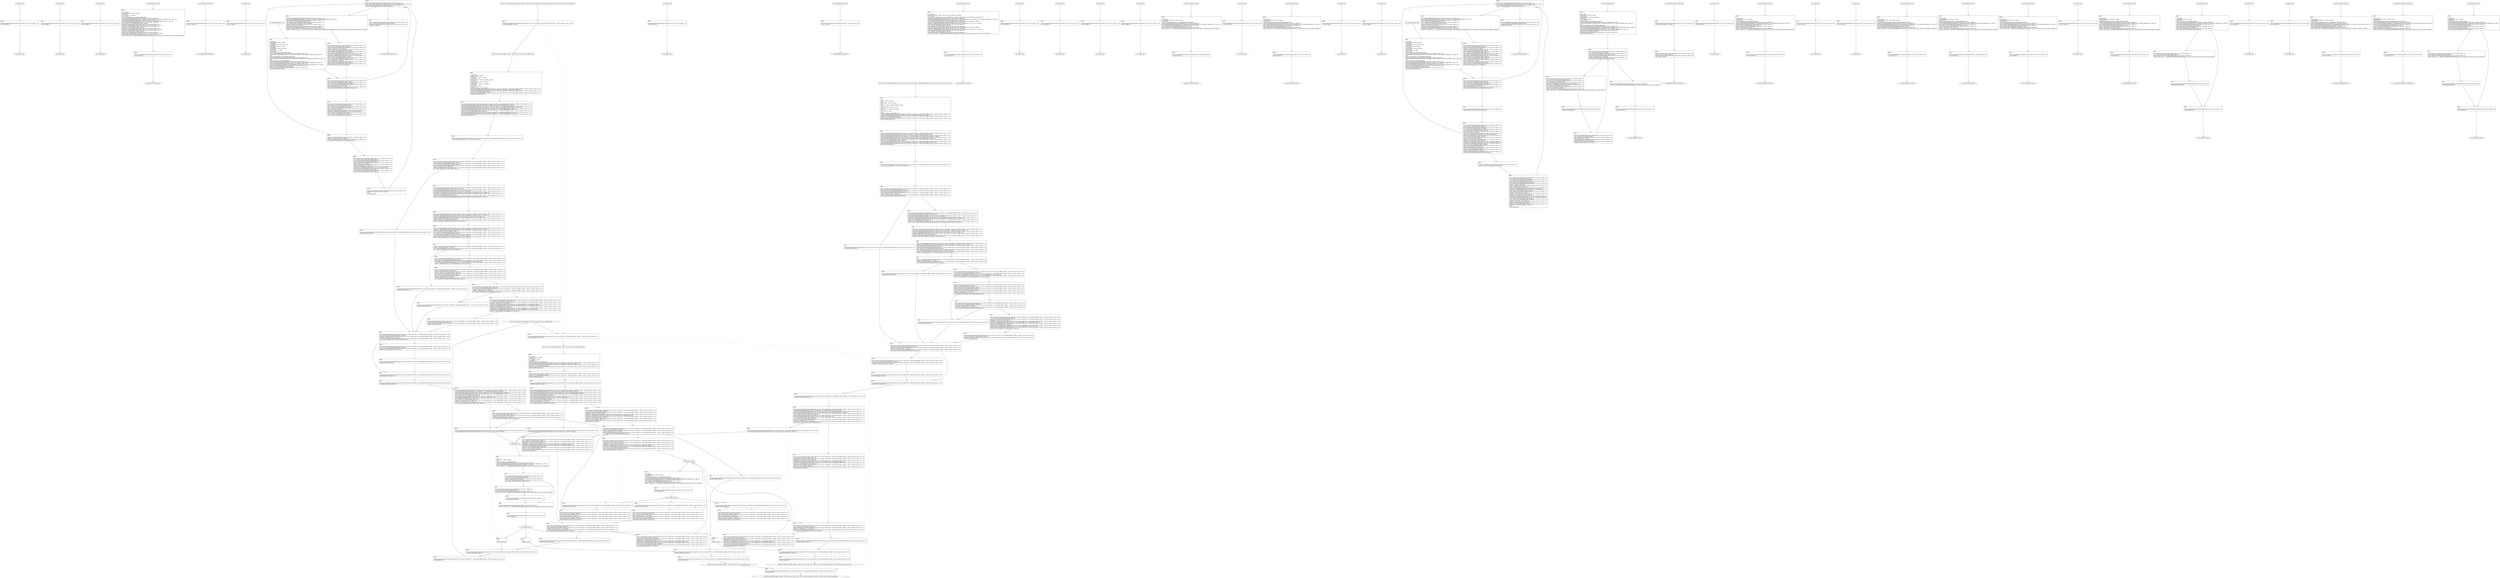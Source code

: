 digraph "icfg graph" {
BBio_ll_good1_end [label="{io_ll_good1_end}"];
BBio_ll_bad6_end [label="{io_ll_bad6_end}"];
BBio_ll_good5_end [label="{io_ll_good5_end}"];
BBio_ll_printWcharLine_end [label="{io_ll_printWcharLine_end}"];
BBio_ll_globalReturnsFalse_end [label="{io_ll_globalReturnsFalse_end}"];
BBio_ll_bad8_end [label="{io_ll_bad8_end}"];
BBio_ll_decodeHexWChars_end [label="{io_ll_decodeHexWChars_end}"];
BBCWE121_Stack_Based_Buffer_Overflow__CWE129_connect_socket_16_ll_goodB2G_end [label="{CWE121_Stack_Based_Buffer_Overflow__CWE129_connect_socket_16_ll_goodB2G_end}"];
BBio_ll_good7_end [label="{io_ll_good7_end}"];
BBCWE121_Stack_Based_Buffer_Overflow__CWE129_connect_socket_16_ll_CWE121_Stack_Based_Buffer_Overflow__CWE129_connect_socket_16_good_end [label="{CWE121_Stack_Based_Buffer_Overflow__CWE129_connect_socket_16_ll_CWE121_Stack_Based_Buffer_Overflow__CWE129_connect_socket_16_good_end}"];
BBio_ll_globalReturnsTrue_end [label="{io_ll_globalReturnsTrue_end}"];
BBio_ll_printStructLine_end [label="{io_ll_printStructLine_end}"];
BBio_ll_bad7_end [label="{io_ll_bad7_end}"];
BBio_ll_good6_end [label="{io_ll_good6_end}"];
BBio_ll_bad2_end [label="{io_ll_bad2_end}"];
BBio_ll_bad9_end [label="{io_ll_bad9_end}"];
BBio_ll_printUnsignedLine_end [label="{io_ll_printUnsignedLine_end}"];
BBio_ll_good4_end [label="{io_ll_good4_end}"];
BBio_ll_printSizeTLine_end [label="{io_ll_printSizeTLine_end}"];
BBio_ll_bad5_end [label="{io_ll_bad5_end}"];
BBio_ll_printLine_end [label="{io_ll_printLine_end}"];
BBCWE121_Stack_Based_Buffer_Overflow__CWE129_connect_socket_16_ll_CWE121_Stack_Based_Buffer_Overflow__CWE129_connect_socket_16_bad_end [label="{CWE121_Stack_Based_Buffer_Overflow__CWE129_connect_socket_16_ll_CWE121_Stack_Based_Buffer_Overflow__CWE129_connect_socket_16_bad_end}"];
BBio_ll_bad4_end [label="{io_ll_bad4_end}"];
BBio_ll_decodeHexChars_end [label="{io_ll_decodeHexChars_end}"];
BBio_ll_printBytesLine_end [label="{io_ll_printBytesLine_end}"];
BBio_ll_globalReturnsTrueOrFalse_end [label="{io_ll_globalReturnsTrueOrFalse_end}"];
BBio_ll_good3_end [label="{io_ll_good3_end}"];
BBio_ll_printHexCharLine_end [label="{io_ll_printHexCharLine_end}"];
BBio_ll_good9_end [label="{io_ll_good9_end}"];
BBio_ll_bad3_end [label="{io_ll_bad3_end}"];
BBio_ll_printDoubleLine_end [label="{io_ll_printDoubleLine_end}"];
BBio_ll_printShortLine_end [label="{io_ll_printShortLine_end}"];
BBio_ll_printLongLine_end [label="{io_ll_printLongLine_end}"];
BBio_ll_bad1_end [label="{io_ll_bad1_end}"];
BBCWE121_Stack_Based_Buffer_Overflow__CWE129_connect_socket_16_ll_goodG2B_end [label="{CWE121_Stack_Based_Buffer_Overflow__CWE129_connect_socket_16_ll_goodG2B_end}"];
BBio_ll_printFloatLine_end [label="{io_ll_printFloatLine_end}"];
BBio_ll_printWLine_end [label="{io_ll_printWLine_end}"];
BBio_ll_good2_end [label="{io_ll_good2_end}"];
BBio_ll_printIntLine_end [label="{io_ll_printIntLine_end}"];
BBio_ll_good8_end [label="{io_ll_good8_end}"];
BBio_ll_printLongLongLine_end [label="{io_ll_printLongLongLine_end}"];
BBio_ll_printHexUnsignedCharLine_end [label="{io_ll_printHexUnsignedCharLine_end}"];
BBio_ll_printSinkLine_end [label="{io_ll_printSinkLine_end}"];
BBio_ll_good1_start [label="{io_ll_good1_start}", shape=record];
io_ll_good1BB69 [label="{BB69:\l\l/home/raoxue/Desktop/MemVerif/workspace/000_062_531/source_code/io.c:187\l
  ret void, !dbg !52\l
}", shape=record];
BBio_ll_bad6_start [label="{io_ll_bad6_start}", shape=record];
io_ll_bad6BB83 [label="{BB83:\l\l/home/raoxue/Desktop/MemVerif/workspace/000_062_531/source_code/io.c:203\l
  ret void, !dbg !52\l
}", shape=record];
BBio_ll_good5_start [label="{io_ll_good5_start}", shape=record];
io_ll_good5BB73 [label="{BB73:\l\l/home/raoxue/Desktop/MemVerif/workspace/000_062_531/source_code/io.c:191\l
  ret void, !dbg !52\l
}", shape=record];
BBio_ll_printWcharLine_start [label="{io_ll_printWcharLine_start}", shape=record];
io_ll_printWcharLineBB28 [label="{BB28:\l\l/:4101124352\l
  %wideChar.addr = alloca i32, align 4\l
/:4101124352\l
  %s = alloca [2 x i32], align 4\l
/:4101124352\l
  store i32 %wideChar, i32* %wideChar.addr, align 4\l
/home/raoxue/Desktop/MemVerif/workspace/000_062_531/source_code/io.c:70\l
  call void @llvm.dbg.declare(metadata i32* %wideChar.addr, metadata !162, metadata !DIExpression()), !dbg !163\l
/home/raoxue/Desktop/MemVerif/workspace/000_062_531/source_code/io.c:74\l
  call void @llvm.dbg.declare(metadata [2 x i32]* %s, metadata !164, metadata !DIExpression()), !dbg !168\l
/home/raoxue/Desktop/MemVerif/workspace/000_062_531/source_code/io.c:75\l
  %0 = load i32, i32* %wideChar.addr, align 4, !dbg !61\l
/home/raoxue/Desktop/MemVerif/workspace/000_062_531/source_code/io.c:75\l
  %arrayidx = getelementptr inbounds [2 x i32], [2 x i32]* %s, i64 0, i64 0, !dbg !62\l
/home/raoxue/Desktop/MemVerif/workspace/000_062_531/source_code/io.c:75\l
  store i32 %0, i32* %arrayidx, align 4, !dbg !63\l
/home/raoxue/Desktop/MemVerif/workspace/000_062_531/source_code/io.c:76\l
  %arrayidx1 = getelementptr inbounds [2 x i32], [2 x i32]* %s, i64 0, i64 1, !dbg !64\l
/home/raoxue/Desktop/MemVerif/workspace/000_062_531/source_code/io.c:76\l
  store i32 0, i32* %arrayidx1, align 4, !dbg !65\l
/home/raoxue/Desktop/MemVerif/workspace/000_062_531/source_code/io.c:77\l
  %arraydecay = getelementptr inbounds [2 x i32], [2 x i32]* %s, i64 0, i64 0, !dbg !66\l
/home/raoxue/Desktop/MemVerif/workspace/000_062_531/source_code/io.c:77\l
  %call = call i32 (i8*, ...) @printf(i8* getelementptr inbounds ([5 x i8], [5 x i8]* @.str.10, i64 0, i64 0), i32* %arraydecay), !dbg !67\l
}", shape=record];
io_ll_printWcharLineBB28 [label="{BB28:\l\l/:4101124352\l
  %wideChar.addr = alloca i32, align 4\l
/:4101124352\l
  %s = alloca [2 x i32], align 4\l
/:4101124352\l
  store i32 %wideChar, i32* %wideChar.addr, align 4\l
/home/raoxue/Desktop/MemVerif/workspace/000_062_531/source_code/io.c:70\l
  call void @llvm.dbg.declare(metadata i32* %wideChar.addr, metadata !162, metadata !DIExpression()), !dbg !163\l
/home/raoxue/Desktop/MemVerif/workspace/000_062_531/source_code/io.c:74\l
  call void @llvm.dbg.declare(metadata [2 x i32]* %s, metadata !164, metadata !DIExpression()), !dbg !168\l
/home/raoxue/Desktop/MemVerif/workspace/000_062_531/source_code/io.c:75\l
  %0 = load i32, i32* %wideChar.addr, align 4, !dbg !61\l
/home/raoxue/Desktop/MemVerif/workspace/000_062_531/source_code/io.c:75\l
  %arrayidx = getelementptr inbounds [2 x i32], [2 x i32]* %s, i64 0, i64 0, !dbg !62\l
/home/raoxue/Desktop/MemVerif/workspace/000_062_531/source_code/io.c:75\l
  store i32 %0, i32* %arrayidx, align 4, !dbg !63\l
/home/raoxue/Desktop/MemVerif/workspace/000_062_531/source_code/io.c:76\l
  %arrayidx1 = getelementptr inbounds [2 x i32], [2 x i32]* %s, i64 0, i64 1, !dbg !64\l
/home/raoxue/Desktop/MemVerif/workspace/000_062_531/source_code/io.c:76\l
  store i32 0, i32* %arrayidx1, align 4, !dbg !65\l
/home/raoxue/Desktop/MemVerif/workspace/000_062_531/source_code/io.c:77\l
  %arraydecay = getelementptr inbounds [2 x i32], [2 x i32]* %s, i64 0, i64 0, !dbg !66\l
/home/raoxue/Desktop/MemVerif/workspace/000_062_531/source_code/io.c:77\l
  %call = call i32 (i8*, ...) @printf(i8* getelementptr inbounds ([5 x i8], [5 x i8]* @.str.10, i64 0, i64 0), i32* %arraydecay), !dbg !67\l
}", shape=record];
io_ll_printWcharLineBB29 [label="{BB29:\l\l/home/raoxue/Desktop/MemVerif/workspace/000_062_531/source_code/io.c:78\l
  ret void, !dbg !68\l
}", shape=record];
BBio_ll_globalReturnsFalse_start [label="{io_ll_globalReturnsFalse_start}", shape=record];
io_ll_globalReturnsFalseBB66 [label="{BB66:\l\l/home/raoxue/Desktop/MemVerif/workspace/000_062_531/source_code/io.c:163\l
  ret i32 0, !dbg !52\l
}", shape=record];
BBio_ll_bad8_start [label="{io_ll_bad8_start}", shape=record];
io_ll_bad8BB85 [label="{BB85:\l\l/home/raoxue/Desktop/MemVerif/workspace/000_062_531/source_code/io.c:205\l
  ret void, !dbg !52\l
}", shape=record];
BBio_ll_decodeHexWChars_start [label="{io_ll_decodeHexWChars_start}", shape=record];
io_ll_decodeHexWCharsBB55 [label="{BB55:\l\l/:107063880\l
  %bytes.addr = alloca i8*, align 8\l
/:107063880\l
  %numBytes.addr = alloca i64, align 8\l
/:107063880\l
  %hex.addr = alloca i32*, align 8\l
/:107063880\l
  %numWritten = alloca i64, align 8\l
/:107063880\l
  %byte = alloca i32, align 4\l
/:107063880\l
  store i8* %bytes, i8** %bytes.addr, align 8\l
/home/raoxue/Desktop/MemVerif/workspace/000_062_531/source_code/io.c:135\l
  call void @llvm.dbg.declare(metadata i8** %bytes.addr, metadata !290, metadata !DIExpression()), !dbg !291\l
/:135\l
  store i64 %numBytes, i64* %numBytes.addr, align 8\l
/home/raoxue/Desktop/MemVerif/workspace/000_062_531/source_code/io.c:135\l
  call void @llvm.dbg.declare(metadata i64* %numBytes.addr, metadata !292, metadata !DIExpression()), !dbg !293\l
/:135\l
  store i32* %hex, i32** %hex.addr, align 8\l
/home/raoxue/Desktop/MemVerif/workspace/000_062_531/source_code/io.c:135\l
  call void @llvm.dbg.declare(metadata i32** %hex.addr, metadata !294, metadata !DIExpression()), !dbg !295\l
/home/raoxue/Desktop/MemVerif/workspace/000_062_531/source_code/io.c:137\l
  call void @llvm.dbg.declare(metadata i64* %numWritten, metadata !296, metadata !DIExpression()), !dbg !297\l
/home/raoxue/Desktop/MemVerif/workspace/000_062_531/source_code/io.c:137\l
  store i64 0, i64* %numWritten, align 8, !dbg !65\l
/home/raoxue/Desktop/MemVerif/workspace/000_062_531/source_code/io.c:143\l
  br label %while.cond, !dbg !66\l
}", shape=record];
io_ll_decodeHexWCharsBB56 [label="{BB56:\l\l/home/raoxue/Desktop/MemVerif/workspace/000_062_531/source_code/io.c:143\l
  %0 = load i64, i64* %numWritten, align 8, !dbg !67\l
/home/raoxue/Desktop/MemVerif/workspace/000_062_531/source_code/io.c:143\l
  %1 = load i64, i64* %numBytes.addr, align 8, !dbg !68\l
/home/raoxue/Desktop/MemVerif/workspace/000_062_531/source_code/io.c:143\l
  %cmp = icmp ult i64 %0, %1, !dbg !69\l
/home/raoxue/Desktop/MemVerif/workspace/000_062_531/source_code/io.c:143\l
  br i1 %cmp, label %land.lhs.true, label %land.end, !dbg !70\l
}", shape=record];
io_ll_decodeHexWCharsBB57 [label="{BB57:\l\l/home/raoxue/Desktop/MemVerif/workspace/000_062_531/source_code/io.c:143\l
  %2 = load i32*, i32** %hex.addr, align 8, !dbg !71\l
/home/raoxue/Desktop/MemVerif/workspace/000_062_531/source_code/io.c:143\l
  %3 = load i64, i64* %numWritten, align 8, !dbg !72\l
/home/raoxue/Desktop/MemVerif/workspace/000_062_531/source_code/io.c:143\l
  %mul = mul i64 2, %3, !dbg !73\l
/home/raoxue/Desktop/MemVerif/workspace/000_062_531/source_code/io.c:143\l
  %arrayidx = getelementptr inbounds i32, i32* %2, i64 %mul, !dbg !71\l
/home/raoxue/Desktop/MemVerif/workspace/000_062_531/source_code/io.c:143\l
  %4 = load i32, i32* %arrayidx, align 4, !dbg !71\l
/home/raoxue/Desktop/MemVerif/workspace/000_062_531/source_code/io.c:143\l
  %call = call i32 @iswxdigit(i32 %4) #5, !dbg !74\l
}", shape=record];
io_ll_decodeHexWCharsBB57 [label="{BB57:\l\l/home/raoxue/Desktop/MemVerif/workspace/000_062_531/source_code/io.c:143\l
  %2 = load i32*, i32** %hex.addr, align 8, !dbg !71\l
/home/raoxue/Desktop/MemVerif/workspace/000_062_531/source_code/io.c:143\l
  %3 = load i64, i64* %numWritten, align 8, !dbg !72\l
/home/raoxue/Desktop/MemVerif/workspace/000_062_531/source_code/io.c:143\l
  %mul = mul i64 2, %3, !dbg !73\l
/home/raoxue/Desktop/MemVerif/workspace/000_062_531/source_code/io.c:143\l
  %arrayidx = getelementptr inbounds i32, i32* %2, i64 %mul, !dbg !71\l
/home/raoxue/Desktop/MemVerif/workspace/000_062_531/source_code/io.c:143\l
  %4 = load i32, i32* %arrayidx, align 4, !dbg !71\l
/home/raoxue/Desktop/MemVerif/workspace/000_062_531/source_code/io.c:143\l
  %call = call i32 @iswxdigit(i32 %4) #5, !dbg !74\l
}", shape=record];
io_ll_decodeHexWCharsBB59 [label="{BB59:\l\l/home/raoxue/Desktop/MemVerif/workspace/000_062_531/source_code/io.c:143\l
  %tobool = icmp ne i32 %call, 0, !dbg !74\l
/home/raoxue/Desktop/MemVerif/workspace/000_062_531/source_code/io.c:143\l
  br i1 %tobool, label %land.rhs, label %land.end, !dbg !75\l
}", shape=record];
io_ll_decodeHexWCharsBB60 [label="{BB60:\l\l/home/raoxue/Desktop/MemVerif/workspace/000_062_531/source_code/io.c:143\l
  %5 = load i32*, i32** %hex.addr, align 8, !dbg !76\l
/home/raoxue/Desktop/MemVerif/workspace/000_062_531/source_code/io.c:143\l
  %6 = load i64, i64* %numWritten, align 8, !dbg !77\l
/home/raoxue/Desktop/MemVerif/workspace/000_062_531/source_code/io.c:143\l
  %mul1 = mul i64 2, %6, !dbg !78\l
/home/raoxue/Desktop/MemVerif/workspace/000_062_531/source_code/io.c:143\l
  %add = add i64 %mul1, 1, !dbg !79\l
/home/raoxue/Desktop/MemVerif/workspace/000_062_531/source_code/io.c:143\l
  %arrayidx2 = getelementptr inbounds i32, i32* %5, i64 %add, !dbg !76\l
/home/raoxue/Desktop/MemVerif/workspace/000_062_531/source_code/io.c:143\l
  %7 = load i32, i32* %arrayidx2, align 4, !dbg !76\l
/home/raoxue/Desktop/MemVerif/workspace/000_062_531/source_code/io.c:143\l
  %call3 = call i32 @iswxdigit(i32 %7) #5, !dbg !80\l
}", shape=record];
io_ll_decodeHexWCharsBB60 [label="{BB60:\l\l/home/raoxue/Desktop/MemVerif/workspace/000_062_531/source_code/io.c:143\l
  %5 = load i32*, i32** %hex.addr, align 8, !dbg !76\l
/home/raoxue/Desktop/MemVerif/workspace/000_062_531/source_code/io.c:143\l
  %6 = load i64, i64* %numWritten, align 8, !dbg !77\l
/home/raoxue/Desktop/MemVerif/workspace/000_062_531/source_code/io.c:143\l
  %mul1 = mul i64 2, %6, !dbg !78\l
/home/raoxue/Desktop/MemVerif/workspace/000_062_531/source_code/io.c:143\l
  %add = add i64 %mul1, 1, !dbg !79\l
/home/raoxue/Desktop/MemVerif/workspace/000_062_531/source_code/io.c:143\l
  %arrayidx2 = getelementptr inbounds i32, i32* %5, i64 %add, !dbg !76\l
/home/raoxue/Desktop/MemVerif/workspace/000_062_531/source_code/io.c:143\l
  %7 = load i32, i32* %arrayidx2, align 4, !dbg !76\l
/home/raoxue/Desktop/MemVerif/workspace/000_062_531/source_code/io.c:143\l
  %call3 = call i32 @iswxdigit(i32 %7) #5, !dbg !80\l
}", shape=record];
io_ll_decodeHexWCharsBB61 [label="{BB61:\l\l/home/raoxue/Desktop/MemVerif/workspace/000_062_531/source_code/io.c:143\l
  %tobool4 = icmp ne i32 %call3, 0, !dbg !75\l
/:143\l
  br label %land.end\l
}", shape=record];
io_ll_decodeHexWCharsBB58 [label="{BB58:\l\l/home/raoxue/Desktop/MemVerif/workspace/000_062_531/source_code/io.c:0\l
  %8 = phi i1 [ false, %land.lhs.true ], [ false, %while.cond ], [ %tobool4, %land.rhs ], !dbg !81\l
/home/raoxue/Desktop/MemVerif/workspace/000_062_531/source_code/io.c:143\l
  br i1 %8, label %while.body, label %while.end, !dbg !66\l
}", shape=record];
io_ll_decodeHexWCharsBB62 [label="{BB62:\l\l/home/raoxue/Desktop/MemVerif/workspace/000_062_531/source_code/io.c:145\l
  call void @llvm.dbg.declare(metadata i32* %byte, metadata !314, metadata !DIExpression()), !dbg !316\l
/home/raoxue/Desktop/MemVerif/workspace/000_062_531/source_code/io.c:146\l
  %9 = load i32*, i32** %hex.addr, align 8, !dbg !85\l
/home/raoxue/Desktop/MemVerif/workspace/000_062_531/source_code/io.c:146\l
  %10 = load i64, i64* %numWritten, align 8, !dbg !86\l
/home/raoxue/Desktop/MemVerif/workspace/000_062_531/source_code/io.c:146\l
  %mul5 = mul i64 2, %10, !dbg !87\l
/home/raoxue/Desktop/MemVerif/workspace/000_062_531/source_code/io.c:146\l
  %arrayidx6 = getelementptr inbounds i32, i32* %9, i64 %mul5, !dbg !85\l
/home/raoxue/Desktop/MemVerif/workspace/000_062_531/source_code/io.c:146\l
  %call7 = call i32 (i32*, i32*, ...) @__isoc99_swscanf(i32* %arrayidx6, i32* getelementptr inbounds ([5 x i32], [5 x i32]* @.str.16, i64 0, i64 0), i32* %byte) #5, !dbg !88\l
}", shape=record];
io_ll_decodeHexWCharsBB62 [label="{BB62:\l\l/home/raoxue/Desktop/MemVerif/workspace/000_062_531/source_code/io.c:145\l
  call void @llvm.dbg.declare(metadata i32* %byte, metadata !314, metadata !DIExpression()), !dbg !316\l
/home/raoxue/Desktop/MemVerif/workspace/000_062_531/source_code/io.c:146\l
  %9 = load i32*, i32** %hex.addr, align 8, !dbg !85\l
/home/raoxue/Desktop/MemVerif/workspace/000_062_531/source_code/io.c:146\l
  %10 = load i64, i64* %numWritten, align 8, !dbg !86\l
/home/raoxue/Desktop/MemVerif/workspace/000_062_531/source_code/io.c:146\l
  %mul5 = mul i64 2, %10, !dbg !87\l
/home/raoxue/Desktop/MemVerif/workspace/000_062_531/source_code/io.c:146\l
  %arrayidx6 = getelementptr inbounds i32, i32* %9, i64 %mul5, !dbg !85\l
/home/raoxue/Desktop/MemVerif/workspace/000_062_531/source_code/io.c:146\l
  %call7 = call i32 (i32*, i32*, ...) @__isoc99_swscanf(i32* %arrayidx6, i32* getelementptr inbounds ([5 x i32], [5 x i32]* @.str.16, i64 0, i64 0), i32* %byte) #5, !dbg !88\l
}", shape=record];
io_ll_decodeHexWCharsBB64 [label="{BB64:\l\l/home/raoxue/Desktop/MemVerif/workspace/000_062_531/source_code/io.c:147\l
  %11 = load i32, i32* %byte, align 4, !dbg !89\l
/home/raoxue/Desktop/MemVerif/workspace/000_062_531/source_code/io.c:147\l
  %conv = trunc i32 %11 to i8, !dbg !90\l
/home/raoxue/Desktop/MemVerif/workspace/000_062_531/source_code/io.c:147\l
  %12 = load i8*, i8** %bytes.addr, align 8, !dbg !91\l
/home/raoxue/Desktop/MemVerif/workspace/000_062_531/source_code/io.c:147\l
  %13 = load i64, i64* %numWritten, align 8, !dbg !92\l
/home/raoxue/Desktop/MemVerif/workspace/000_062_531/source_code/io.c:147\l
  %arrayidx8 = getelementptr inbounds i8, i8* %12, i64 %13, !dbg !91\l
/home/raoxue/Desktop/MemVerif/workspace/000_062_531/source_code/io.c:147\l
  store i8 %conv, i8* %arrayidx8, align 1, !dbg !93\l
/home/raoxue/Desktop/MemVerif/workspace/000_062_531/source_code/io.c:148\l
  %14 = load i64, i64* %numWritten, align 8, !dbg !94\l
/home/raoxue/Desktop/MemVerif/workspace/000_062_531/source_code/io.c:148\l
  %inc = add i64 %14, 1, !dbg !94\l
/home/raoxue/Desktop/MemVerif/workspace/000_062_531/source_code/io.c:148\l
  store i64 %inc, i64* %numWritten, align 8, !dbg !94\l
/home/raoxue/Desktop/MemVerif/workspace/000_062_531/source_code/io.c:143\l
  br label %while.cond, !dbg !66, !llvm.loop !95\l
}", shape=record];
io_ll_decodeHexWCharsBB63 [label="{BB63:\l\l/home/raoxue/Desktop/MemVerif/workspace/000_062_531/source_code/io.c:151\l
  %15 = load i64, i64* %numWritten, align 8, !dbg !98\l
/home/raoxue/Desktop/MemVerif/workspace/000_062_531/source_code/io.c:151\l
  ret i64 %15, !dbg !99\l
}", shape=record];
BBCWE121_Stack_Based_Buffer_Overflow__CWE129_connect_socket_16_ll_goodB2G_start [label="{CWE121_Stack_Based_Buffer_Overflow__CWE129_connect_socket_16_ll_goodB2G_start}", shape=record];
CWE121_Stack_Based_Buffer_Overflow__CWE129_connect_socket_16_ll_goodB2GBB32 [label="{BB32:\l\l/:118720728\l
  %data = alloca i32, align 4\l
/:118720728\l
  %recvResult = alloca i32, align 4\l
/:118720728\l
  %service = alloca %struct.sockaddr_in, align 4\l
/:118720728\l
  %connectSocket = alloca i32, align 4\l
/:118720728\l
  %inputBuffer = alloca [14 x i8], align 1\l
/:118720728\l
  %i = alloca i32, align 4\l
/:118720728\l
  %buffer = alloca [10 x i32], align 16\l
/home/raoxue/Desktop/MemVerif/workspace/000_062_531/source_code/CWE121_Stack_Based_Buffer_Overflow__CWE129_connect_socket_16.c:142\l
  call void @llvm.dbg.declare(metadata i32* %data, metadata !201, metadata !DIExpression()), !dbg !202\l
/home/raoxue/Desktop/MemVerif/workspace/000_062_531/source_code/CWE121_Stack_Based_Buffer_Overflow__CWE129_connect_socket_16.c:144\l
  store i32 -1, i32* %data, align 4, !dbg !70\l
/home/raoxue/Desktop/MemVerif/workspace/000_062_531/source_code/CWE121_Stack_Based_Buffer_Overflow__CWE129_connect_socket_16.c:145\l
  br label %while.body, !dbg !71\l
}", shape=record];
CWE121_Stack_Based_Buffer_Overflow__CWE129_connect_socket_16_ll_goodB2GBB33 [label="{BB33:\l\l/home/raoxue/Desktop/MemVerif/workspace/000_062_531/source_code/CWE121_Stack_Based_Buffer_Overflow__CWE129_connect_socket_16.c:152\l
  call void @llvm.dbg.declare(metadata i32* %recvResult, metadata !205, metadata !DIExpression()), !dbg !208\l
/home/raoxue/Desktop/MemVerif/workspace/000_062_531/source_code/CWE121_Stack_Based_Buffer_Overflow__CWE129_connect_socket_16.c:153\l
  call void @llvm.dbg.declare(metadata %struct.sockaddr_in* %service, metadata !209, metadata !DIExpression()), !dbg !210\l
/home/raoxue/Desktop/MemVerif/workspace/000_062_531/source_code/CWE121_Stack_Based_Buffer_Overflow__CWE129_connect_socket_16.c:154\l
  call void @llvm.dbg.declare(metadata i32* %connectSocket, metadata !211, metadata !DIExpression()), !dbg !212\l
/home/raoxue/Desktop/MemVerif/workspace/000_062_531/source_code/CWE121_Stack_Based_Buffer_Overflow__CWE129_connect_socket_16.c:154\l
  store i32 -1, i32* %connectSocket, align 4, !dbg !100\l
/home/raoxue/Desktop/MemVerif/workspace/000_062_531/source_code/CWE121_Stack_Based_Buffer_Overflow__CWE129_connect_socket_16.c:155\l
  call void @llvm.dbg.declare(metadata [14 x i8]* %inputBuffer, metadata !213, metadata !DIExpression()), !dbg !214\l
/home/raoxue/Desktop/MemVerif/workspace/000_062_531/source_code/CWE121_Stack_Based_Buffer_Overflow__CWE129_connect_socket_16.c:156\l
  br label %do.body, !dbg !103\l
}", shape=record];
CWE121_Stack_Based_Buffer_Overflow__CWE129_connect_socket_16_ll_goodB2GBB34 [label="{BB34:\l\l/home/raoxue/Desktop/MemVerif/workspace/000_062_531/source_code/CWE121_Stack_Based_Buffer_Overflow__CWE129_connect_socket_16.c:166\l
  %call = call i32 @socket(i32 2, i32 1, i32 6) #7, !dbg !104\l
}", shape=record];
CWE121_Stack_Based_Buffer_Overflow__CWE129_connect_socket_16_ll_goodB2GBB34 [label="{BB34:\l\l/home/raoxue/Desktop/MemVerif/workspace/000_062_531/source_code/CWE121_Stack_Based_Buffer_Overflow__CWE129_connect_socket_16.c:166\l
  %call = call i32 @socket(i32 2, i32 1, i32 6) #7, !dbg !104\l
}", shape=record];
CWE121_Stack_Based_Buffer_Overflow__CWE129_connect_socket_16_ll_goodB2GBB35 [label="{BB35:\l\l/home/raoxue/Desktop/MemVerif/workspace/000_062_531/source_code/CWE121_Stack_Based_Buffer_Overflow__CWE129_connect_socket_16.c:166\l
  store i32 %call, i32* %connectSocket, align 4, !dbg !106\l
/home/raoxue/Desktop/MemVerif/workspace/000_062_531/source_code/CWE121_Stack_Based_Buffer_Overflow__CWE129_connect_socket_16.c:167\l
  %0 = load i32, i32* %connectSocket, align 4, !dbg !107\l
/home/raoxue/Desktop/MemVerif/workspace/000_062_531/source_code/CWE121_Stack_Based_Buffer_Overflow__CWE129_connect_socket_16.c:167\l
  %cmp = icmp eq i32 %0, -1, !dbg !109\l
/home/raoxue/Desktop/MemVerif/workspace/000_062_531/source_code/CWE121_Stack_Based_Buffer_Overflow__CWE129_connect_socket_16.c:167\l
  br i1 %cmp, label %if.then, label %if.end, !dbg !110\l
}", shape=record];
CWE121_Stack_Based_Buffer_Overflow__CWE129_connect_socket_16_ll_goodB2GBB36 [label="{BB36:\l\l/home/raoxue/Desktop/MemVerif/workspace/000_062_531/source_code/CWE121_Stack_Based_Buffer_Overflow__CWE129_connect_socket_16.c:169\l
  br label %do.end, !dbg !111\l
}", shape=record];
CWE121_Stack_Based_Buffer_Overflow__CWE129_connect_socket_16_ll_goodB2GBB37 [label="{BB37:\l\l/home/raoxue/Desktop/MemVerif/workspace/000_062_531/source_code/CWE121_Stack_Based_Buffer_Overflow__CWE129_connect_socket_16.c:171\l
  %1 = bitcast %struct.sockaddr_in* %service to i8*, !dbg !113\l
/home/raoxue/Desktop/MemVerif/workspace/000_062_531/source_code/CWE121_Stack_Based_Buffer_Overflow__CWE129_connect_socket_16.c:171\l
  call void @llvm.memset.p0i8.i64(i8* align 4 %1, i8 0, i64 16, i1 false), !dbg !113\l
/home/raoxue/Desktop/MemVerif/workspace/000_062_531/source_code/CWE121_Stack_Based_Buffer_Overflow__CWE129_connect_socket_16.c:172\l
  %sin_family = getelementptr inbounds %struct.sockaddr_in, %struct.sockaddr_in* %service, i32 0, i32 0, !dbg !114\l
/home/raoxue/Desktop/MemVerif/workspace/000_062_531/source_code/CWE121_Stack_Based_Buffer_Overflow__CWE129_connect_socket_16.c:172\l
  store i16 2, i16* %sin_family, align 4, !dbg !115\l
/home/raoxue/Desktop/MemVerif/workspace/000_062_531/source_code/CWE121_Stack_Based_Buffer_Overflow__CWE129_connect_socket_16.c:173\l
  %call1 = call i32 @inet_addr(i8* getelementptr inbounds ([10 x i8], [10 x i8]* @.str, i64 0, i64 0)) #7, !dbg !116\l
}", shape=record];
CWE121_Stack_Based_Buffer_Overflow__CWE129_connect_socket_16_ll_goodB2GBB37 [label="{BB37:\l\l/home/raoxue/Desktop/MemVerif/workspace/000_062_531/source_code/CWE121_Stack_Based_Buffer_Overflow__CWE129_connect_socket_16.c:171\l
  %1 = bitcast %struct.sockaddr_in* %service to i8*, !dbg !113\l
/home/raoxue/Desktop/MemVerif/workspace/000_062_531/source_code/CWE121_Stack_Based_Buffer_Overflow__CWE129_connect_socket_16.c:171\l
  call void @llvm.memset.p0i8.i64(i8* align 4 %1, i8 0, i64 16, i1 false), !dbg !113\l
/home/raoxue/Desktop/MemVerif/workspace/000_062_531/source_code/CWE121_Stack_Based_Buffer_Overflow__CWE129_connect_socket_16.c:172\l
  %sin_family = getelementptr inbounds %struct.sockaddr_in, %struct.sockaddr_in* %service, i32 0, i32 0, !dbg !114\l
/home/raoxue/Desktop/MemVerif/workspace/000_062_531/source_code/CWE121_Stack_Based_Buffer_Overflow__CWE129_connect_socket_16.c:172\l
  store i16 2, i16* %sin_family, align 4, !dbg !115\l
/home/raoxue/Desktop/MemVerif/workspace/000_062_531/source_code/CWE121_Stack_Based_Buffer_Overflow__CWE129_connect_socket_16.c:173\l
  %call1 = call i32 @inet_addr(i8* getelementptr inbounds ([10 x i8], [10 x i8]* @.str, i64 0, i64 0)) #7, !dbg !116\l
}", shape=record];
CWE121_Stack_Based_Buffer_Overflow__CWE129_connect_socket_16_ll_goodB2GBB39 [label="{BB39:\l\l/home/raoxue/Desktop/MemVerif/workspace/000_062_531/source_code/CWE121_Stack_Based_Buffer_Overflow__CWE129_connect_socket_16.c:173\l
  %sin_addr = getelementptr inbounds %struct.sockaddr_in, %struct.sockaddr_in* %service, i32 0, i32 2, !dbg !117\l
/home/raoxue/Desktop/MemVerif/workspace/000_062_531/source_code/CWE121_Stack_Based_Buffer_Overflow__CWE129_connect_socket_16.c:173\l
  %s_addr = getelementptr inbounds %struct.in_addr, %struct.in_addr* %sin_addr, i32 0, i32 0, !dbg !118\l
/home/raoxue/Desktop/MemVerif/workspace/000_062_531/source_code/CWE121_Stack_Based_Buffer_Overflow__CWE129_connect_socket_16.c:173\l
  store i32 %call1, i32* %s_addr, align 4, !dbg !119\l
/home/raoxue/Desktop/MemVerif/workspace/000_062_531/source_code/CWE121_Stack_Based_Buffer_Overflow__CWE129_connect_socket_16.c:174\l
  %call2 = call zeroext i16 @htons(i16 zeroext 27015) #8, !dbg !120\l
}", shape=record];
CWE121_Stack_Based_Buffer_Overflow__CWE129_connect_socket_16_ll_goodB2GBB39 [label="{BB39:\l\l/home/raoxue/Desktop/MemVerif/workspace/000_062_531/source_code/CWE121_Stack_Based_Buffer_Overflow__CWE129_connect_socket_16.c:173\l
  %sin_addr = getelementptr inbounds %struct.sockaddr_in, %struct.sockaddr_in* %service, i32 0, i32 2, !dbg !117\l
/home/raoxue/Desktop/MemVerif/workspace/000_062_531/source_code/CWE121_Stack_Based_Buffer_Overflow__CWE129_connect_socket_16.c:173\l
  %s_addr = getelementptr inbounds %struct.in_addr, %struct.in_addr* %sin_addr, i32 0, i32 0, !dbg !118\l
/home/raoxue/Desktop/MemVerif/workspace/000_062_531/source_code/CWE121_Stack_Based_Buffer_Overflow__CWE129_connect_socket_16.c:173\l
  store i32 %call1, i32* %s_addr, align 4, !dbg !119\l
/home/raoxue/Desktop/MemVerif/workspace/000_062_531/source_code/CWE121_Stack_Based_Buffer_Overflow__CWE129_connect_socket_16.c:174\l
  %call2 = call zeroext i16 @htons(i16 zeroext 27015) #8, !dbg !120\l
}", shape=record];
CWE121_Stack_Based_Buffer_Overflow__CWE129_connect_socket_16_ll_goodB2GBB40 [label="{BB40:\l\l/home/raoxue/Desktop/MemVerif/workspace/000_062_531/source_code/CWE121_Stack_Based_Buffer_Overflow__CWE129_connect_socket_16.c:174\l
  %sin_port = getelementptr inbounds %struct.sockaddr_in, %struct.sockaddr_in* %service, i32 0, i32 1, !dbg !121\l
/home/raoxue/Desktop/MemVerif/workspace/000_062_531/source_code/CWE121_Stack_Based_Buffer_Overflow__CWE129_connect_socket_16.c:174\l
  store i16 %call2, i16* %sin_port, align 2, !dbg !122\l
/home/raoxue/Desktop/MemVerif/workspace/000_062_531/source_code/CWE121_Stack_Based_Buffer_Overflow__CWE129_connect_socket_16.c:175\l
  %2 = load i32, i32* %connectSocket, align 4, !dbg !123\l
/home/raoxue/Desktop/MemVerif/workspace/000_062_531/source_code/CWE121_Stack_Based_Buffer_Overflow__CWE129_connect_socket_16.c:175\l
  %3 = bitcast %struct.sockaddr_in* %service to %struct.sockaddr*, !dbg !125\l
/home/raoxue/Desktop/MemVerif/workspace/000_062_531/source_code/CWE121_Stack_Based_Buffer_Overflow__CWE129_connect_socket_16.c:175\l
  %call3 = call i32 @connect(i32 %2, %struct.sockaddr* %3, i32 16), !dbg !126\l
}", shape=record];
CWE121_Stack_Based_Buffer_Overflow__CWE129_connect_socket_16_ll_goodB2GBB40 [label="{BB40:\l\l/home/raoxue/Desktop/MemVerif/workspace/000_062_531/source_code/CWE121_Stack_Based_Buffer_Overflow__CWE129_connect_socket_16.c:174\l
  %sin_port = getelementptr inbounds %struct.sockaddr_in, %struct.sockaddr_in* %service, i32 0, i32 1, !dbg !121\l
/home/raoxue/Desktop/MemVerif/workspace/000_062_531/source_code/CWE121_Stack_Based_Buffer_Overflow__CWE129_connect_socket_16.c:174\l
  store i16 %call2, i16* %sin_port, align 2, !dbg !122\l
/home/raoxue/Desktop/MemVerif/workspace/000_062_531/source_code/CWE121_Stack_Based_Buffer_Overflow__CWE129_connect_socket_16.c:175\l
  %2 = load i32, i32* %connectSocket, align 4, !dbg !123\l
/home/raoxue/Desktop/MemVerif/workspace/000_062_531/source_code/CWE121_Stack_Based_Buffer_Overflow__CWE129_connect_socket_16.c:175\l
  %3 = bitcast %struct.sockaddr_in* %service to %struct.sockaddr*, !dbg !125\l
/home/raoxue/Desktop/MemVerif/workspace/000_062_531/source_code/CWE121_Stack_Based_Buffer_Overflow__CWE129_connect_socket_16.c:175\l
  %call3 = call i32 @connect(i32 %2, %struct.sockaddr* %3, i32 16), !dbg !126\l
}", shape=record];
CWE121_Stack_Based_Buffer_Overflow__CWE129_connect_socket_16_ll_goodB2GBB41 [label="{BB41:\l\l/home/raoxue/Desktop/MemVerif/workspace/000_062_531/source_code/CWE121_Stack_Based_Buffer_Overflow__CWE129_connect_socket_16.c:175\l
  %cmp4 = icmp eq i32 %call3, -1, !dbg !127\l
/home/raoxue/Desktop/MemVerif/workspace/000_062_531/source_code/CWE121_Stack_Based_Buffer_Overflow__CWE129_connect_socket_16.c:175\l
  br i1 %cmp4, label %if.then5, label %if.end6, !dbg !128\l
}", shape=record];
CWE121_Stack_Based_Buffer_Overflow__CWE129_connect_socket_16_ll_goodB2GBB42 [label="{BB42:\l\l/home/raoxue/Desktop/MemVerif/workspace/000_062_531/source_code/CWE121_Stack_Based_Buffer_Overflow__CWE129_connect_socket_16.c:177\l
  br label %do.end, !dbg !129\l
}", shape=record];
CWE121_Stack_Based_Buffer_Overflow__CWE129_connect_socket_16_ll_goodB2GBB43 [label="{BB43:\l\l/home/raoxue/Desktop/MemVerif/workspace/000_062_531/source_code/CWE121_Stack_Based_Buffer_Overflow__CWE129_connect_socket_16.c:181\l
  %4 = load i32, i32* %connectSocket, align 4, !dbg !131\l
/home/raoxue/Desktop/MemVerif/workspace/000_062_531/source_code/CWE121_Stack_Based_Buffer_Overflow__CWE129_connect_socket_16.c:181\l
  %arraydecay = getelementptr inbounds [14 x i8], [14 x i8]* %inputBuffer, i64 0, i64 0, !dbg !132\l
/home/raoxue/Desktop/MemVerif/workspace/000_062_531/source_code/CWE121_Stack_Based_Buffer_Overflow__CWE129_connect_socket_16.c:181\l
  %call7 = call i64 @recv(i32 %4, i8* %arraydecay, i64 13, i32 0), !dbg !133\l
}", shape=record];
CWE121_Stack_Based_Buffer_Overflow__CWE129_connect_socket_16_ll_goodB2GBB43 [label="{BB43:\l\l/home/raoxue/Desktop/MemVerif/workspace/000_062_531/source_code/CWE121_Stack_Based_Buffer_Overflow__CWE129_connect_socket_16.c:181\l
  %4 = load i32, i32* %connectSocket, align 4, !dbg !131\l
/home/raoxue/Desktop/MemVerif/workspace/000_062_531/source_code/CWE121_Stack_Based_Buffer_Overflow__CWE129_connect_socket_16.c:181\l
  %arraydecay = getelementptr inbounds [14 x i8], [14 x i8]* %inputBuffer, i64 0, i64 0, !dbg !132\l
/home/raoxue/Desktop/MemVerif/workspace/000_062_531/source_code/CWE121_Stack_Based_Buffer_Overflow__CWE129_connect_socket_16.c:181\l
  %call7 = call i64 @recv(i32 %4, i8* %arraydecay, i64 13, i32 0), !dbg !133\l
}", shape=record];
CWE121_Stack_Based_Buffer_Overflow__CWE129_connect_socket_16_ll_goodB2GBB44 [label="{BB44:\l\l/home/raoxue/Desktop/MemVerif/workspace/000_062_531/source_code/CWE121_Stack_Based_Buffer_Overflow__CWE129_connect_socket_16.c:181\l
  %conv = trunc i64 %call7 to i32, !dbg !133\l
/home/raoxue/Desktop/MemVerif/workspace/000_062_531/source_code/CWE121_Stack_Based_Buffer_Overflow__CWE129_connect_socket_16.c:181\l
  store i32 %conv, i32* %recvResult, align 4, !dbg !134\l
/home/raoxue/Desktop/MemVerif/workspace/000_062_531/source_code/CWE121_Stack_Based_Buffer_Overflow__CWE129_connect_socket_16.c:182\l
  %5 = load i32, i32* %recvResult, align 4, !dbg !135\l
/home/raoxue/Desktop/MemVerif/workspace/000_062_531/source_code/CWE121_Stack_Based_Buffer_Overflow__CWE129_connect_socket_16.c:182\l
  %cmp8 = icmp eq i32 %5, -1, !dbg !137\l
/home/raoxue/Desktop/MemVerif/workspace/000_062_531/source_code/CWE121_Stack_Based_Buffer_Overflow__CWE129_connect_socket_16.c:182\l
  br i1 %cmp8, label %if.then12, label %lor.lhs.false, !dbg !138\l
}", shape=record];
CWE121_Stack_Based_Buffer_Overflow__CWE129_connect_socket_16_ll_goodB2GBB46 [label="{BB46:\l\l/home/raoxue/Desktop/MemVerif/workspace/000_062_531/source_code/CWE121_Stack_Based_Buffer_Overflow__CWE129_connect_socket_16.c:182\l
  %6 = load i32, i32* %recvResult, align 4, !dbg !139\l
/home/raoxue/Desktop/MemVerif/workspace/000_062_531/source_code/CWE121_Stack_Based_Buffer_Overflow__CWE129_connect_socket_16.c:182\l
  %cmp10 = icmp eq i32 %6, 0, !dbg !140\l
/home/raoxue/Desktop/MemVerif/workspace/000_062_531/source_code/CWE121_Stack_Based_Buffer_Overflow__CWE129_connect_socket_16.c:182\l
  br i1 %cmp10, label %if.then12, label %if.end13, !dbg !141\l
}", shape=record];
CWE121_Stack_Based_Buffer_Overflow__CWE129_connect_socket_16_ll_goodB2GBB45 [label="{BB45:\l\l/home/raoxue/Desktop/MemVerif/workspace/000_062_531/source_code/CWE121_Stack_Based_Buffer_Overflow__CWE129_connect_socket_16.c:184\l
  br label %do.end, !dbg !142\l
}", shape=record];
CWE121_Stack_Based_Buffer_Overflow__CWE129_connect_socket_16_ll_goodB2GBB47 [label="{BB47:\l\l/home/raoxue/Desktop/MemVerif/workspace/000_062_531/source_code/CWE121_Stack_Based_Buffer_Overflow__CWE129_connect_socket_16.c:187\l
  %7 = load i32, i32* %recvResult, align 4, !dbg !144\l
/home/raoxue/Desktop/MemVerif/workspace/000_062_531/source_code/CWE121_Stack_Based_Buffer_Overflow__CWE129_connect_socket_16.c:187\l
  %idxprom = sext i32 %7 to i64, !dbg !145\l
/home/raoxue/Desktop/MemVerif/workspace/000_062_531/source_code/CWE121_Stack_Based_Buffer_Overflow__CWE129_connect_socket_16.c:187\l
  %arrayidx = getelementptr inbounds [14 x i8], [14 x i8]* %inputBuffer, i64 0, i64 %idxprom, !dbg !145\l
/home/raoxue/Desktop/MemVerif/workspace/000_062_531/source_code/CWE121_Stack_Based_Buffer_Overflow__CWE129_connect_socket_16.c:187\l
  store i8 0, i8* %arrayidx, align 1, !dbg !146\l
/home/raoxue/Desktop/MemVerif/workspace/000_062_531/source_code/CWE121_Stack_Based_Buffer_Overflow__CWE129_connect_socket_16.c:189\l
  %arraydecay14 = getelementptr inbounds [14 x i8], [14 x i8]* %inputBuffer, i64 0, i64 0, !dbg !147\l
/home/raoxue/Desktop/MemVerif/workspace/000_062_531/source_code/CWE121_Stack_Based_Buffer_Overflow__CWE129_connect_socket_16.c:189\l
  %call15 = call i32 @atoi(i8* %arraydecay14) #9, !dbg !148\l
}", shape=record];
CWE121_Stack_Based_Buffer_Overflow__CWE129_connect_socket_16_ll_goodB2GBB47 [label="{BB47:\l\l/home/raoxue/Desktop/MemVerif/workspace/000_062_531/source_code/CWE121_Stack_Based_Buffer_Overflow__CWE129_connect_socket_16.c:187\l
  %7 = load i32, i32* %recvResult, align 4, !dbg !144\l
/home/raoxue/Desktop/MemVerif/workspace/000_062_531/source_code/CWE121_Stack_Based_Buffer_Overflow__CWE129_connect_socket_16.c:187\l
  %idxprom = sext i32 %7 to i64, !dbg !145\l
/home/raoxue/Desktop/MemVerif/workspace/000_062_531/source_code/CWE121_Stack_Based_Buffer_Overflow__CWE129_connect_socket_16.c:187\l
  %arrayidx = getelementptr inbounds [14 x i8], [14 x i8]* %inputBuffer, i64 0, i64 %idxprom, !dbg !145\l
/home/raoxue/Desktop/MemVerif/workspace/000_062_531/source_code/CWE121_Stack_Based_Buffer_Overflow__CWE129_connect_socket_16.c:187\l
  store i8 0, i8* %arrayidx, align 1, !dbg !146\l
/home/raoxue/Desktop/MemVerif/workspace/000_062_531/source_code/CWE121_Stack_Based_Buffer_Overflow__CWE129_connect_socket_16.c:189\l
  %arraydecay14 = getelementptr inbounds [14 x i8], [14 x i8]* %inputBuffer, i64 0, i64 0, !dbg !147\l
/home/raoxue/Desktop/MemVerif/workspace/000_062_531/source_code/CWE121_Stack_Based_Buffer_Overflow__CWE129_connect_socket_16.c:189\l
  %call15 = call i32 @atoi(i8* %arraydecay14) #9, !dbg !148\l
}", shape=record];
CWE121_Stack_Based_Buffer_Overflow__CWE129_connect_socket_16_ll_goodB2GBB48 [label="{BB48:\l\l/home/raoxue/Desktop/MemVerif/workspace/000_062_531/source_code/CWE121_Stack_Based_Buffer_Overflow__CWE129_connect_socket_16.c:189\l
  store i32 %call15, i32* %data, align 4, !dbg !149\l
/home/raoxue/Desktop/MemVerif/workspace/000_062_531/source_code/CWE121_Stack_Based_Buffer_Overflow__CWE129_connect_socket_16.c:190\l
  br label %do.end, !dbg !150\l
}", shape=record];
CWE121_Stack_Based_Buffer_Overflow__CWE129_connect_socket_16_ll_goodB2GBB38 [label="{BB38:\l\l/home/raoxue/Desktop/MemVerif/workspace/000_062_531/source_code/CWE121_Stack_Based_Buffer_Overflow__CWE129_connect_socket_16.c:192\l
  %8 = load i32, i32* %connectSocket, align 4, !dbg !151\l
/home/raoxue/Desktop/MemVerif/workspace/000_062_531/source_code/CWE121_Stack_Based_Buffer_Overflow__CWE129_connect_socket_16.c:192\l
  %cmp16 = icmp ne i32 %8, -1, !dbg !153\l
/home/raoxue/Desktop/MemVerif/workspace/000_062_531/source_code/CWE121_Stack_Based_Buffer_Overflow__CWE129_connect_socket_16.c:192\l
  br i1 %cmp16, label %if.then18, label %if.end20, !dbg !154\l
}", shape=record];
CWE121_Stack_Based_Buffer_Overflow__CWE129_connect_socket_16_ll_goodB2GBB49 [label="{BB49:\l\l/home/raoxue/Desktop/MemVerif/workspace/000_062_531/source_code/CWE121_Stack_Based_Buffer_Overflow__CWE129_connect_socket_16.c:194\l
  %9 = load i32, i32* %connectSocket, align 4, !dbg !155\l
/home/raoxue/Desktop/MemVerif/workspace/000_062_531/source_code/CWE121_Stack_Based_Buffer_Overflow__CWE129_connect_socket_16.c:194\l
  %call19 = call i32 @close(i32 %9), !dbg !157\l
}", shape=record];
CWE121_Stack_Based_Buffer_Overflow__CWE129_connect_socket_16_ll_goodB2GBB49 [label="{BB49:\l\l/home/raoxue/Desktop/MemVerif/workspace/000_062_531/source_code/CWE121_Stack_Based_Buffer_Overflow__CWE129_connect_socket_16.c:194\l
  %9 = load i32, i32* %connectSocket, align 4, !dbg !155\l
/home/raoxue/Desktop/MemVerif/workspace/000_062_531/source_code/CWE121_Stack_Based_Buffer_Overflow__CWE129_connect_socket_16.c:194\l
  %call19 = call i32 @close(i32 %9), !dbg !157\l
}", shape=record];
CWE121_Stack_Based_Buffer_Overflow__CWE129_connect_socket_16_ll_goodB2GBB51 [label="{BB51:\l\l/home/raoxue/Desktop/MemVerif/workspace/000_062_531/source_code/CWE121_Stack_Based_Buffer_Overflow__CWE129_connect_socket_16.c:195\l
  br label %if.end20, !dbg !158\l
}", shape=record];
CWE121_Stack_Based_Buffer_Overflow__CWE129_connect_socket_16_ll_goodB2GBB50 [label="{BB50:\l\l/home/raoxue/Desktop/MemVerif/workspace/000_062_531/source_code/CWE121_Stack_Based_Buffer_Overflow__CWE129_connect_socket_16.c:203\l
  br label %while.end, !dbg !159\l
}", shape=record];
CWE121_Stack_Based_Buffer_Overflow__CWE129_connect_socket_16_ll_goodB2GBB52 [label="{BB52:\l\l/home/raoxue/Desktop/MemVerif/workspace/000_062_531/source_code/CWE121_Stack_Based_Buffer_Overflow__CWE129_connect_socket_16.c:205\l
  br label %while.body21, !dbg !160\l
}", shape=record];
CWE121_Stack_Based_Buffer_Overflow__CWE129_connect_socket_16_ll_goodB2GBB53 [label="{BB53:\l\l/home/raoxue/Desktop/MemVerif/workspace/000_062_531/source_code/CWE121_Stack_Based_Buffer_Overflow__CWE129_connect_socket_16.c:208\l
  call void @llvm.dbg.declare(metadata i32* %i, metadata !273, metadata !DIExpression()), !dbg !276\l
/home/raoxue/Desktop/MemVerif/workspace/000_062_531/source_code/CWE121_Stack_Based_Buffer_Overflow__CWE129_connect_socket_16.c:209\l
  call void @llvm.dbg.declare(metadata [10 x i32]* %buffer, metadata !277, metadata !DIExpression()), !dbg !278\l
/home/raoxue/Desktop/MemVerif/workspace/000_062_531/source_code/CWE121_Stack_Based_Buffer_Overflow__CWE129_connect_socket_16.c:209\l
  %10 = bitcast [10 x i32]* %buffer to i8*, !dbg !169\l
/home/raoxue/Desktop/MemVerif/workspace/000_062_531/source_code/CWE121_Stack_Based_Buffer_Overflow__CWE129_connect_socket_16.c:209\l
  call void @llvm.memset.p0i8.i64(i8* align 16 %10, i8 0, i64 40, i1 false), !dbg !169\l
/home/raoxue/Desktop/MemVerif/workspace/000_062_531/source_code/CWE121_Stack_Based_Buffer_Overflow__CWE129_connect_socket_16.c:211\l
  %11 = load i32, i32* %data, align 4, !dbg !170\l
/home/raoxue/Desktop/MemVerif/workspace/000_062_531/source_code/CWE121_Stack_Based_Buffer_Overflow__CWE129_connect_socket_16.c:211\l
  %cmp22 = icmp sge i32 %11, 0, !dbg !172\l
/home/raoxue/Desktop/MemVerif/workspace/000_062_531/source_code/CWE121_Stack_Based_Buffer_Overflow__CWE129_connect_socket_16.c:211\l
  br i1 %cmp22, label %land.lhs.true, label %if.else, !dbg !173\l
}", shape=record];
CWE121_Stack_Based_Buffer_Overflow__CWE129_connect_socket_16_ll_goodB2GBB54 [label="{BB54:\l\l/home/raoxue/Desktop/MemVerif/workspace/000_062_531/source_code/CWE121_Stack_Based_Buffer_Overflow__CWE129_connect_socket_16.c:211\l
  %12 = load i32, i32* %data, align 4, !dbg !174\l
/home/raoxue/Desktop/MemVerif/workspace/000_062_531/source_code/CWE121_Stack_Based_Buffer_Overflow__CWE129_connect_socket_16.c:211\l
  %cmp24 = icmp slt i32 %12, 10, !dbg !175\l
/home/raoxue/Desktop/MemVerif/workspace/000_062_531/source_code/CWE121_Stack_Based_Buffer_Overflow__CWE129_connect_socket_16.c:211\l
  br i1 %cmp24, label %if.then26, label %if.else, !dbg !176\l
}", shape=record];
CWE121_Stack_Based_Buffer_Overflow__CWE129_connect_socket_16_ll_goodB2GBB56 [label="{BB56:\l\l/home/raoxue/Desktop/MemVerif/workspace/000_062_531/source_code/CWE121_Stack_Based_Buffer_Overflow__CWE129_connect_socket_16.c:213\l
  %13 = load i32, i32* %data, align 4, !dbg !177\l
/home/raoxue/Desktop/MemVerif/workspace/000_062_531/source_code/CWE121_Stack_Based_Buffer_Overflow__CWE129_connect_socket_16.c:213\l
  %idxprom27 = sext i32 %13 to i64, !dbg !179\l
/home/raoxue/Desktop/MemVerif/workspace/000_062_531/source_code/CWE121_Stack_Based_Buffer_Overflow__CWE129_connect_socket_16.c:213\l
  %arrayidx28 = getelementptr inbounds [10 x i32], [10 x i32]* %buffer, i64 0, i64 %idxprom27, !dbg !179\l
/home/raoxue/Desktop/MemVerif/workspace/000_062_531/source_code/CWE121_Stack_Based_Buffer_Overflow__CWE129_connect_socket_16.c:213\l
  store i32 1, i32* %arrayidx28, align 4, !dbg !180\l
/home/raoxue/Desktop/MemVerif/workspace/000_062_531/source_code/CWE121_Stack_Based_Buffer_Overflow__CWE129_connect_socket_16.c:215\l
  store i32 0, i32* %i, align 4, !dbg !181\l
/home/raoxue/Desktop/MemVerif/workspace/000_062_531/source_code/CWE121_Stack_Based_Buffer_Overflow__CWE129_connect_socket_16.c:215\l
  br label %for.cond, !dbg !183\l
}", shape=record];
CWE121_Stack_Based_Buffer_Overflow__CWE129_connect_socket_16_ll_goodB2GBB57 [label="{BB57:\l\l/home/raoxue/Desktop/MemVerif/workspace/000_062_531/source_code/CWE121_Stack_Based_Buffer_Overflow__CWE129_connect_socket_16.c:215\l
  %14 = load i32, i32* %i, align 4, !dbg !184\l
/home/raoxue/Desktop/MemVerif/workspace/000_062_531/source_code/CWE121_Stack_Based_Buffer_Overflow__CWE129_connect_socket_16.c:215\l
  %cmp29 = icmp slt i32 %14, 10, !dbg !186\l
/home/raoxue/Desktop/MemVerif/workspace/000_062_531/source_code/CWE121_Stack_Based_Buffer_Overflow__CWE129_connect_socket_16.c:215\l
  br i1 %cmp29, label %for.body, label %for.end, !dbg !187\l
}", shape=record];
CWE121_Stack_Based_Buffer_Overflow__CWE129_connect_socket_16_ll_goodB2GBB58 [label="{BB58:\l\l/home/raoxue/Desktop/MemVerif/workspace/000_062_531/source_code/CWE121_Stack_Based_Buffer_Overflow__CWE129_connect_socket_16.c:217\l
  %15 = load i32, i32* %i, align 4, !dbg !188\l
/home/raoxue/Desktop/MemVerif/workspace/000_062_531/source_code/CWE121_Stack_Based_Buffer_Overflow__CWE129_connect_socket_16.c:217\l
  %idxprom31 = sext i32 %15 to i64, !dbg !190\l
/home/raoxue/Desktop/MemVerif/workspace/000_062_531/source_code/CWE121_Stack_Based_Buffer_Overflow__CWE129_connect_socket_16.c:217\l
  %arrayidx32 = getelementptr inbounds [10 x i32], [10 x i32]* %buffer, i64 0, i64 %idxprom31, !dbg !190\l
/home/raoxue/Desktop/MemVerif/workspace/000_062_531/source_code/CWE121_Stack_Based_Buffer_Overflow__CWE129_connect_socket_16.c:217\l
  %16 = load i32, i32* %arrayidx32, align 4, !dbg !190\l
/home/raoxue/Desktop/MemVerif/workspace/000_062_531/source_code/CWE121_Stack_Based_Buffer_Overflow__CWE129_connect_socket_16.c:217\l
  call void @printIntLine(i32 %16), !dbg !191\l
}", shape=record];
CWE121_Stack_Based_Buffer_Overflow__CWE129_connect_socket_16_ll_goodB2GBB58 [label="{BB58:\l\l/home/raoxue/Desktop/MemVerif/workspace/000_062_531/source_code/CWE121_Stack_Based_Buffer_Overflow__CWE129_connect_socket_16.c:217\l
  %15 = load i32, i32* %i, align 4, !dbg !188\l
/home/raoxue/Desktop/MemVerif/workspace/000_062_531/source_code/CWE121_Stack_Based_Buffer_Overflow__CWE129_connect_socket_16.c:217\l
  %idxprom31 = sext i32 %15 to i64, !dbg !190\l
/home/raoxue/Desktop/MemVerif/workspace/000_062_531/source_code/CWE121_Stack_Based_Buffer_Overflow__CWE129_connect_socket_16.c:217\l
  %arrayidx32 = getelementptr inbounds [10 x i32], [10 x i32]* %buffer, i64 0, i64 %idxprom31, !dbg !190\l
/home/raoxue/Desktop/MemVerif/workspace/000_062_531/source_code/CWE121_Stack_Based_Buffer_Overflow__CWE129_connect_socket_16.c:217\l
  %16 = load i32, i32* %arrayidx32, align 4, !dbg !190\l
/home/raoxue/Desktop/MemVerif/workspace/000_062_531/source_code/CWE121_Stack_Based_Buffer_Overflow__CWE129_connect_socket_16.c:217\l
  call void @printIntLine(i32 %16), !dbg !191\l
}", shape=record];
CWE121_Stack_Based_Buffer_Overflow__CWE129_connect_socket_16_ll_goodB2GBB60 [label="{BB60:\l\l/home/raoxue/Desktop/MemVerif/workspace/000_062_531/source_code/CWE121_Stack_Based_Buffer_Overflow__CWE129_connect_socket_16.c:218\l
  br label %for.inc, !dbg !192\l
}", shape=record];
CWE121_Stack_Based_Buffer_Overflow__CWE129_connect_socket_16_ll_goodB2GBB61 [label="{BB61:\l\l/home/raoxue/Desktop/MemVerif/workspace/000_062_531/source_code/CWE121_Stack_Based_Buffer_Overflow__CWE129_connect_socket_16.c:215\l
  %17 = load i32, i32* %i, align 4, !dbg !193\l
/home/raoxue/Desktop/MemVerif/workspace/000_062_531/source_code/CWE121_Stack_Based_Buffer_Overflow__CWE129_connect_socket_16.c:215\l
  %inc = add nsw i32 %17, 1, !dbg !193\l
/home/raoxue/Desktop/MemVerif/workspace/000_062_531/source_code/CWE121_Stack_Based_Buffer_Overflow__CWE129_connect_socket_16.c:215\l
  store i32 %inc, i32* %i, align 4, !dbg !193\l
/home/raoxue/Desktop/MemVerif/workspace/000_062_531/source_code/CWE121_Stack_Based_Buffer_Overflow__CWE129_connect_socket_16.c:215\l
  br label %for.cond, !dbg !194, !llvm.loop !195\l
}", shape=record];
CWE121_Stack_Based_Buffer_Overflow__CWE129_connect_socket_16_ll_goodB2GBB59 [label="{BB59:\l\l/home/raoxue/Desktop/MemVerif/workspace/000_062_531/source_code/CWE121_Stack_Based_Buffer_Overflow__CWE129_connect_socket_16.c:219\l
  br label %if.end33, !dbg !198\l
}", shape=record];
CWE121_Stack_Based_Buffer_Overflow__CWE129_connect_socket_16_ll_goodB2GBB55 [label="{BB55:\l\l/home/raoxue/Desktop/MemVerif/workspace/000_062_531/source_code/CWE121_Stack_Based_Buffer_Overflow__CWE129_connect_socket_16.c:222\l
  call void @printLine(i8* getelementptr inbounds ([36 x i8], [36 x i8]* @.str.2, i64 0, i64 0)), !dbg !199\l
}", shape=record];
CWE121_Stack_Based_Buffer_Overflow__CWE129_connect_socket_16_ll_goodB2GBB55 [label="{BB55:\l\l/home/raoxue/Desktop/MemVerif/workspace/000_062_531/source_code/CWE121_Stack_Based_Buffer_Overflow__CWE129_connect_socket_16.c:222\l
  call void @printLine(i8* getelementptr inbounds ([36 x i8], [36 x i8]* @.str.2, i64 0, i64 0)), !dbg !199\l
}", shape=record];
CWE121_Stack_Based_Buffer_Overflow__CWE129_connect_socket_16_ll_goodB2GBB63 [label="{BB63:\l\l/:222\l
  br label %if.end33\l
}", shape=record];
CWE121_Stack_Based_Buffer_Overflow__CWE129_connect_socket_16_ll_goodB2GBB62 [label="{BB62:\l\l/home/raoxue/Desktop/MemVerif/workspace/000_062_531/source_code/CWE121_Stack_Based_Buffer_Overflow__CWE129_connect_socket_16.c:225\l
  br label %while.end34, !dbg !201\l
}", shape=record];
CWE121_Stack_Based_Buffer_Overflow__CWE129_connect_socket_16_ll_goodB2GBB64 [label="{BB64:\l\l/home/raoxue/Desktop/MemVerif/workspace/000_062_531/source_code/CWE121_Stack_Based_Buffer_Overflow__CWE129_connect_socket_16.c:227\l
  ret void, !dbg !202\l
}", shape=record];
BBio_ll_good7_start [label="{io_ll_good7_start}", shape=record];
io_ll_good7BB75 [label="{BB75:\l\l/home/raoxue/Desktop/MemVerif/workspace/000_062_531/source_code/io.c:193\l
  ret void, !dbg !52\l
}", shape=record];
BBCWE121_Stack_Based_Buffer_Overflow__CWE129_connect_socket_16_ll_CWE121_Stack_Based_Buffer_Overflow__CWE129_connect_socket_16_good_start [label="{CWE121_Stack_Based_Buffer_Overflow__CWE129_connect_socket_16_ll_CWE121_Stack_Based_Buffer_Overflow__CWE129_connect_socket_16_good_start}", shape=record];
CWE121_Stack_Based_Buffer_Overflow__CWE129_connect_socket_16_ll_CWE121_Stack_Based_Buffer_Overflow__CWE129_connect_socket_16_goodBB79 [label="{BB79:\l\l/home/raoxue/Desktop/MemVerif/workspace/000_062_531/source_code/CWE121_Stack_Based_Buffer_Overflow__CWE129_connect_socket_16.c:269\l
  call void @goodB2G(), !dbg !67\l
}", shape=record];
CWE121_Stack_Based_Buffer_Overflow__CWE129_connect_socket_16_ll_CWE121_Stack_Based_Buffer_Overflow__CWE129_connect_socket_16_goodBB79 [label="{BB79:\l\l/home/raoxue/Desktop/MemVerif/workspace/000_062_531/source_code/CWE121_Stack_Based_Buffer_Overflow__CWE129_connect_socket_16.c:269\l
  call void @goodB2G(), !dbg !67\l
}", shape=record];
CWE121_Stack_Based_Buffer_Overflow__CWE129_connect_socket_16_ll_CWE121_Stack_Based_Buffer_Overflow__CWE129_connect_socket_16_goodBB80 [label="{BB80:\l\l/home/raoxue/Desktop/MemVerif/workspace/000_062_531/source_code/CWE121_Stack_Based_Buffer_Overflow__CWE129_connect_socket_16.c:270\l
  call void @goodG2B(), !dbg !68\l
}", shape=record];
CWE121_Stack_Based_Buffer_Overflow__CWE129_connect_socket_16_ll_CWE121_Stack_Based_Buffer_Overflow__CWE129_connect_socket_16_goodBB80 [label="{BB80:\l\l/home/raoxue/Desktop/MemVerif/workspace/000_062_531/source_code/CWE121_Stack_Based_Buffer_Overflow__CWE129_connect_socket_16.c:270\l
  call void @goodG2B(), !dbg !68\l
}", shape=record];
CWE121_Stack_Based_Buffer_Overflow__CWE129_connect_socket_16_ll_CWE121_Stack_Based_Buffer_Overflow__CWE129_connect_socket_16_goodBB81 [label="{BB81:\l\l/home/raoxue/Desktop/MemVerif/workspace/000_062_531/source_code/CWE121_Stack_Based_Buffer_Overflow__CWE129_connect_socket_16.c:271\l
  ret void, !dbg !69\l
}", shape=record];
BBio_ll_globalReturnsTrue_start [label="{io_ll_globalReturnsTrue_start}", shape=record];
io_ll_globalReturnsTrueBB65 [label="{BB65:\l\l/home/raoxue/Desktop/MemVerif/workspace/000_062_531/source_code/io.c:158\l
  ret i32 1, !dbg !52\l
}", shape=record];
BBio_ll_printStructLine_start [label="{io_ll_printStructLine_start}", shape=record];
io_ll_printStructLineBB36 [label="{BB36:\l\l/:4101124352\l
  %structTwoIntsStruct.addr = alloca %struct._twoIntsStruct*, align 8\l
/:4101124352\l
  store %struct._twoIntsStruct* %structTwoIntsStruct, %struct._twoIntsStruct** %structTwoIntsStruct.addr, align 8\l
/home/raoxue/Desktop/MemVerif/workspace/000_062_531/source_code/io.c:95\l
  call void @llvm.dbg.declare(metadata %struct._twoIntsStruct** %structTwoIntsStruct.addr, metadata !212, metadata !DIExpression()), !dbg !213\l
/home/raoxue/Desktop/MemVerif/workspace/000_062_531/source_code/io.c:97\l
  %0 = load %struct._twoIntsStruct*, %struct._twoIntsStruct** %structTwoIntsStruct.addr, align 8, !dbg !61\l
/home/raoxue/Desktop/MemVerif/workspace/000_062_531/source_code/io.c:97\l
  %intOne = getelementptr inbounds %struct._twoIntsStruct, %struct._twoIntsStruct* %0, i32 0, i32 0, !dbg !62\l
/home/raoxue/Desktop/MemVerif/workspace/000_062_531/source_code/io.c:97\l
  %1 = load i32, i32* %intOne, align 4, !dbg !62\l
/home/raoxue/Desktop/MemVerif/workspace/000_062_531/source_code/io.c:97\l
  %2 = load %struct._twoIntsStruct*, %struct._twoIntsStruct** %structTwoIntsStruct.addr, align 8, !dbg !63\l
/home/raoxue/Desktop/MemVerif/workspace/000_062_531/source_code/io.c:97\l
  %intTwo = getelementptr inbounds %struct._twoIntsStruct, %struct._twoIntsStruct* %2, i32 0, i32 1, !dbg !64\l
/home/raoxue/Desktop/MemVerif/workspace/000_062_531/source_code/io.c:97\l
  %3 = load i32, i32* %intTwo, align 4, !dbg !64\l
/home/raoxue/Desktop/MemVerif/workspace/000_062_531/source_code/io.c:97\l
  %call = call i32 (i8*, ...) @printf(i8* getelementptr inbounds ([10 x i8], [10 x i8]* @.str.13, i64 0, i64 0), i32 %1, i32 %3), !dbg !65\l
}", shape=record];
io_ll_printStructLineBB36 [label="{BB36:\l\l/:4101124352\l
  %structTwoIntsStruct.addr = alloca %struct._twoIntsStruct*, align 8\l
/:4101124352\l
  store %struct._twoIntsStruct* %structTwoIntsStruct, %struct._twoIntsStruct** %structTwoIntsStruct.addr, align 8\l
/home/raoxue/Desktop/MemVerif/workspace/000_062_531/source_code/io.c:95\l
  call void @llvm.dbg.declare(metadata %struct._twoIntsStruct** %structTwoIntsStruct.addr, metadata !212, metadata !DIExpression()), !dbg !213\l
/home/raoxue/Desktop/MemVerif/workspace/000_062_531/source_code/io.c:97\l
  %0 = load %struct._twoIntsStruct*, %struct._twoIntsStruct** %structTwoIntsStruct.addr, align 8, !dbg !61\l
/home/raoxue/Desktop/MemVerif/workspace/000_062_531/source_code/io.c:97\l
  %intOne = getelementptr inbounds %struct._twoIntsStruct, %struct._twoIntsStruct* %0, i32 0, i32 0, !dbg !62\l
/home/raoxue/Desktop/MemVerif/workspace/000_062_531/source_code/io.c:97\l
  %1 = load i32, i32* %intOne, align 4, !dbg !62\l
/home/raoxue/Desktop/MemVerif/workspace/000_062_531/source_code/io.c:97\l
  %2 = load %struct._twoIntsStruct*, %struct._twoIntsStruct** %structTwoIntsStruct.addr, align 8, !dbg !63\l
/home/raoxue/Desktop/MemVerif/workspace/000_062_531/source_code/io.c:97\l
  %intTwo = getelementptr inbounds %struct._twoIntsStruct, %struct._twoIntsStruct* %2, i32 0, i32 1, !dbg !64\l
/home/raoxue/Desktop/MemVerif/workspace/000_062_531/source_code/io.c:97\l
  %3 = load i32, i32* %intTwo, align 4, !dbg !64\l
/home/raoxue/Desktop/MemVerif/workspace/000_062_531/source_code/io.c:97\l
  %call = call i32 (i8*, ...) @printf(i8* getelementptr inbounds ([10 x i8], [10 x i8]* @.str.13, i64 0, i64 0), i32 %1, i32 %3), !dbg !65\l
}", shape=record];
io_ll_printStructLineBB37 [label="{BB37:\l\l/home/raoxue/Desktop/MemVerif/workspace/000_062_531/source_code/io.c:98\l
  ret void, !dbg !66\l
}", shape=record];
BBio_ll_bad7_start [label="{io_ll_bad7_start}", shape=record];
io_ll_bad7BB84 [label="{BB84:\l\l/home/raoxue/Desktop/MemVerif/workspace/000_062_531/source_code/io.c:204\l
  ret void, !dbg !52\l
}", shape=record];
BBio_ll_good6_start [label="{io_ll_good6_start}", shape=record];
io_ll_good6BB74 [label="{BB74:\l\l/home/raoxue/Desktop/MemVerif/workspace/000_062_531/source_code/io.c:192\l
  ret void, !dbg !52\l
}", shape=record];
BBio_ll_bad2_start [label="{io_ll_bad2_start}", shape=record];
io_ll_bad2BB79 [label="{BB79:\l\l/home/raoxue/Desktop/MemVerif/workspace/000_062_531/source_code/io.c:199\l
  ret void, !dbg !52\l
}", shape=record];
BBio_ll_bad9_start [label="{io_ll_bad9_start}", shape=record];
io_ll_bad9BB86 [label="{BB86:\l\l/home/raoxue/Desktop/MemVerif/workspace/000_062_531/source_code/io.c:206\l
  ret void, !dbg !52\l
}", shape=record];
BBio_ll_printUnsignedLine_start [label="{io_ll_printUnsignedLine_start}", shape=record];
io_ll_printUnsignedLineBB30 [label="{BB30:\l\l/:107224920\l
  %unsignedNumber.addr = alloca i32, align 4\l
/:107224920\l
  store i32 %unsignedNumber, i32* %unsignedNumber.addr, align 4\l
/home/raoxue/Desktop/MemVerif/workspace/000_062_531/source_code/io.c:80\l
  call void @llvm.dbg.declare(metadata i32* %unsignedNumber.addr, metadata !180, metadata !DIExpression()), !dbg !181\l
/home/raoxue/Desktop/MemVerif/workspace/000_062_531/source_code/io.c:82\l
  %0 = load i32, i32* %unsignedNumber.addr, align 4, !dbg !54\l
/home/raoxue/Desktop/MemVerif/workspace/000_062_531/source_code/io.c:82\l
  %call = call i32 (i8*, ...) @printf(i8* getelementptr inbounds ([4 x i8], [4 x i8]* @.str.11, i64 0, i64 0), i32 %0), !dbg !55\l
}", shape=record];
io_ll_printUnsignedLineBB30 [label="{BB30:\l\l/:107224920\l
  %unsignedNumber.addr = alloca i32, align 4\l
/:107224920\l
  store i32 %unsignedNumber, i32* %unsignedNumber.addr, align 4\l
/home/raoxue/Desktop/MemVerif/workspace/000_062_531/source_code/io.c:80\l
  call void @llvm.dbg.declare(metadata i32* %unsignedNumber.addr, metadata !180, metadata !DIExpression()), !dbg !181\l
/home/raoxue/Desktop/MemVerif/workspace/000_062_531/source_code/io.c:82\l
  %0 = load i32, i32* %unsignedNumber.addr, align 4, !dbg !54\l
/home/raoxue/Desktop/MemVerif/workspace/000_062_531/source_code/io.c:82\l
  %call = call i32 (i8*, ...) @printf(i8* getelementptr inbounds ([4 x i8], [4 x i8]* @.str.11, i64 0, i64 0), i32 %0), !dbg !55\l
}", shape=record];
io_ll_printUnsignedLineBB31 [label="{BB31:\l\l/home/raoxue/Desktop/MemVerif/workspace/000_062_531/source_code/io.c:83\l
  ret void, !dbg !56\l
}", shape=record];
BBio_ll_good4_start [label="{io_ll_good4_start}", shape=record];
io_ll_good4BB72 [label="{BB72:\l\l/home/raoxue/Desktop/MemVerif/workspace/000_062_531/source_code/io.c:190\l
  ret void, !dbg !52\l
}", shape=record];
BBio_ll_printSizeTLine_start [label="{io_ll_printSizeTLine_start}", shape=record];
io_ll_printSizeTLineBB24 [label="{BB24:\l\l/:4101124352\l
  %sizeTNumber.addr = alloca i64, align 8\l
/:4101124352\l
  store i64 %sizeTNumber, i64* %sizeTNumber.addr, align 8\l
/home/raoxue/Desktop/MemVerif/workspace/000_062_531/source_code/io.c:60\l
  call void @llvm.dbg.declare(metadata i64* %sizeTNumber.addr, metadata !146, metadata !DIExpression()), !dbg !147\l
/home/raoxue/Desktop/MemVerif/workspace/000_062_531/source_code/io.c:62\l
  %0 = load i64, i64* %sizeTNumber.addr, align 8, !dbg !57\l
/home/raoxue/Desktop/MemVerif/workspace/000_062_531/source_code/io.c:62\l
  %call = call i32 (i8*, ...) @printf(i8* getelementptr inbounds ([5 x i8], [5 x i8]* @.str.8, i64 0, i64 0), i64 %0), !dbg !58\l
}", shape=record];
io_ll_printSizeTLineBB24 [label="{BB24:\l\l/:4101124352\l
  %sizeTNumber.addr = alloca i64, align 8\l
/:4101124352\l
  store i64 %sizeTNumber, i64* %sizeTNumber.addr, align 8\l
/home/raoxue/Desktop/MemVerif/workspace/000_062_531/source_code/io.c:60\l
  call void @llvm.dbg.declare(metadata i64* %sizeTNumber.addr, metadata !146, metadata !DIExpression()), !dbg !147\l
/home/raoxue/Desktop/MemVerif/workspace/000_062_531/source_code/io.c:62\l
  %0 = load i64, i64* %sizeTNumber.addr, align 8, !dbg !57\l
/home/raoxue/Desktop/MemVerif/workspace/000_062_531/source_code/io.c:62\l
  %call = call i32 (i8*, ...) @printf(i8* getelementptr inbounds ([5 x i8], [5 x i8]* @.str.8, i64 0, i64 0), i64 %0), !dbg !58\l
}", shape=record];
io_ll_printSizeTLineBB25 [label="{BB25:\l\l/home/raoxue/Desktop/MemVerif/workspace/000_062_531/source_code/io.c:63\l
  ret void, !dbg !59\l
}", shape=record];
BBio_ll_bad5_start [label="{io_ll_bad5_start}", shape=record];
io_ll_bad5BB82 [label="{BB82:\l\l/home/raoxue/Desktop/MemVerif/workspace/000_062_531/source_code/io.c:202\l
  ret void, !dbg !52\l
}", shape=record];
BBio_ll_printLine_start [label="{io_ll_printLine_start}", shape=record];
io_ll_printLineBB0 [label="{BB0:\l\l/:415\l
  %line.addr = alloca i8*, align 8\l
/:415\l
  store i8* %line, i8** %line.addr, align 8\l
/home/raoxue/Desktop/MemVerif/workspace/000_062_531/source_code/io.c:11\l
  call void @llvm.dbg.declare(metadata i8** %line.addr, metadata !52, metadata !DIExpression()), !dbg !53\l
/home/raoxue/Desktop/MemVerif/workspace/000_062_531/source_code/io.c:13\l
  %call = call i32 (i8*, ...) @printf(i8* getelementptr inbounds ([9 x i8], [9 x i8]* @.str, i64 0, i64 0)), !dbg !54\l
}", shape=record];
io_ll_printLineBB0 [label="{BB0:\l\l/:415\l
  %line.addr = alloca i8*, align 8\l
/:415\l
  store i8* %line, i8** %line.addr, align 8\l
/home/raoxue/Desktop/MemVerif/workspace/000_062_531/source_code/io.c:11\l
  call void @llvm.dbg.declare(metadata i8** %line.addr, metadata !52, metadata !DIExpression()), !dbg !53\l
/home/raoxue/Desktop/MemVerif/workspace/000_062_531/source_code/io.c:13\l
  %call = call i32 (i8*, ...) @printf(i8* getelementptr inbounds ([9 x i8], [9 x i8]* @.str, i64 0, i64 0)), !dbg !54\l
}", shape=record];
io_ll_printLineBB1 [label="{BB1:\l\l/home/raoxue/Desktop/MemVerif/workspace/000_062_531/source_code/io.c:14\l
  %0 = load i8*, i8** %line.addr, align 8, !dbg !55\l
/home/raoxue/Desktop/MemVerif/workspace/000_062_531/source_code/io.c:14\l
  %cmp = icmp ne i8* %0, null, !dbg !57\l
/home/raoxue/Desktop/MemVerif/workspace/000_062_531/source_code/io.c:14\l
  br i1 %cmp, label %if.then, label %if.end, !dbg !58\l
}", shape=record];
io_ll_printLineBB2 [label="{BB2:\l\l/home/raoxue/Desktop/MemVerif/workspace/000_062_531/source_code/io.c:16\l
  %1 = load i8*, i8** %line.addr, align 8, !dbg !59\l
/home/raoxue/Desktop/MemVerif/workspace/000_062_531/source_code/io.c:16\l
  %call1 = call i32 (i8*, ...) @printf(i8* getelementptr inbounds ([4 x i8], [4 x i8]* @.str.1, i64 0, i64 0), i8* %1), !dbg !61\l
}", shape=record];
io_ll_printLineBB2 [label="{BB2:\l\l/home/raoxue/Desktop/MemVerif/workspace/000_062_531/source_code/io.c:16\l
  %1 = load i8*, i8** %line.addr, align 8, !dbg !59\l
/home/raoxue/Desktop/MemVerif/workspace/000_062_531/source_code/io.c:16\l
  %call1 = call i32 (i8*, ...) @printf(i8* getelementptr inbounds ([4 x i8], [4 x i8]* @.str.1, i64 0, i64 0), i8* %1), !dbg !61\l
}", shape=record];
io_ll_printLineBB4 [label="{BB4:\l\l/home/raoxue/Desktop/MemVerif/workspace/000_062_531/source_code/io.c:17\l
  br label %if.end, !dbg !62\l
}", shape=record];
io_ll_printLineBB3 [label="{BB3:\l\l/home/raoxue/Desktop/MemVerif/workspace/000_062_531/source_code/io.c:18\l
  %call2 = call i32 (i8*, ...) @printf(i8* getelementptr inbounds ([9 x i8], [9 x i8]* @.str.2, i64 0, i64 0)), !dbg !63\l
}", shape=record];
io_ll_printLineBB3 [label="{BB3:\l\l/home/raoxue/Desktop/MemVerif/workspace/000_062_531/source_code/io.c:18\l
  %call2 = call i32 (i8*, ...) @printf(i8* getelementptr inbounds ([9 x i8], [9 x i8]* @.str.2, i64 0, i64 0)), !dbg !63\l
}", shape=record];
io_ll_printLineBB5 [label="{BB5:\l\l/home/raoxue/Desktop/MemVerif/workspace/000_062_531/source_code/io.c:19\l
  ret void, !dbg !64\l
}", shape=record];
BBCWE121_Stack_Based_Buffer_Overflow__CWE129_connect_socket_16_ll_CWE121_Stack_Based_Buffer_Overflow__CWE129_connect_socket_16_bad_start [label="{CWE121_Stack_Based_Buffer_Overflow__CWE129_connect_socket_16_ll_CWE121_Stack_Based_Buffer_Overflow__CWE129_connect_socket_16_bad_start}", shape=record];
CWE121_Stack_Based_Buffer_Overflow__CWE129_connect_socket_16_ll_CWE121_Stack_Based_Buffer_Overflow__CWE129_connect_socket_16_badBB0 [label="{BB0:\l\l/:415\l
  %data = alloca i32, align 4\l
/:415\l
  %recvResult = alloca i32, align 4\l
/:415\l
  %service = alloca %struct.sockaddr_in, align 4\l
/:415\l
  %connectSocket = alloca i32, align 4\l
/:415\l
  %inputBuffer = alloca [14 x i8], align 1\l
/:415\l
  %i = alloca i32, align 4\l
/:415\l
  %buffer = alloca [10 x i32], align 16\l
/home/raoxue/Desktop/MemVerif/workspace/000_062_531/source_code/CWE121_Stack_Based_Buffer_Overflow__CWE129_connect_socket_16.c:47\l
  call void @llvm.dbg.declare(metadata i32* %data, metadata !67, metadata !DIExpression()), !dbg !69\l
/home/raoxue/Desktop/MemVerif/workspace/000_062_531/source_code/CWE121_Stack_Based_Buffer_Overflow__CWE129_connect_socket_16.c:49\l
  store i32 -1, i32* %data, align 4, !dbg !70\l
/home/raoxue/Desktop/MemVerif/workspace/000_062_531/source_code/CWE121_Stack_Based_Buffer_Overflow__CWE129_connect_socket_16.c:50\l
  br label %while.body, !dbg !71\l
}", shape=record];
CWE121_Stack_Based_Buffer_Overflow__CWE129_connect_socket_16_ll_CWE121_Stack_Based_Buffer_Overflow__CWE129_connect_socket_16_badBB1 [label="{BB1:\l\l/home/raoxue/Desktop/MemVerif/workspace/000_062_531/source_code/CWE121_Stack_Based_Buffer_Overflow__CWE129_connect_socket_16.c:57\l
  call void @llvm.dbg.declare(metadata i32* %recvResult, metadata !72, metadata !DIExpression()), !dbg !75\l
/home/raoxue/Desktop/MemVerif/workspace/000_062_531/source_code/CWE121_Stack_Based_Buffer_Overflow__CWE129_connect_socket_16.c:58\l
  call void @llvm.dbg.declare(metadata %struct.sockaddr_in* %service, metadata !76, metadata !DIExpression()), !dbg !98\l
/home/raoxue/Desktop/MemVerif/workspace/000_062_531/source_code/CWE121_Stack_Based_Buffer_Overflow__CWE129_connect_socket_16.c:59\l
  call void @llvm.dbg.declare(metadata i32* %connectSocket, metadata !99, metadata !DIExpression()), !dbg !100\l
/home/raoxue/Desktop/MemVerif/workspace/000_062_531/source_code/CWE121_Stack_Based_Buffer_Overflow__CWE129_connect_socket_16.c:59\l
  store i32 -1, i32* %connectSocket, align 4, !dbg !100\l
/home/raoxue/Desktop/MemVerif/workspace/000_062_531/source_code/CWE121_Stack_Based_Buffer_Overflow__CWE129_connect_socket_16.c:60\l
  call void @llvm.dbg.declare(metadata [14 x i8]* %inputBuffer, metadata !101, metadata !DIExpression()), !dbg !102\l
/home/raoxue/Desktop/MemVerif/workspace/000_062_531/source_code/CWE121_Stack_Based_Buffer_Overflow__CWE129_connect_socket_16.c:61\l
  br label %do.body, !dbg !103\l
}", shape=record];
CWE121_Stack_Based_Buffer_Overflow__CWE129_connect_socket_16_ll_CWE121_Stack_Based_Buffer_Overflow__CWE129_connect_socket_16_badBB2 [label="{BB2:\l\l/home/raoxue/Desktop/MemVerif/workspace/000_062_531/source_code/CWE121_Stack_Based_Buffer_Overflow__CWE129_connect_socket_16.c:71\l
  %call = call i32 @socket(i32 2, i32 1, i32 6) #7, !dbg !104\l
}", shape=record];
CWE121_Stack_Based_Buffer_Overflow__CWE129_connect_socket_16_ll_CWE121_Stack_Based_Buffer_Overflow__CWE129_connect_socket_16_badBB2 [label="{BB2:\l\l/home/raoxue/Desktop/MemVerif/workspace/000_062_531/source_code/CWE121_Stack_Based_Buffer_Overflow__CWE129_connect_socket_16.c:71\l
  %call = call i32 @socket(i32 2, i32 1, i32 6) #7, !dbg !104\l
}", shape=record];
CWE121_Stack_Based_Buffer_Overflow__CWE129_connect_socket_16_ll_CWE121_Stack_Based_Buffer_Overflow__CWE129_connect_socket_16_badBB3 [label="{BB3:\l\l/home/raoxue/Desktop/MemVerif/workspace/000_062_531/source_code/CWE121_Stack_Based_Buffer_Overflow__CWE129_connect_socket_16.c:71\l
  store i32 %call, i32* %connectSocket, align 4, !dbg !106\l
/home/raoxue/Desktop/MemVerif/workspace/000_062_531/source_code/CWE121_Stack_Based_Buffer_Overflow__CWE129_connect_socket_16.c:72\l
  %0 = load i32, i32* %connectSocket, align 4, !dbg !107\l
/home/raoxue/Desktop/MemVerif/workspace/000_062_531/source_code/CWE121_Stack_Based_Buffer_Overflow__CWE129_connect_socket_16.c:72\l
  %cmp = icmp eq i32 %0, -1, !dbg !109\l
/home/raoxue/Desktop/MemVerif/workspace/000_062_531/source_code/CWE121_Stack_Based_Buffer_Overflow__CWE129_connect_socket_16.c:72\l
  br i1 %cmp, label %if.then, label %if.end, !dbg !110\l
}", shape=record];
CWE121_Stack_Based_Buffer_Overflow__CWE129_connect_socket_16_ll_CWE121_Stack_Based_Buffer_Overflow__CWE129_connect_socket_16_badBB4 [label="{BB4:\l\l/home/raoxue/Desktop/MemVerif/workspace/000_062_531/source_code/CWE121_Stack_Based_Buffer_Overflow__CWE129_connect_socket_16.c:74\l
  br label %do.end, !dbg !111\l
}", shape=record];
CWE121_Stack_Based_Buffer_Overflow__CWE129_connect_socket_16_ll_CWE121_Stack_Based_Buffer_Overflow__CWE129_connect_socket_16_badBB5 [label="{BB5:\l\l/home/raoxue/Desktop/MemVerif/workspace/000_062_531/source_code/CWE121_Stack_Based_Buffer_Overflow__CWE129_connect_socket_16.c:76\l
  %1 = bitcast %struct.sockaddr_in* %service to i8*, !dbg !113\l
/home/raoxue/Desktop/MemVerif/workspace/000_062_531/source_code/CWE121_Stack_Based_Buffer_Overflow__CWE129_connect_socket_16.c:76\l
  call void @llvm.memset.p0i8.i64(i8* align 4 %1, i8 0, i64 16, i1 false), !dbg !113\l
/home/raoxue/Desktop/MemVerif/workspace/000_062_531/source_code/CWE121_Stack_Based_Buffer_Overflow__CWE129_connect_socket_16.c:77\l
  %sin_family = getelementptr inbounds %struct.sockaddr_in, %struct.sockaddr_in* %service, i32 0, i32 0, !dbg !114\l
/home/raoxue/Desktop/MemVerif/workspace/000_062_531/source_code/CWE121_Stack_Based_Buffer_Overflow__CWE129_connect_socket_16.c:77\l
  store i16 2, i16* %sin_family, align 4, !dbg !115\l
/home/raoxue/Desktop/MemVerif/workspace/000_062_531/source_code/CWE121_Stack_Based_Buffer_Overflow__CWE129_connect_socket_16.c:78\l
  %call1 = call i32 @inet_addr(i8* getelementptr inbounds ([10 x i8], [10 x i8]* @.str, i64 0, i64 0)) #7, !dbg !116\l
}", shape=record];
CWE121_Stack_Based_Buffer_Overflow__CWE129_connect_socket_16_ll_CWE121_Stack_Based_Buffer_Overflow__CWE129_connect_socket_16_badBB5 [label="{BB5:\l\l/home/raoxue/Desktop/MemVerif/workspace/000_062_531/source_code/CWE121_Stack_Based_Buffer_Overflow__CWE129_connect_socket_16.c:76\l
  %1 = bitcast %struct.sockaddr_in* %service to i8*, !dbg !113\l
/home/raoxue/Desktop/MemVerif/workspace/000_062_531/source_code/CWE121_Stack_Based_Buffer_Overflow__CWE129_connect_socket_16.c:76\l
  call void @llvm.memset.p0i8.i64(i8* align 4 %1, i8 0, i64 16, i1 false), !dbg !113\l
/home/raoxue/Desktop/MemVerif/workspace/000_062_531/source_code/CWE121_Stack_Based_Buffer_Overflow__CWE129_connect_socket_16.c:77\l
  %sin_family = getelementptr inbounds %struct.sockaddr_in, %struct.sockaddr_in* %service, i32 0, i32 0, !dbg !114\l
/home/raoxue/Desktop/MemVerif/workspace/000_062_531/source_code/CWE121_Stack_Based_Buffer_Overflow__CWE129_connect_socket_16.c:77\l
  store i16 2, i16* %sin_family, align 4, !dbg !115\l
/home/raoxue/Desktop/MemVerif/workspace/000_062_531/source_code/CWE121_Stack_Based_Buffer_Overflow__CWE129_connect_socket_16.c:78\l
  %call1 = call i32 @inet_addr(i8* getelementptr inbounds ([10 x i8], [10 x i8]* @.str, i64 0, i64 0)) #7, !dbg !116\l
}", shape=record];
CWE121_Stack_Based_Buffer_Overflow__CWE129_connect_socket_16_ll_CWE121_Stack_Based_Buffer_Overflow__CWE129_connect_socket_16_badBB7 [label="{BB7:\l\l/home/raoxue/Desktop/MemVerif/workspace/000_062_531/source_code/CWE121_Stack_Based_Buffer_Overflow__CWE129_connect_socket_16.c:78\l
  %sin_addr = getelementptr inbounds %struct.sockaddr_in, %struct.sockaddr_in* %service, i32 0, i32 2, !dbg !117\l
/home/raoxue/Desktop/MemVerif/workspace/000_062_531/source_code/CWE121_Stack_Based_Buffer_Overflow__CWE129_connect_socket_16.c:78\l
  %s_addr = getelementptr inbounds %struct.in_addr, %struct.in_addr* %sin_addr, i32 0, i32 0, !dbg !118\l
/home/raoxue/Desktop/MemVerif/workspace/000_062_531/source_code/CWE121_Stack_Based_Buffer_Overflow__CWE129_connect_socket_16.c:78\l
  store i32 %call1, i32* %s_addr, align 4, !dbg !119\l
/home/raoxue/Desktop/MemVerif/workspace/000_062_531/source_code/CWE121_Stack_Based_Buffer_Overflow__CWE129_connect_socket_16.c:79\l
  %call2 = call zeroext i16 @htons(i16 zeroext 27015) #8, !dbg !120\l
}", shape=record];
CWE121_Stack_Based_Buffer_Overflow__CWE129_connect_socket_16_ll_CWE121_Stack_Based_Buffer_Overflow__CWE129_connect_socket_16_badBB7 [label="{BB7:\l\l/home/raoxue/Desktop/MemVerif/workspace/000_062_531/source_code/CWE121_Stack_Based_Buffer_Overflow__CWE129_connect_socket_16.c:78\l
  %sin_addr = getelementptr inbounds %struct.sockaddr_in, %struct.sockaddr_in* %service, i32 0, i32 2, !dbg !117\l
/home/raoxue/Desktop/MemVerif/workspace/000_062_531/source_code/CWE121_Stack_Based_Buffer_Overflow__CWE129_connect_socket_16.c:78\l
  %s_addr = getelementptr inbounds %struct.in_addr, %struct.in_addr* %sin_addr, i32 0, i32 0, !dbg !118\l
/home/raoxue/Desktop/MemVerif/workspace/000_062_531/source_code/CWE121_Stack_Based_Buffer_Overflow__CWE129_connect_socket_16.c:78\l
  store i32 %call1, i32* %s_addr, align 4, !dbg !119\l
/home/raoxue/Desktop/MemVerif/workspace/000_062_531/source_code/CWE121_Stack_Based_Buffer_Overflow__CWE129_connect_socket_16.c:79\l
  %call2 = call zeroext i16 @htons(i16 zeroext 27015) #8, !dbg !120\l
}", shape=record];
CWE121_Stack_Based_Buffer_Overflow__CWE129_connect_socket_16_ll_CWE121_Stack_Based_Buffer_Overflow__CWE129_connect_socket_16_badBB8 [label="{BB8:\l\l/home/raoxue/Desktop/MemVerif/workspace/000_062_531/source_code/CWE121_Stack_Based_Buffer_Overflow__CWE129_connect_socket_16.c:79\l
  %sin_port = getelementptr inbounds %struct.sockaddr_in, %struct.sockaddr_in* %service, i32 0, i32 1, !dbg !121\l
/home/raoxue/Desktop/MemVerif/workspace/000_062_531/source_code/CWE121_Stack_Based_Buffer_Overflow__CWE129_connect_socket_16.c:79\l
  store i16 %call2, i16* %sin_port, align 2, !dbg !122\l
/home/raoxue/Desktop/MemVerif/workspace/000_062_531/source_code/CWE121_Stack_Based_Buffer_Overflow__CWE129_connect_socket_16.c:80\l
  %2 = load i32, i32* %connectSocket, align 4, !dbg !123\l
/home/raoxue/Desktop/MemVerif/workspace/000_062_531/source_code/CWE121_Stack_Based_Buffer_Overflow__CWE129_connect_socket_16.c:80\l
  %3 = bitcast %struct.sockaddr_in* %service to %struct.sockaddr*, !dbg !125\l
/home/raoxue/Desktop/MemVerif/workspace/000_062_531/source_code/CWE121_Stack_Based_Buffer_Overflow__CWE129_connect_socket_16.c:80\l
  %call3 = call i32 @connect(i32 %2, %struct.sockaddr* %3, i32 16), !dbg !126\l
}", shape=record];
CWE121_Stack_Based_Buffer_Overflow__CWE129_connect_socket_16_ll_CWE121_Stack_Based_Buffer_Overflow__CWE129_connect_socket_16_badBB8 [label="{BB8:\l\l/home/raoxue/Desktop/MemVerif/workspace/000_062_531/source_code/CWE121_Stack_Based_Buffer_Overflow__CWE129_connect_socket_16.c:79\l
  %sin_port = getelementptr inbounds %struct.sockaddr_in, %struct.sockaddr_in* %service, i32 0, i32 1, !dbg !121\l
/home/raoxue/Desktop/MemVerif/workspace/000_062_531/source_code/CWE121_Stack_Based_Buffer_Overflow__CWE129_connect_socket_16.c:79\l
  store i16 %call2, i16* %sin_port, align 2, !dbg !122\l
/home/raoxue/Desktop/MemVerif/workspace/000_062_531/source_code/CWE121_Stack_Based_Buffer_Overflow__CWE129_connect_socket_16.c:80\l
  %2 = load i32, i32* %connectSocket, align 4, !dbg !123\l
/home/raoxue/Desktop/MemVerif/workspace/000_062_531/source_code/CWE121_Stack_Based_Buffer_Overflow__CWE129_connect_socket_16.c:80\l
  %3 = bitcast %struct.sockaddr_in* %service to %struct.sockaddr*, !dbg !125\l
/home/raoxue/Desktop/MemVerif/workspace/000_062_531/source_code/CWE121_Stack_Based_Buffer_Overflow__CWE129_connect_socket_16.c:80\l
  %call3 = call i32 @connect(i32 %2, %struct.sockaddr* %3, i32 16), !dbg !126\l
}", shape=record];
CWE121_Stack_Based_Buffer_Overflow__CWE129_connect_socket_16_ll_CWE121_Stack_Based_Buffer_Overflow__CWE129_connect_socket_16_badBB9 [label="{BB9:\l\l/home/raoxue/Desktop/MemVerif/workspace/000_062_531/source_code/CWE121_Stack_Based_Buffer_Overflow__CWE129_connect_socket_16.c:80\l
  %cmp4 = icmp eq i32 %call3, -1, !dbg !127\l
/home/raoxue/Desktop/MemVerif/workspace/000_062_531/source_code/CWE121_Stack_Based_Buffer_Overflow__CWE129_connect_socket_16.c:80\l
  br i1 %cmp4, label %if.then5, label %if.end6, !dbg !128\l
}", shape=record];
CWE121_Stack_Based_Buffer_Overflow__CWE129_connect_socket_16_ll_CWE121_Stack_Based_Buffer_Overflow__CWE129_connect_socket_16_badBB10 [label="{BB10:\l\l/home/raoxue/Desktop/MemVerif/workspace/000_062_531/source_code/CWE121_Stack_Based_Buffer_Overflow__CWE129_connect_socket_16.c:82\l
  br label %do.end, !dbg !129\l
}", shape=record];
CWE121_Stack_Based_Buffer_Overflow__CWE129_connect_socket_16_ll_CWE121_Stack_Based_Buffer_Overflow__CWE129_connect_socket_16_badBB11 [label="{BB11:\l\l/home/raoxue/Desktop/MemVerif/workspace/000_062_531/source_code/CWE121_Stack_Based_Buffer_Overflow__CWE129_connect_socket_16.c:86\l
  %4 = load i32, i32* %connectSocket, align 4, !dbg !131\l
/home/raoxue/Desktop/MemVerif/workspace/000_062_531/source_code/CWE121_Stack_Based_Buffer_Overflow__CWE129_connect_socket_16.c:86\l
  %arraydecay = getelementptr inbounds [14 x i8], [14 x i8]* %inputBuffer, i64 0, i64 0, !dbg !132\l
/home/raoxue/Desktop/MemVerif/workspace/000_062_531/source_code/CWE121_Stack_Based_Buffer_Overflow__CWE129_connect_socket_16.c:86\l
  %call7 = call i64 @recv(i32 %4, i8* %arraydecay, i64 13, i32 0), !dbg !133\l
}", shape=record];
CWE121_Stack_Based_Buffer_Overflow__CWE129_connect_socket_16_ll_CWE121_Stack_Based_Buffer_Overflow__CWE129_connect_socket_16_badBB11 [label="{BB11:\l\l/home/raoxue/Desktop/MemVerif/workspace/000_062_531/source_code/CWE121_Stack_Based_Buffer_Overflow__CWE129_connect_socket_16.c:86\l
  %4 = load i32, i32* %connectSocket, align 4, !dbg !131\l
/home/raoxue/Desktop/MemVerif/workspace/000_062_531/source_code/CWE121_Stack_Based_Buffer_Overflow__CWE129_connect_socket_16.c:86\l
  %arraydecay = getelementptr inbounds [14 x i8], [14 x i8]* %inputBuffer, i64 0, i64 0, !dbg !132\l
/home/raoxue/Desktop/MemVerif/workspace/000_062_531/source_code/CWE121_Stack_Based_Buffer_Overflow__CWE129_connect_socket_16.c:86\l
  %call7 = call i64 @recv(i32 %4, i8* %arraydecay, i64 13, i32 0), !dbg !133\l
}", shape=record];
CWE121_Stack_Based_Buffer_Overflow__CWE129_connect_socket_16_ll_CWE121_Stack_Based_Buffer_Overflow__CWE129_connect_socket_16_badBB12 [label="{BB12:\l\l/home/raoxue/Desktop/MemVerif/workspace/000_062_531/source_code/CWE121_Stack_Based_Buffer_Overflow__CWE129_connect_socket_16.c:86\l
  %conv = trunc i64 %call7 to i32, !dbg !133\l
/home/raoxue/Desktop/MemVerif/workspace/000_062_531/source_code/CWE121_Stack_Based_Buffer_Overflow__CWE129_connect_socket_16.c:86\l
  store i32 %conv, i32* %recvResult, align 4, !dbg !134\l
/home/raoxue/Desktop/MemVerif/workspace/000_062_531/source_code/CWE121_Stack_Based_Buffer_Overflow__CWE129_connect_socket_16.c:87\l
  %5 = load i32, i32* %recvResult, align 4, !dbg !135\l
/home/raoxue/Desktop/MemVerif/workspace/000_062_531/source_code/CWE121_Stack_Based_Buffer_Overflow__CWE129_connect_socket_16.c:87\l
  %cmp8 = icmp eq i32 %5, -1, !dbg !137\l
/home/raoxue/Desktop/MemVerif/workspace/000_062_531/source_code/CWE121_Stack_Based_Buffer_Overflow__CWE129_connect_socket_16.c:87\l
  br i1 %cmp8, label %if.then12, label %lor.lhs.false, !dbg !138\l
}", shape=record];
CWE121_Stack_Based_Buffer_Overflow__CWE129_connect_socket_16_ll_CWE121_Stack_Based_Buffer_Overflow__CWE129_connect_socket_16_badBB14 [label="{BB14:\l\l/home/raoxue/Desktop/MemVerif/workspace/000_062_531/source_code/CWE121_Stack_Based_Buffer_Overflow__CWE129_connect_socket_16.c:87\l
  %6 = load i32, i32* %recvResult, align 4, !dbg !139\l
/home/raoxue/Desktop/MemVerif/workspace/000_062_531/source_code/CWE121_Stack_Based_Buffer_Overflow__CWE129_connect_socket_16.c:87\l
  %cmp10 = icmp eq i32 %6, 0, !dbg !140\l
/home/raoxue/Desktop/MemVerif/workspace/000_062_531/source_code/CWE121_Stack_Based_Buffer_Overflow__CWE129_connect_socket_16.c:87\l
  br i1 %cmp10, label %if.then12, label %if.end13, !dbg !141\l
}", shape=record];
CWE121_Stack_Based_Buffer_Overflow__CWE129_connect_socket_16_ll_CWE121_Stack_Based_Buffer_Overflow__CWE129_connect_socket_16_badBB13 [label="{BB13:\l\l/home/raoxue/Desktop/MemVerif/workspace/000_062_531/source_code/CWE121_Stack_Based_Buffer_Overflow__CWE129_connect_socket_16.c:89\l
  br label %do.end, !dbg !142\l
}", shape=record];
CWE121_Stack_Based_Buffer_Overflow__CWE129_connect_socket_16_ll_CWE121_Stack_Based_Buffer_Overflow__CWE129_connect_socket_16_badBB15 [label="{BB15:\l\l/home/raoxue/Desktop/MemVerif/workspace/000_062_531/source_code/CWE121_Stack_Based_Buffer_Overflow__CWE129_connect_socket_16.c:92\l
  %7 = load i32, i32* %recvResult, align 4, !dbg !144\l
/home/raoxue/Desktop/MemVerif/workspace/000_062_531/source_code/CWE121_Stack_Based_Buffer_Overflow__CWE129_connect_socket_16.c:92\l
  %idxprom = sext i32 %7 to i64, !dbg !145\l
/home/raoxue/Desktop/MemVerif/workspace/000_062_531/source_code/CWE121_Stack_Based_Buffer_Overflow__CWE129_connect_socket_16.c:92\l
  %arrayidx = getelementptr inbounds [14 x i8], [14 x i8]* %inputBuffer, i64 0, i64 %idxprom, !dbg !145\l
/home/raoxue/Desktop/MemVerif/workspace/000_062_531/source_code/CWE121_Stack_Based_Buffer_Overflow__CWE129_connect_socket_16.c:92\l
  store i8 0, i8* %arrayidx, align 1, !dbg !146\l
/home/raoxue/Desktop/MemVerif/workspace/000_062_531/source_code/CWE121_Stack_Based_Buffer_Overflow__CWE129_connect_socket_16.c:94\l
  %arraydecay14 = getelementptr inbounds [14 x i8], [14 x i8]* %inputBuffer, i64 0, i64 0, !dbg !147\l
/home/raoxue/Desktop/MemVerif/workspace/000_062_531/source_code/CWE121_Stack_Based_Buffer_Overflow__CWE129_connect_socket_16.c:94\l
  %call15 = call i32 @atoi(i8* %arraydecay14) #9, !dbg !148\l
}", shape=record];
CWE121_Stack_Based_Buffer_Overflow__CWE129_connect_socket_16_ll_CWE121_Stack_Based_Buffer_Overflow__CWE129_connect_socket_16_badBB15 [label="{BB15:\l\l/home/raoxue/Desktop/MemVerif/workspace/000_062_531/source_code/CWE121_Stack_Based_Buffer_Overflow__CWE129_connect_socket_16.c:92\l
  %7 = load i32, i32* %recvResult, align 4, !dbg !144\l
/home/raoxue/Desktop/MemVerif/workspace/000_062_531/source_code/CWE121_Stack_Based_Buffer_Overflow__CWE129_connect_socket_16.c:92\l
  %idxprom = sext i32 %7 to i64, !dbg !145\l
/home/raoxue/Desktop/MemVerif/workspace/000_062_531/source_code/CWE121_Stack_Based_Buffer_Overflow__CWE129_connect_socket_16.c:92\l
  %arrayidx = getelementptr inbounds [14 x i8], [14 x i8]* %inputBuffer, i64 0, i64 %idxprom, !dbg !145\l
/home/raoxue/Desktop/MemVerif/workspace/000_062_531/source_code/CWE121_Stack_Based_Buffer_Overflow__CWE129_connect_socket_16.c:92\l
  store i8 0, i8* %arrayidx, align 1, !dbg !146\l
/home/raoxue/Desktop/MemVerif/workspace/000_062_531/source_code/CWE121_Stack_Based_Buffer_Overflow__CWE129_connect_socket_16.c:94\l
  %arraydecay14 = getelementptr inbounds [14 x i8], [14 x i8]* %inputBuffer, i64 0, i64 0, !dbg !147\l
/home/raoxue/Desktop/MemVerif/workspace/000_062_531/source_code/CWE121_Stack_Based_Buffer_Overflow__CWE129_connect_socket_16.c:94\l
  %call15 = call i32 @atoi(i8* %arraydecay14) #9, !dbg !148\l
}", shape=record];
CWE121_Stack_Based_Buffer_Overflow__CWE129_connect_socket_16_ll_CWE121_Stack_Based_Buffer_Overflow__CWE129_connect_socket_16_badBB16 [label="{BB16:\l\l/home/raoxue/Desktop/MemVerif/workspace/000_062_531/source_code/CWE121_Stack_Based_Buffer_Overflow__CWE129_connect_socket_16.c:94\l
  store i32 %call15, i32* %data, align 4, !dbg !149\l
/home/raoxue/Desktop/MemVerif/workspace/000_062_531/source_code/CWE121_Stack_Based_Buffer_Overflow__CWE129_connect_socket_16.c:95\l
  br label %do.end, !dbg !150\l
}", shape=record];
CWE121_Stack_Based_Buffer_Overflow__CWE129_connect_socket_16_ll_CWE121_Stack_Based_Buffer_Overflow__CWE129_connect_socket_16_badBB6 [label="{BB6:\l\l/home/raoxue/Desktop/MemVerif/workspace/000_062_531/source_code/CWE121_Stack_Based_Buffer_Overflow__CWE129_connect_socket_16.c:97\l
  %8 = load i32, i32* %connectSocket, align 4, !dbg !151\l
/home/raoxue/Desktop/MemVerif/workspace/000_062_531/source_code/CWE121_Stack_Based_Buffer_Overflow__CWE129_connect_socket_16.c:97\l
  %cmp16 = icmp ne i32 %8, -1, !dbg !153\l
/home/raoxue/Desktop/MemVerif/workspace/000_062_531/source_code/CWE121_Stack_Based_Buffer_Overflow__CWE129_connect_socket_16.c:97\l
  br i1 %cmp16, label %if.then18, label %if.end20, !dbg !154\l
}", shape=record];
CWE121_Stack_Based_Buffer_Overflow__CWE129_connect_socket_16_ll_CWE121_Stack_Based_Buffer_Overflow__CWE129_connect_socket_16_badBB17 [label="{BB17:\l\l/home/raoxue/Desktop/MemVerif/workspace/000_062_531/source_code/CWE121_Stack_Based_Buffer_Overflow__CWE129_connect_socket_16.c:99\l
  %9 = load i32, i32* %connectSocket, align 4, !dbg !155\l
/home/raoxue/Desktop/MemVerif/workspace/000_062_531/source_code/CWE121_Stack_Based_Buffer_Overflow__CWE129_connect_socket_16.c:99\l
  %call19 = call i32 @close(i32 %9), !dbg !157\l
}", shape=record];
CWE121_Stack_Based_Buffer_Overflow__CWE129_connect_socket_16_ll_CWE121_Stack_Based_Buffer_Overflow__CWE129_connect_socket_16_badBB17 [label="{BB17:\l\l/home/raoxue/Desktop/MemVerif/workspace/000_062_531/source_code/CWE121_Stack_Based_Buffer_Overflow__CWE129_connect_socket_16.c:99\l
  %9 = load i32, i32* %connectSocket, align 4, !dbg !155\l
/home/raoxue/Desktop/MemVerif/workspace/000_062_531/source_code/CWE121_Stack_Based_Buffer_Overflow__CWE129_connect_socket_16.c:99\l
  %call19 = call i32 @close(i32 %9), !dbg !157\l
}", shape=record];
CWE121_Stack_Based_Buffer_Overflow__CWE129_connect_socket_16_ll_CWE121_Stack_Based_Buffer_Overflow__CWE129_connect_socket_16_badBB19 [label="{BB19:\l\l/home/raoxue/Desktop/MemVerif/workspace/000_062_531/source_code/CWE121_Stack_Based_Buffer_Overflow__CWE129_connect_socket_16.c:100\l
  br label %if.end20, !dbg !158\l
}", shape=record];
CWE121_Stack_Based_Buffer_Overflow__CWE129_connect_socket_16_ll_CWE121_Stack_Based_Buffer_Overflow__CWE129_connect_socket_16_badBB18 [label="{BB18:\l\l/home/raoxue/Desktop/MemVerif/workspace/000_062_531/source_code/CWE121_Stack_Based_Buffer_Overflow__CWE129_connect_socket_16.c:108\l
  br label %while.end, !dbg !159\l
}", shape=record];
CWE121_Stack_Based_Buffer_Overflow__CWE129_connect_socket_16_ll_CWE121_Stack_Based_Buffer_Overflow__CWE129_connect_socket_16_badBB20 [label="{BB20:\l\l/home/raoxue/Desktop/MemVerif/workspace/000_062_531/source_code/CWE121_Stack_Based_Buffer_Overflow__CWE129_connect_socket_16.c:110\l
  br label %while.body21, !dbg !160\l
}", shape=record];
CWE121_Stack_Based_Buffer_Overflow__CWE129_connect_socket_16_ll_CWE121_Stack_Based_Buffer_Overflow__CWE129_connect_socket_16_badBB21 [label="{BB21:\l\l/home/raoxue/Desktop/MemVerif/workspace/000_062_531/source_code/CWE121_Stack_Based_Buffer_Overflow__CWE129_connect_socket_16.c:113\l
  call void @llvm.dbg.declare(metadata i32* %i, metadata !161, metadata !DIExpression()), !dbg !164\l
/home/raoxue/Desktop/MemVerif/workspace/000_062_531/source_code/CWE121_Stack_Based_Buffer_Overflow__CWE129_connect_socket_16.c:114\l
  call void @llvm.dbg.declare(metadata [10 x i32]* %buffer, metadata !165, metadata !DIExpression()), !dbg !169\l
/home/raoxue/Desktop/MemVerif/workspace/000_062_531/source_code/CWE121_Stack_Based_Buffer_Overflow__CWE129_connect_socket_16.c:114\l
  %10 = bitcast [10 x i32]* %buffer to i8*, !dbg !169\l
/home/raoxue/Desktop/MemVerif/workspace/000_062_531/source_code/CWE121_Stack_Based_Buffer_Overflow__CWE129_connect_socket_16.c:114\l
  call void @llvm.memset.p0i8.i64(i8* align 16 %10, i8 0, i64 40, i1 false), !dbg !169\l
/home/raoxue/Desktop/MemVerif/workspace/000_062_531/source_code/CWE121_Stack_Based_Buffer_Overflow__CWE129_connect_socket_16.c:117\l
  %11 = load i32, i32* %data, align 4, !dbg !170\l
/home/raoxue/Desktop/MemVerif/workspace/000_062_531/source_code/CWE121_Stack_Based_Buffer_Overflow__CWE129_connect_socket_16.c:117\l
  %cmp22 = icmp sge i32 %11, 0, !dbg !172\l
/home/raoxue/Desktop/MemVerif/workspace/000_062_531/source_code/CWE121_Stack_Based_Buffer_Overflow__CWE129_connect_socket_16.c:117\l
  br i1 %cmp22, label %if.then24, label %if.else, !dbg !173\l
}", shape=record];
CWE121_Stack_Based_Buffer_Overflow__CWE129_connect_socket_16_ll_CWE121_Stack_Based_Buffer_Overflow__CWE129_connect_socket_16_badBB22 [label="{BB22:\l\l/home/raoxue/Desktop/MemVerif/workspace/000_062_531/source_code/CWE121_Stack_Based_Buffer_Overflow__CWE129_connect_socket_16.c:119\l
  %12 = load i32, i32* %data, align 4, !dbg !174\l
/home/raoxue/Desktop/MemVerif/workspace/000_062_531/source_code/CWE121_Stack_Based_Buffer_Overflow__CWE129_connect_socket_16.c:119\l
  %idxprom25 = sext i32 %12 to i64, !dbg !176\l
/home/raoxue/Desktop/MemVerif/workspace/000_062_531/source_code/CWE121_Stack_Based_Buffer_Overflow__CWE129_connect_socket_16.c:119\l
  %arrayidx26 = getelementptr inbounds [10 x i32], [10 x i32]* %buffer, i64 0, i64 %idxprom25, !dbg !176\l
/home/raoxue/Desktop/MemVerif/workspace/000_062_531/source_code/CWE121_Stack_Based_Buffer_Overflow__CWE129_connect_socket_16.c:119\l
  store i32 1, i32* %arrayidx26, align 4, !dbg !177\l
/home/raoxue/Desktop/MemVerif/workspace/000_062_531/source_code/CWE121_Stack_Based_Buffer_Overflow__CWE129_connect_socket_16.c:121\l
  store i32 0, i32* %i, align 4, !dbg !178\l
/home/raoxue/Desktop/MemVerif/workspace/000_062_531/source_code/CWE121_Stack_Based_Buffer_Overflow__CWE129_connect_socket_16.c:121\l
  br label %for.cond, !dbg !180\l
}", shape=record];
CWE121_Stack_Based_Buffer_Overflow__CWE129_connect_socket_16_ll_CWE121_Stack_Based_Buffer_Overflow__CWE129_connect_socket_16_badBB24 [label="{BB24:\l\l/home/raoxue/Desktop/MemVerif/workspace/000_062_531/source_code/CWE121_Stack_Based_Buffer_Overflow__CWE129_connect_socket_16.c:121\l
  %13 = load i32, i32* %i, align 4, !dbg !181\l
/home/raoxue/Desktop/MemVerif/workspace/000_062_531/source_code/CWE121_Stack_Based_Buffer_Overflow__CWE129_connect_socket_16.c:121\l
  %cmp27 = icmp slt i32 %13, 10, !dbg !183\l
/home/raoxue/Desktop/MemVerif/workspace/000_062_531/source_code/CWE121_Stack_Based_Buffer_Overflow__CWE129_connect_socket_16.c:121\l
  br i1 %cmp27, label %for.body, label %for.end, !dbg !184\l
}", shape=record];
CWE121_Stack_Based_Buffer_Overflow__CWE129_connect_socket_16_ll_CWE121_Stack_Based_Buffer_Overflow__CWE129_connect_socket_16_badBB25 [label="{BB25:\l\l/home/raoxue/Desktop/MemVerif/workspace/000_062_531/source_code/CWE121_Stack_Based_Buffer_Overflow__CWE129_connect_socket_16.c:123\l
  %14 = load i32, i32* %i, align 4, !dbg !185\l
/home/raoxue/Desktop/MemVerif/workspace/000_062_531/source_code/CWE121_Stack_Based_Buffer_Overflow__CWE129_connect_socket_16.c:123\l
  %idxprom29 = sext i32 %14 to i64, !dbg !187\l
/home/raoxue/Desktop/MemVerif/workspace/000_062_531/source_code/CWE121_Stack_Based_Buffer_Overflow__CWE129_connect_socket_16.c:123\l
  %arrayidx30 = getelementptr inbounds [10 x i32], [10 x i32]* %buffer, i64 0, i64 %idxprom29, !dbg !187\l
/home/raoxue/Desktop/MemVerif/workspace/000_062_531/source_code/CWE121_Stack_Based_Buffer_Overflow__CWE129_connect_socket_16.c:123\l
  %15 = load i32, i32* %arrayidx30, align 4, !dbg !187\l
/home/raoxue/Desktop/MemVerif/workspace/000_062_531/source_code/CWE121_Stack_Based_Buffer_Overflow__CWE129_connect_socket_16.c:123\l
  call void @printIntLine(i32 %15), !dbg !188\l
}", shape=record];
CWE121_Stack_Based_Buffer_Overflow__CWE129_connect_socket_16_ll_CWE121_Stack_Based_Buffer_Overflow__CWE129_connect_socket_16_badBB25 [label="{BB25:\l\l/home/raoxue/Desktop/MemVerif/workspace/000_062_531/source_code/CWE121_Stack_Based_Buffer_Overflow__CWE129_connect_socket_16.c:123\l
  %14 = load i32, i32* %i, align 4, !dbg !185\l
/home/raoxue/Desktop/MemVerif/workspace/000_062_531/source_code/CWE121_Stack_Based_Buffer_Overflow__CWE129_connect_socket_16.c:123\l
  %idxprom29 = sext i32 %14 to i64, !dbg !187\l
/home/raoxue/Desktop/MemVerif/workspace/000_062_531/source_code/CWE121_Stack_Based_Buffer_Overflow__CWE129_connect_socket_16.c:123\l
  %arrayidx30 = getelementptr inbounds [10 x i32], [10 x i32]* %buffer, i64 0, i64 %idxprom29, !dbg !187\l
/home/raoxue/Desktop/MemVerif/workspace/000_062_531/source_code/CWE121_Stack_Based_Buffer_Overflow__CWE129_connect_socket_16.c:123\l
  %15 = load i32, i32* %arrayidx30, align 4, !dbg !187\l
/home/raoxue/Desktop/MemVerif/workspace/000_062_531/source_code/CWE121_Stack_Based_Buffer_Overflow__CWE129_connect_socket_16.c:123\l
  call void @printIntLine(i32 %15), !dbg !188\l
}", shape=record];
CWE121_Stack_Based_Buffer_Overflow__CWE129_connect_socket_16_ll_CWE121_Stack_Based_Buffer_Overflow__CWE129_connect_socket_16_badBB27 [label="{BB27:\l\l/home/raoxue/Desktop/MemVerif/workspace/000_062_531/source_code/CWE121_Stack_Based_Buffer_Overflow__CWE129_connect_socket_16.c:124\l
  br label %for.inc, !dbg !189\l
}", shape=record];
CWE121_Stack_Based_Buffer_Overflow__CWE129_connect_socket_16_ll_CWE121_Stack_Based_Buffer_Overflow__CWE129_connect_socket_16_badBB28 [label="{BB28:\l\l/home/raoxue/Desktop/MemVerif/workspace/000_062_531/source_code/CWE121_Stack_Based_Buffer_Overflow__CWE129_connect_socket_16.c:121\l
  %16 = load i32, i32* %i, align 4, !dbg !190\l
/home/raoxue/Desktop/MemVerif/workspace/000_062_531/source_code/CWE121_Stack_Based_Buffer_Overflow__CWE129_connect_socket_16.c:121\l
  %inc = add nsw i32 %16, 1, !dbg !190\l
/home/raoxue/Desktop/MemVerif/workspace/000_062_531/source_code/CWE121_Stack_Based_Buffer_Overflow__CWE129_connect_socket_16.c:121\l
  store i32 %inc, i32* %i, align 4, !dbg !190\l
/home/raoxue/Desktop/MemVerif/workspace/000_062_531/source_code/CWE121_Stack_Based_Buffer_Overflow__CWE129_connect_socket_16.c:121\l
  br label %for.cond, !dbg !191, !llvm.loop !192\l
}", shape=record];
CWE121_Stack_Based_Buffer_Overflow__CWE129_connect_socket_16_ll_CWE121_Stack_Based_Buffer_Overflow__CWE129_connect_socket_16_badBB26 [label="{BB26:\l\l/home/raoxue/Desktop/MemVerif/workspace/000_062_531/source_code/CWE121_Stack_Based_Buffer_Overflow__CWE129_connect_socket_16.c:125\l
  br label %if.end31, !dbg !195\l
}", shape=record];
CWE121_Stack_Based_Buffer_Overflow__CWE129_connect_socket_16_ll_CWE121_Stack_Based_Buffer_Overflow__CWE129_connect_socket_16_badBB23 [label="{BB23:\l\l/home/raoxue/Desktop/MemVerif/workspace/000_062_531/source_code/CWE121_Stack_Based_Buffer_Overflow__CWE129_connect_socket_16.c:128\l
  call void @printLine(i8* getelementptr inbounds ([32 x i8], [32 x i8]* @.str.1, i64 0, i64 0)), !dbg !196\l
}", shape=record];
CWE121_Stack_Based_Buffer_Overflow__CWE129_connect_socket_16_ll_CWE121_Stack_Based_Buffer_Overflow__CWE129_connect_socket_16_badBB23 [label="{BB23:\l\l/home/raoxue/Desktop/MemVerif/workspace/000_062_531/source_code/CWE121_Stack_Based_Buffer_Overflow__CWE129_connect_socket_16.c:128\l
  call void @printLine(i8* getelementptr inbounds ([32 x i8], [32 x i8]* @.str.1, i64 0, i64 0)), !dbg !196\l
}", shape=record];
CWE121_Stack_Based_Buffer_Overflow__CWE129_connect_socket_16_ll_CWE121_Stack_Based_Buffer_Overflow__CWE129_connect_socket_16_badBB30 [label="{BB30:\l\l/:128\l
  br label %if.end31\l
}", shape=record];
CWE121_Stack_Based_Buffer_Overflow__CWE129_connect_socket_16_ll_CWE121_Stack_Based_Buffer_Overflow__CWE129_connect_socket_16_badBB29 [label="{BB29:\l\l/home/raoxue/Desktop/MemVerif/workspace/000_062_531/source_code/CWE121_Stack_Based_Buffer_Overflow__CWE129_connect_socket_16.c:131\l
  br label %while.end32, !dbg !198\l
}", shape=record];
CWE121_Stack_Based_Buffer_Overflow__CWE129_connect_socket_16_ll_CWE121_Stack_Based_Buffer_Overflow__CWE129_connect_socket_16_badBB31 [label="{BB31:\l\l/home/raoxue/Desktop/MemVerif/workspace/000_062_531/source_code/CWE121_Stack_Based_Buffer_Overflow__CWE129_connect_socket_16.c:133\l
  ret void, !dbg !199\l
}", shape=record];
BBio_ll_bad4_start [label="{io_ll_bad4_start}", shape=record];
io_ll_bad4BB81 [label="{BB81:\l\l/home/raoxue/Desktop/MemVerif/workspace/000_062_531/source_code/io.c:201\l
  ret void, !dbg !52\l
}", shape=record];
BBio_ll_decodeHexChars_start [label="{io_ll_decodeHexChars_start}", shape=record];
io_ll_decodeHexCharsBB45 [label="{BB45:\l\l/:107078208\l
  %bytes.addr = alloca i8*, align 8\l
/:107078208\l
  %numBytes.addr = alloca i64, align 8\l
/:107078208\l
  %hex.addr = alloca i8*, align 8\l
/:107078208\l
  %numWritten = alloca i64, align 8\l
/:107078208\l
  %byte = alloca i32, align 4\l
/:107078208\l
  store i8* %bytes, i8** %bytes.addr, align 8\l
/home/raoxue/Desktop/MemVerif/workspace/000_062_531/source_code/io.c:113\l
  call void @llvm.dbg.declare(metadata i8** %bytes.addr, metadata !253, metadata !DIExpression()), !dbg !254\l
/:113\l
  store i64 %numBytes, i64* %numBytes.addr, align 8\l
/home/raoxue/Desktop/MemVerif/workspace/000_062_531/source_code/io.c:113\l
  call void @llvm.dbg.declare(metadata i64* %numBytes.addr, metadata !255, metadata !DIExpression()), !dbg !256\l
/:113\l
  store i8* %hex, i8** %hex.addr, align 8\l
/home/raoxue/Desktop/MemVerif/workspace/000_062_531/source_code/io.c:113\l
  call void @llvm.dbg.declare(metadata i8** %hex.addr, metadata !257, metadata !DIExpression()), !dbg !258\l
/home/raoxue/Desktop/MemVerif/workspace/000_062_531/source_code/io.c:115\l
  call void @llvm.dbg.declare(metadata i64* %numWritten, metadata !259, metadata !DIExpression()), !dbg !260\l
/home/raoxue/Desktop/MemVerif/workspace/000_062_531/source_code/io.c:115\l
  store i64 0, i64* %numWritten, align 8, !dbg !63\l
/home/raoxue/Desktop/MemVerif/workspace/000_062_531/source_code/io.c:121\l
  br label %while.cond, !dbg !64\l
}", shape=record];
io_ll_decodeHexCharsBB46 [label="{BB46:\l\l/home/raoxue/Desktop/MemVerif/workspace/000_062_531/source_code/io.c:121\l
  %0 = load i64, i64* %numWritten, align 8, !dbg !65\l
/home/raoxue/Desktop/MemVerif/workspace/000_062_531/source_code/io.c:121\l
  %1 = load i64, i64* %numBytes.addr, align 8, !dbg !66\l
/home/raoxue/Desktop/MemVerif/workspace/000_062_531/source_code/io.c:121\l
  %cmp = icmp ult i64 %0, %1, !dbg !67\l
/home/raoxue/Desktop/MemVerif/workspace/000_062_531/source_code/io.c:121\l
  br i1 %cmp, label %land.lhs.true, label %land.end, !dbg !68\l
}", shape=record];
io_ll_decodeHexCharsBB47 [label="{BB47:\l\l/home/raoxue/Desktop/MemVerif/workspace/000_062_531/source_code/io.c:121\l
  %call = call i16** @__ctype_b_loc() #5, !dbg !69\l
}", shape=record];
io_ll_decodeHexCharsBB47 [label="{BB47:\l\l/home/raoxue/Desktop/MemVerif/workspace/000_062_531/source_code/io.c:121\l
  %call = call i16** @__ctype_b_loc() #5, !dbg !69\l
}", shape=record];
io_ll_decodeHexCharsBB49 [label="{BB49:\l\l/home/raoxue/Desktop/MemVerif/workspace/000_062_531/source_code/io.c:121\l
  %2 = load i16*, i16** %call, align 8, !dbg !69\l
/home/raoxue/Desktop/MemVerif/workspace/000_062_531/source_code/io.c:121\l
  %3 = load i8*, i8** %hex.addr, align 8, !dbg !69\l
/home/raoxue/Desktop/MemVerif/workspace/000_062_531/source_code/io.c:121\l
  %4 = load i64, i64* %numWritten, align 8, !dbg !69\l
/home/raoxue/Desktop/MemVerif/workspace/000_062_531/source_code/io.c:121\l
  %mul = mul i64 2, %4, !dbg !69\l
/home/raoxue/Desktop/MemVerif/workspace/000_062_531/source_code/io.c:121\l
  %arrayidx = getelementptr inbounds i8, i8* %3, i64 %mul, !dbg !69\l
/home/raoxue/Desktop/MemVerif/workspace/000_062_531/source_code/io.c:121\l
  %5 = load i8, i8* %arrayidx, align 1, !dbg !69\l
/home/raoxue/Desktop/MemVerif/workspace/000_062_531/source_code/io.c:121\l
  %conv = sext i8 %5 to i32, !dbg !69\l
/home/raoxue/Desktop/MemVerif/workspace/000_062_531/source_code/io.c:121\l
  %idxprom = sext i32 %conv to i64, !dbg !69\l
/home/raoxue/Desktop/MemVerif/workspace/000_062_531/source_code/io.c:121\l
  %arrayidx1 = getelementptr inbounds i16, i16* %2, i64 %idxprom, !dbg !69\l
/home/raoxue/Desktop/MemVerif/workspace/000_062_531/source_code/io.c:121\l
  %6 = load i16, i16* %arrayidx1, align 2, !dbg !69\l
/home/raoxue/Desktop/MemVerif/workspace/000_062_531/source_code/io.c:121\l
  %conv2 = zext i16 %6 to i32, !dbg !69\l
/home/raoxue/Desktop/MemVerif/workspace/000_062_531/source_code/io.c:121\l
  %and = and i32 %conv2, 4096, !dbg !69\l
/home/raoxue/Desktop/MemVerif/workspace/000_062_531/source_code/io.c:121\l
  %tobool = icmp ne i32 %and, 0, !dbg !69\l
/home/raoxue/Desktop/MemVerif/workspace/000_062_531/source_code/io.c:121\l
  br i1 %tobool, label %land.rhs, label %land.end, !dbg !70\l
}", shape=record];
io_ll_decodeHexCharsBB50 [label="{BB50:\l\l/home/raoxue/Desktop/MemVerif/workspace/000_062_531/source_code/io.c:121\l
  %call3 = call i16** @__ctype_b_loc() #5, !dbg !71\l
}", shape=record];
io_ll_decodeHexCharsBB50 [label="{BB50:\l\l/home/raoxue/Desktop/MemVerif/workspace/000_062_531/source_code/io.c:121\l
  %call3 = call i16** @__ctype_b_loc() #5, !dbg !71\l
}", shape=record];
io_ll_decodeHexCharsBB51 [label="{BB51:\l\l/home/raoxue/Desktop/MemVerif/workspace/000_062_531/source_code/io.c:121\l
  %7 = load i16*, i16** %call3, align 8, !dbg !71\l
/home/raoxue/Desktop/MemVerif/workspace/000_062_531/source_code/io.c:121\l
  %8 = load i8*, i8** %hex.addr, align 8, !dbg !71\l
/home/raoxue/Desktop/MemVerif/workspace/000_062_531/source_code/io.c:121\l
  %9 = load i64, i64* %numWritten, align 8, !dbg !71\l
/home/raoxue/Desktop/MemVerif/workspace/000_062_531/source_code/io.c:121\l
  %mul4 = mul i64 2, %9, !dbg !71\l
/home/raoxue/Desktop/MemVerif/workspace/000_062_531/source_code/io.c:121\l
  %add = add i64 %mul4, 1, !dbg !71\l
/home/raoxue/Desktop/MemVerif/workspace/000_062_531/source_code/io.c:121\l
  %arrayidx5 = getelementptr inbounds i8, i8* %8, i64 %add, !dbg !71\l
/home/raoxue/Desktop/MemVerif/workspace/000_062_531/source_code/io.c:121\l
  %10 = load i8, i8* %arrayidx5, align 1, !dbg !71\l
/home/raoxue/Desktop/MemVerif/workspace/000_062_531/source_code/io.c:121\l
  %conv6 = sext i8 %10 to i32, !dbg !71\l
/home/raoxue/Desktop/MemVerif/workspace/000_062_531/source_code/io.c:121\l
  %idxprom7 = sext i32 %conv6 to i64, !dbg !71\l
/home/raoxue/Desktop/MemVerif/workspace/000_062_531/source_code/io.c:121\l
  %arrayidx8 = getelementptr inbounds i16, i16* %7, i64 %idxprom7, !dbg !71\l
/home/raoxue/Desktop/MemVerif/workspace/000_062_531/source_code/io.c:121\l
  %11 = load i16, i16* %arrayidx8, align 2, !dbg !71\l
/home/raoxue/Desktop/MemVerif/workspace/000_062_531/source_code/io.c:121\l
  %conv9 = zext i16 %11 to i32, !dbg !71\l
/home/raoxue/Desktop/MemVerif/workspace/000_062_531/source_code/io.c:121\l
  %and10 = and i32 %conv9, 4096, !dbg !71\l
/home/raoxue/Desktop/MemVerif/workspace/000_062_531/source_code/io.c:121\l
  %tobool11 = icmp ne i32 %and10, 0, !dbg !70\l
/:121\l
  br label %land.end\l
}", shape=record];
io_ll_decodeHexCharsBB48 [label="{BB48:\l\l/home/raoxue/Desktop/MemVerif/workspace/000_062_531/source_code/io.c:0\l
  %12 = phi i1 [ false, %land.lhs.true ], [ false, %while.cond ], [ %tobool11, %land.rhs ], !dbg !72\l
/home/raoxue/Desktop/MemVerif/workspace/000_062_531/source_code/io.c:121\l
  br i1 %12, label %while.body, label %while.end, !dbg !64\l
}", shape=record];
io_ll_decodeHexCharsBB52 [label="{BB52:\l\l/home/raoxue/Desktop/MemVerif/workspace/000_062_531/source_code/io.c:123\l
  call void @llvm.dbg.declare(metadata i32* %byte, metadata !270, metadata !DIExpression()), !dbg !272\l
/home/raoxue/Desktop/MemVerif/workspace/000_062_531/source_code/io.c:124\l
  %13 = load i8*, i8** %hex.addr, align 8, !dbg !76\l
/home/raoxue/Desktop/MemVerif/workspace/000_062_531/source_code/io.c:124\l
  %14 = load i64, i64* %numWritten, align 8, !dbg !77\l
/home/raoxue/Desktop/MemVerif/workspace/000_062_531/source_code/io.c:124\l
  %mul12 = mul i64 2, %14, !dbg !78\l
/home/raoxue/Desktop/MemVerif/workspace/000_062_531/source_code/io.c:124\l
  %arrayidx13 = getelementptr inbounds i8, i8* %13, i64 %mul12, !dbg !76\l
/home/raoxue/Desktop/MemVerif/workspace/000_062_531/source_code/io.c:124\l
  %call14 = call i32 (i8*, i8*, ...) @__isoc99_sscanf(i8* %arrayidx13, i8* getelementptr inbounds ([5 x i8], [5 x i8]* @.str.14, i64 0, i64 0), i32* %byte) #6, !dbg !79\l
}", shape=record];
io_ll_decodeHexCharsBB52 [label="{BB52:\l\l/home/raoxue/Desktop/MemVerif/workspace/000_062_531/source_code/io.c:123\l
  call void @llvm.dbg.declare(metadata i32* %byte, metadata !270, metadata !DIExpression()), !dbg !272\l
/home/raoxue/Desktop/MemVerif/workspace/000_062_531/source_code/io.c:124\l
  %13 = load i8*, i8** %hex.addr, align 8, !dbg !76\l
/home/raoxue/Desktop/MemVerif/workspace/000_062_531/source_code/io.c:124\l
  %14 = load i64, i64* %numWritten, align 8, !dbg !77\l
/home/raoxue/Desktop/MemVerif/workspace/000_062_531/source_code/io.c:124\l
  %mul12 = mul i64 2, %14, !dbg !78\l
/home/raoxue/Desktop/MemVerif/workspace/000_062_531/source_code/io.c:124\l
  %arrayidx13 = getelementptr inbounds i8, i8* %13, i64 %mul12, !dbg !76\l
/home/raoxue/Desktop/MemVerif/workspace/000_062_531/source_code/io.c:124\l
  %call14 = call i32 (i8*, i8*, ...) @__isoc99_sscanf(i8* %arrayidx13, i8* getelementptr inbounds ([5 x i8], [5 x i8]* @.str.14, i64 0, i64 0), i32* %byte) #6, !dbg !79\l
}", shape=record];
io_ll_decodeHexCharsBB54 [label="{BB54:\l\l/home/raoxue/Desktop/MemVerif/workspace/000_062_531/source_code/io.c:125\l
  %15 = load i32, i32* %byte, align 4, !dbg !80\l
/home/raoxue/Desktop/MemVerif/workspace/000_062_531/source_code/io.c:125\l
  %conv15 = trunc i32 %15 to i8, !dbg !81\l
/home/raoxue/Desktop/MemVerif/workspace/000_062_531/source_code/io.c:125\l
  %16 = load i8*, i8** %bytes.addr, align 8, !dbg !82\l
/home/raoxue/Desktop/MemVerif/workspace/000_062_531/source_code/io.c:125\l
  %17 = load i64, i64* %numWritten, align 8, !dbg !83\l
/home/raoxue/Desktop/MemVerif/workspace/000_062_531/source_code/io.c:125\l
  %arrayidx16 = getelementptr inbounds i8, i8* %16, i64 %17, !dbg !82\l
/home/raoxue/Desktop/MemVerif/workspace/000_062_531/source_code/io.c:125\l
  store i8 %conv15, i8* %arrayidx16, align 1, !dbg !84\l
/home/raoxue/Desktop/MemVerif/workspace/000_062_531/source_code/io.c:126\l
  %18 = load i64, i64* %numWritten, align 8, !dbg !85\l
/home/raoxue/Desktop/MemVerif/workspace/000_062_531/source_code/io.c:126\l
  %inc = add i64 %18, 1, !dbg !85\l
/home/raoxue/Desktop/MemVerif/workspace/000_062_531/source_code/io.c:126\l
  store i64 %inc, i64* %numWritten, align 8, !dbg !85\l
/home/raoxue/Desktop/MemVerif/workspace/000_062_531/source_code/io.c:121\l
  br label %while.cond, !dbg !64, !llvm.loop !86\l
}", shape=record];
io_ll_decodeHexCharsBB53 [label="{BB53:\l\l/home/raoxue/Desktop/MemVerif/workspace/000_062_531/source_code/io.c:129\l
  %19 = load i64, i64* %numWritten, align 8, !dbg !89\l
/home/raoxue/Desktop/MemVerif/workspace/000_062_531/source_code/io.c:129\l
  ret i64 %19, !dbg !90\l
}", shape=record];
BBio_ll_printBytesLine_start [label="{io_ll_printBytesLine_start}", shape=record];
io_ll_printBytesLineBB38 [label="{BB38:\l\l/:4101124352\l
  %bytes.addr = alloca i8*, align 8\l
/:4101124352\l
  %numBytes.addr = alloca i64, align 8\l
/:4101124352\l
  %i = alloca i64, align 8\l
/:4101124352\l
  store i8* %bytes, i8** %bytes.addr, align 8\l
/home/raoxue/Desktop/MemVerif/workspace/000_062_531/source_code/io.c:100\l
  call void @llvm.dbg.declare(metadata i8** %bytes.addr, metadata !224, metadata !DIExpression()), !dbg !225\l
/:100\l
  store i64 %numBytes, i64* %numBytes.addr, align 8\l
/home/raoxue/Desktop/MemVerif/workspace/000_062_531/source_code/io.c:100\l
  call void @llvm.dbg.declare(metadata i64* %numBytes.addr, metadata !226, metadata !DIExpression()), !dbg !227\l
/home/raoxue/Desktop/MemVerif/workspace/000_062_531/source_code/io.c:102\l
  call void @llvm.dbg.declare(metadata i64* %i, metadata !228, metadata !DIExpression()), !dbg !229\l
/home/raoxue/Desktop/MemVerif/workspace/000_062_531/source_code/io.c:103\l
  store i64 0, i64* %i, align 8, !dbg !62\l
/home/raoxue/Desktop/MemVerif/workspace/000_062_531/source_code/io.c:103\l
  br label %for.cond, !dbg !64\l
}", shape=record];
io_ll_printBytesLineBB39 [label="{BB39:\l\l/home/raoxue/Desktop/MemVerif/workspace/000_062_531/source_code/io.c:103\l
  %0 = load i64, i64* %i, align 8, !dbg !65\l
/home/raoxue/Desktop/MemVerif/workspace/000_062_531/source_code/io.c:103\l
  %1 = load i64, i64* %numBytes.addr, align 8, !dbg !67\l
/home/raoxue/Desktop/MemVerif/workspace/000_062_531/source_code/io.c:103\l
  %cmp = icmp ult i64 %0, %1, !dbg !68\l
/home/raoxue/Desktop/MemVerif/workspace/000_062_531/source_code/io.c:103\l
  br i1 %cmp, label %for.body, label %for.end, !dbg !69\l
}", shape=record];
io_ll_printBytesLineBB40 [label="{BB40:\l\l/home/raoxue/Desktop/MemVerif/workspace/000_062_531/source_code/io.c:105\l
  %2 = load i8*, i8** %bytes.addr, align 8, !dbg !70\l
/home/raoxue/Desktop/MemVerif/workspace/000_062_531/source_code/io.c:105\l
  %3 = load i64, i64* %i, align 8, !dbg !72\l
/home/raoxue/Desktop/MemVerif/workspace/000_062_531/source_code/io.c:105\l
  %arrayidx = getelementptr inbounds i8, i8* %2, i64 %3, !dbg !70\l
/home/raoxue/Desktop/MemVerif/workspace/000_062_531/source_code/io.c:105\l
  %4 = load i8, i8* %arrayidx, align 1, !dbg !70\l
/home/raoxue/Desktop/MemVerif/workspace/000_062_531/source_code/io.c:105\l
  %conv = zext i8 %4 to i32, !dbg !70\l
/home/raoxue/Desktop/MemVerif/workspace/000_062_531/source_code/io.c:105\l
  %call = call i32 (i8*, ...) @printf(i8* getelementptr inbounds ([5 x i8], [5 x i8]* @.str.14, i64 0, i64 0), i32 %conv), !dbg !73\l
}", shape=record];
io_ll_printBytesLineBB40 [label="{BB40:\l\l/home/raoxue/Desktop/MemVerif/workspace/000_062_531/source_code/io.c:105\l
  %2 = load i8*, i8** %bytes.addr, align 8, !dbg !70\l
/home/raoxue/Desktop/MemVerif/workspace/000_062_531/source_code/io.c:105\l
  %3 = load i64, i64* %i, align 8, !dbg !72\l
/home/raoxue/Desktop/MemVerif/workspace/000_062_531/source_code/io.c:105\l
  %arrayidx = getelementptr inbounds i8, i8* %2, i64 %3, !dbg !70\l
/home/raoxue/Desktop/MemVerif/workspace/000_062_531/source_code/io.c:105\l
  %4 = load i8, i8* %arrayidx, align 1, !dbg !70\l
/home/raoxue/Desktop/MemVerif/workspace/000_062_531/source_code/io.c:105\l
  %conv = zext i8 %4 to i32, !dbg !70\l
/home/raoxue/Desktop/MemVerif/workspace/000_062_531/source_code/io.c:105\l
  %call = call i32 (i8*, ...) @printf(i8* getelementptr inbounds ([5 x i8], [5 x i8]* @.str.14, i64 0, i64 0), i32 %conv), !dbg !73\l
}", shape=record];
io_ll_printBytesLineBB42 [label="{BB42:\l\l/home/raoxue/Desktop/MemVerif/workspace/000_062_531/source_code/io.c:106\l
  br label %for.inc, !dbg !74\l
}", shape=record];
io_ll_printBytesLineBB43 [label="{BB43:\l\l/home/raoxue/Desktop/MemVerif/workspace/000_062_531/source_code/io.c:103\l
  %5 = load i64, i64* %i, align 8, !dbg !75\l
/home/raoxue/Desktop/MemVerif/workspace/000_062_531/source_code/io.c:103\l
  %inc = add i64 %5, 1, !dbg !75\l
/home/raoxue/Desktop/MemVerif/workspace/000_062_531/source_code/io.c:103\l
  store i64 %inc, i64* %i, align 8, !dbg !75\l
/home/raoxue/Desktop/MemVerif/workspace/000_062_531/source_code/io.c:103\l
  br label %for.cond, !dbg !76, !llvm.loop !77\l
}", shape=record];
io_ll_printBytesLineBB41 [label="{BB41:\l\l/home/raoxue/Desktop/MemVerif/workspace/000_062_531/source_code/io.c:107\l
  %call1 = call i32 @puts(i8* getelementptr inbounds ([1 x i8], [1 x i8]* @.str.15, i64 0, i64 0)), !dbg !80\l
}", shape=record];
io_ll_printBytesLineBB41 [label="{BB41:\l\l/home/raoxue/Desktop/MemVerif/workspace/000_062_531/source_code/io.c:107\l
  %call1 = call i32 @puts(i8* getelementptr inbounds ([1 x i8], [1 x i8]* @.str.15, i64 0, i64 0)), !dbg !80\l
}", shape=record];
io_ll_printBytesLineBB44 [label="{BB44:\l\l/home/raoxue/Desktop/MemVerif/workspace/000_062_531/source_code/io.c:108\l
  ret void, !dbg !81\l
}", shape=record];
BBio_ll_globalReturnsTrueOrFalse_start [label="{io_ll_globalReturnsTrueOrFalse_start}", shape=record];
io_ll_globalReturnsTrueOrFalseBB67 [label="{BB67:\l\l/home/raoxue/Desktop/MemVerif/workspace/000_062_531/source_code/io.c:168\l
  %call = call i32 @rand() #5, !dbg !52\l
}", shape=record];
io_ll_globalReturnsTrueOrFalseBB67 [label="{BB67:\l\l/home/raoxue/Desktop/MemVerif/workspace/000_062_531/source_code/io.c:168\l
  %call = call i32 @rand() #5, !dbg !52\l
}", shape=record];
io_ll_globalReturnsTrueOrFalseBB68 [label="{BB68:\l\l/home/raoxue/Desktop/MemVerif/workspace/000_062_531/source_code/io.c:168\l
  %rem = srem i32 %call, 2, !dbg !53\l
/home/raoxue/Desktop/MemVerif/workspace/000_062_531/source_code/io.c:168\l
  ret i32 %rem, !dbg !54\l
}", shape=record];
BBio_ll_good3_start [label="{io_ll_good3_start}", shape=record];
io_ll_good3BB71 [label="{BB71:\l\l/home/raoxue/Desktop/MemVerif/workspace/000_062_531/source_code/io.c:189\l
  ret void, !dbg !52\l
}", shape=record];
BBio_ll_printHexCharLine_start [label="{io_ll_printHexCharLine_start}", shape=record];
io_ll_printHexCharLineBB26 [label="{BB26:\l\l/:4101124352\l
  %charHex.addr = alloca i8, align 1\l
/:4101124352\l
  store i8 %charHex, i8* %charHex.addr, align 1\l
/home/raoxue/Desktop/MemVerif/workspace/000_062_531/source_code/io.c:65\l
  call void @llvm.dbg.declare(metadata i8* %charHex.addr, metadata !154, metadata !DIExpression()), !dbg !155\l
/home/raoxue/Desktop/MemVerif/workspace/000_062_531/source_code/io.c:67\l
  %0 = load i8, i8* %charHex.addr, align 1, !dbg !54\l
/home/raoxue/Desktop/MemVerif/workspace/000_062_531/source_code/io.c:67\l
  %conv = sext i8 %0 to i32, !dbg !54\l
/home/raoxue/Desktop/MemVerif/workspace/000_062_531/source_code/io.c:67\l
  %call = call i32 (i8*, ...) @printf(i8* getelementptr inbounds ([6 x i8], [6 x i8]* @.str.9, i64 0, i64 0), i32 %conv), !dbg !55\l
}", shape=record];
io_ll_printHexCharLineBB26 [label="{BB26:\l\l/:4101124352\l
  %charHex.addr = alloca i8, align 1\l
/:4101124352\l
  store i8 %charHex, i8* %charHex.addr, align 1\l
/home/raoxue/Desktop/MemVerif/workspace/000_062_531/source_code/io.c:65\l
  call void @llvm.dbg.declare(metadata i8* %charHex.addr, metadata !154, metadata !DIExpression()), !dbg !155\l
/home/raoxue/Desktop/MemVerif/workspace/000_062_531/source_code/io.c:67\l
  %0 = load i8, i8* %charHex.addr, align 1, !dbg !54\l
/home/raoxue/Desktop/MemVerif/workspace/000_062_531/source_code/io.c:67\l
  %conv = sext i8 %0 to i32, !dbg !54\l
/home/raoxue/Desktop/MemVerif/workspace/000_062_531/source_code/io.c:67\l
  %call = call i32 (i8*, ...) @printf(i8* getelementptr inbounds ([6 x i8], [6 x i8]* @.str.9, i64 0, i64 0), i32 %conv), !dbg !55\l
}", shape=record];
io_ll_printHexCharLineBB27 [label="{BB27:\l\l/home/raoxue/Desktop/MemVerif/workspace/000_062_531/source_code/io.c:68\l
  ret void, !dbg !56\l
}", shape=record];
BBio_ll_good9_start [label="{io_ll_good9_start}", shape=record];
io_ll_good9BB77 [label="{BB77:\l\l/home/raoxue/Desktop/MemVerif/workspace/000_062_531/source_code/io.c:195\l
  ret void, !dbg !52\l
}", shape=record];
BBio_ll_bad3_start [label="{io_ll_bad3_start}", shape=record];
io_ll_bad3BB80 [label="{BB80:\l\l/home/raoxue/Desktop/MemVerif/workspace/000_062_531/source_code/io.c:200\l
  ret void, !dbg !52\l
}", shape=record];
BBio_ll_printDoubleLine_start [label="{io_ll_printDoubleLine_start}", shape=record];
io_ll_printDoubleLineBB34 [label="{BB34:\l\l/:4101124352\l
  %doubleNumber.addr = alloca double, align 8\l
/:4101124352\l
  store double %doubleNumber, double* %doubleNumber.addr, align 8\l
/home/raoxue/Desktop/MemVerif/workspace/000_062_531/source_code/io.c:90\l
  call void @llvm.dbg.declare(metadata double* %doubleNumber.addr, metadata !197, metadata !DIExpression()), !dbg !198\l
/home/raoxue/Desktop/MemVerif/workspace/000_062_531/source_code/io.c:92\l
  %0 = load double, double* %doubleNumber.addr, align 8, !dbg !55\l
/home/raoxue/Desktop/MemVerif/workspace/000_062_531/source_code/io.c:92\l
  %call = call i32 (i8*, ...) @printf(i8* getelementptr inbounds ([4 x i8], [4 x i8]* @.str.12, i64 0, i64 0), double %0), !dbg !56\l
}", shape=record];
io_ll_printDoubleLineBB34 [label="{BB34:\l\l/:4101124352\l
  %doubleNumber.addr = alloca double, align 8\l
/:4101124352\l
  store double %doubleNumber, double* %doubleNumber.addr, align 8\l
/home/raoxue/Desktop/MemVerif/workspace/000_062_531/source_code/io.c:90\l
  call void @llvm.dbg.declare(metadata double* %doubleNumber.addr, metadata !197, metadata !DIExpression()), !dbg !198\l
/home/raoxue/Desktop/MemVerif/workspace/000_062_531/source_code/io.c:92\l
  %0 = load double, double* %doubleNumber.addr, align 8, !dbg !55\l
/home/raoxue/Desktop/MemVerif/workspace/000_062_531/source_code/io.c:92\l
  %call = call i32 (i8*, ...) @printf(i8* getelementptr inbounds ([4 x i8], [4 x i8]* @.str.12, i64 0, i64 0), double %0), !dbg !56\l
}", shape=record];
io_ll_printDoubleLineBB35 [label="{BB35:\l\l/home/raoxue/Desktop/MemVerif/workspace/000_062_531/source_code/io.c:93\l
  ret void, !dbg !57\l
}", shape=record];
BBio_ll_printShortLine_start [label="{io_ll_printShortLine_start}", shape=record];
io_ll_printShortLineBB16 [label="{BB16:\l\l/:4101124352\l
  %shortNumber.addr = alloca i16, align 2\l
/:4101124352\l
  store i16 %shortNumber, i16* %shortNumber.addr, align 2\l
/home/raoxue/Desktop/MemVerif/workspace/000_062_531/source_code/io.c:40\l
  call void @llvm.dbg.declare(metadata i16* %shortNumber.addr, metadata !106, metadata !DIExpression()), !dbg !107\l
/home/raoxue/Desktop/MemVerif/workspace/000_062_531/source_code/io.c:42\l
  %0 = load i16, i16* %shortNumber.addr, align 2, !dbg !55\l
/home/raoxue/Desktop/MemVerif/workspace/000_062_531/source_code/io.c:42\l
  %conv = sext i16 %0 to i32, !dbg !55\l
/home/raoxue/Desktop/MemVerif/workspace/000_062_531/source_code/io.c:42\l
  %call = call i32 (i8*, ...) @printf(i8* getelementptr inbounds ([5 x i8], [5 x i8]* @.str.5, i64 0, i64 0), i32 %conv), !dbg !56\l
}", shape=record];
io_ll_printShortLineBB16 [label="{BB16:\l\l/:4101124352\l
  %shortNumber.addr = alloca i16, align 2\l
/:4101124352\l
  store i16 %shortNumber, i16* %shortNumber.addr, align 2\l
/home/raoxue/Desktop/MemVerif/workspace/000_062_531/source_code/io.c:40\l
  call void @llvm.dbg.declare(metadata i16* %shortNumber.addr, metadata !106, metadata !DIExpression()), !dbg !107\l
/home/raoxue/Desktop/MemVerif/workspace/000_062_531/source_code/io.c:42\l
  %0 = load i16, i16* %shortNumber.addr, align 2, !dbg !55\l
/home/raoxue/Desktop/MemVerif/workspace/000_062_531/source_code/io.c:42\l
  %conv = sext i16 %0 to i32, !dbg !55\l
/home/raoxue/Desktop/MemVerif/workspace/000_062_531/source_code/io.c:42\l
  %call = call i32 (i8*, ...) @printf(i8* getelementptr inbounds ([5 x i8], [5 x i8]* @.str.5, i64 0, i64 0), i32 %conv), !dbg !56\l
}", shape=record];
io_ll_printShortLineBB17 [label="{BB17:\l\l/home/raoxue/Desktop/MemVerif/workspace/000_062_531/source_code/io.c:43\l
  ret void, !dbg !57\l
}", shape=record];
BBio_ll_printLongLine_start [label="{io_ll_printLongLine_start}", shape=record];
io_ll_printLongLineBB20 [label="{BB20:\l\l/:4101124352\l
  %longNumber.addr = alloca i64, align 8\l
/:4101124352\l
  store i64 %longNumber, i64* %longNumber.addr, align 8\l
/home/raoxue/Desktop/MemVerif/workspace/000_062_531/source_code/io.c:50\l
  call void @llvm.dbg.declare(metadata i64* %longNumber.addr, metadata !124, metadata !DIExpression()), !dbg !125\l
/home/raoxue/Desktop/MemVerif/workspace/000_062_531/source_code/io.c:52\l
  %0 = load i64, i64* %longNumber.addr, align 8, !dbg !55\l
/home/raoxue/Desktop/MemVerif/workspace/000_062_531/source_code/io.c:52\l
  %call = call i32 (i8*, ...) @printf(i8* getelementptr inbounds ([5 x i8], [5 x i8]* @.str.7, i64 0, i64 0), i64 %0), !dbg !56\l
}", shape=record];
io_ll_printLongLineBB20 [label="{BB20:\l\l/:4101124352\l
  %longNumber.addr = alloca i64, align 8\l
/:4101124352\l
  store i64 %longNumber, i64* %longNumber.addr, align 8\l
/home/raoxue/Desktop/MemVerif/workspace/000_062_531/source_code/io.c:50\l
  call void @llvm.dbg.declare(metadata i64* %longNumber.addr, metadata !124, metadata !DIExpression()), !dbg !125\l
/home/raoxue/Desktop/MemVerif/workspace/000_062_531/source_code/io.c:52\l
  %0 = load i64, i64* %longNumber.addr, align 8, !dbg !55\l
/home/raoxue/Desktop/MemVerif/workspace/000_062_531/source_code/io.c:52\l
  %call = call i32 (i8*, ...) @printf(i8* getelementptr inbounds ([5 x i8], [5 x i8]* @.str.7, i64 0, i64 0), i64 %0), !dbg !56\l
}", shape=record];
io_ll_printLongLineBB21 [label="{BB21:\l\l/home/raoxue/Desktop/MemVerif/workspace/000_062_531/source_code/io.c:53\l
  ret void, !dbg !57\l
}", shape=record];
BBio_ll_bad1_start [label="{io_ll_bad1_start}", shape=record];
io_ll_bad1BB78 [label="{BB78:\l\l/home/raoxue/Desktop/MemVerif/workspace/000_062_531/source_code/io.c:198\l
  ret void, !dbg !52\l
}", shape=record];
BBCWE121_Stack_Based_Buffer_Overflow__CWE129_connect_socket_16_ll_goodG2B_start [label="{CWE121_Stack_Based_Buffer_Overflow__CWE129_connect_socket_16_ll_goodG2B_start}", shape=record];
CWE121_Stack_Based_Buffer_Overflow__CWE129_connect_socket_16_ll_goodG2BBB65 [label="{BB65:\l\l/:118759400\l
  %data = alloca i32, align 4\l
/:118759400\l
  %i = alloca i32, align 4\l
/:118759400\l
  %buffer = alloca [10 x i32], align 16\l
/home/raoxue/Desktop/MemVerif/workspace/000_062_531/source_code/CWE121_Stack_Based_Buffer_Overflow__CWE129_connect_socket_16.c:232\l
  call void @llvm.dbg.declare(metadata i32* %data, metadata !312, metadata !DIExpression()), !dbg !313\l
/home/raoxue/Desktop/MemVerif/workspace/000_062_531/source_code/CWE121_Stack_Based_Buffer_Overflow__CWE129_connect_socket_16.c:234\l
  store i32 -1, i32* %data, align 4, !dbg !70\l
/home/raoxue/Desktop/MemVerif/workspace/000_062_531/source_code/CWE121_Stack_Based_Buffer_Overflow__CWE129_connect_socket_16.c:235\l
  br label %while.body, !dbg !71\l
}", shape=record];
CWE121_Stack_Based_Buffer_Overflow__CWE129_connect_socket_16_ll_goodG2BBB66 [label="{BB66:\l\l/home/raoxue/Desktop/MemVerif/workspace/000_062_531/source_code/CWE121_Stack_Based_Buffer_Overflow__CWE129_connect_socket_16.c:239\l
  store i32 7, i32* %data, align 4, !dbg !72\l
/home/raoxue/Desktop/MemVerif/workspace/000_062_531/source_code/CWE121_Stack_Based_Buffer_Overflow__CWE129_connect_socket_16.c:240\l
  br label %while.end, !dbg !74\l
}", shape=record];
CWE121_Stack_Based_Buffer_Overflow__CWE129_connect_socket_16_ll_goodG2BBB67 [label="{BB67:\l\l/home/raoxue/Desktop/MemVerif/workspace/000_062_531/source_code/CWE121_Stack_Based_Buffer_Overflow__CWE129_connect_socket_16.c:242\l
  br label %while.body1, !dbg !75\l
}", shape=record];
CWE121_Stack_Based_Buffer_Overflow__CWE129_connect_socket_16_ll_goodG2BBB68 [label="{BB68:\l\l/home/raoxue/Desktop/MemVerif/workspace/000_062_531/source_code/CWE121_Stack_Based_Buffer_Overflow__CWE129_connect_socket_16.c:245\l
  call void @llvm.dbg.declare(metadata i32* %i, metadata !320, metadata !DIExpression()), !dbg !323\l
/home/raoxue/Desktop/MemVerif/workspace/000_062_531/source_code/CWE121_Stack_Based_Buffer_Overflow__CWE129_connect_socket_16.c:246\l
  call void @llvm.dbg.declare(metadata [10 x i32]* %buffer, metadata !324, metadata !DIExpression()), !dbg !325\l
/home/raoxue/Desktop/MemVerif/workspace/000_062_531/source_code/CWE121_Stack_Based_Buffer_Overflow__CWE129_connect_socket_16.c:246\l
  %0 = bitcast [10 x i32]* %buffer to i8*, !dbg !84\l
/home/raoxue/Desktop/MemVerif/workspace/000_062_531/source_code/CWE121_Stack_Based_Buffer_Overflow__CWE129_connect_socket_16.c:246\l
  call void @llvm.memset.p0i8.i64(i8* align 16 %0, i8 0, i64 40, i1 false), !dbg !84\l
/home/raoxue/Desktop/MemVerif/workspace/000_062_531/source_code/CWE121_Stack_Based_Buffer_Overflow__CWE129_connect_socket_16.c:249\l
  %1 = load i32, i32* %data, align 4, !dbg !85\l
/home/raoxue/Desktop/MemVerif/workspace/000_062_531/source_code/CWE121_Stack_Based_Buffer_Overflow__CWE129_connect_socket_16.c:249\l
  %cmp = icmp sge i32 %1, 0, !dbg !87\l
/home/raoxue/Desktop/MemVerif/workspace/000_062_531/source_code/CWE121_Stack_Based_Buffer_Overflow__CWE129_connect_socket_16.c:249\l
  br i1 %cmp, label %if.then, label %if.else, !dbg !88\l
}", shape=record];
CWE121_Stack_Based_Buffer_Overflow__CWE129_connect_socket_16_ll_goodG2BBB69 [label="{BB69:\l\l/home/raoxue/Desktop/MemVerif/workspace/000_062_531/source_code/CWE121_Stack_Based_Buffer_Overflow__CWE129_connect_socket_16.c:251\l
  %2 = load i32, i32* %data, align 4, !dbg !89\l
/home/raoxue/Desktop/MemVerif/workspace/000_062_531/source_code/CWE121_Stack_Based_Buffer_Overflow__CWE129_connect_socket_16.c:251\l
  %idxprom = sext i32 %2 to i64, !dbg !91\l
/home/raoxue/Desktop/MemVerif/workspace/000_062_531/source_code/CWE121_Stack_Based_Buffer_Overflow__CWE129_connect_socket_16.c:251\l
  %arrayidx = getelementptr inbounds [10 x i32], [10 x i32]* %buffer, i64 0, i64 %idxprom, !dbg !91\l
/home/raoxue/Desktop/MemVerif/workspace/000_062_531/source_code/CWE121_Stack_Based_Buffer_Overflow__CWE129_connect_socket_16.c:251\l
  store i32 1, i32* %arrayidx, align 4, !dbg !92\l
/home/raoxue/Desktop/MemVerif/workspace/000_062_531/source_code/CWE121_Stack_Based_Buffer_Overflow__CWE129_connect_socket_16.c:253\l
  store i32 0, i32* %i, align 4, !dbg !93\l
/home/raoxue/Desktop/MemVerif/workspace/000_062_531/source_code/CWE121_Stack_Based_Buffer_Overflow__CWE129_connect_socket_16.c:253\l
  br label %for.cond, !dbg !95\l
}", shape=record];
CWE121_Stack_Based_Buffer_Overflow__CWE129_connect_socket_16_ll_goodG2BBB71 [label="{BB71:\l\l/home/raoxue/Desktop/MemVerif/workspace/000_062_531/source_code/CWE121_Stack_Based_Buffer_Overflow__CWE129_connect_socket_16.c:253\l
  %3 = load i32, i32* %i, align 4, !dbg !96\l
/home/raoxue/Desktop/MemVerif/workspace/000_062_531/source_code/CWE121_Stack_Based_Buffer_Overflow__CWE129_connect_socket_16.c:253\l
  %cmp2 = icmp slt i32 %3, 10, !dbg !98\l
/home/raoxue/Desktop/MemVerif/workspace/000_062_531/source_code/CWE121_Stack_Based_Buffer_Overflow__CWE129_connect_socket_16.c:253\l
  br i1 %cmp2, label %for.body, label %for.end, !dbg !99\l
}", shape=record];
CWE121_Stack_Based_Buffer_Overflow__CWE129_connect_socket_16_ll_goodG2BBB72 [label="{BB72:\l\l/home/raoxue/Desktop/MemVerif/workspace/000_062_531/source_code/CWE121_Stack_Based_Buffer_Overflow__CWE129_connect_socket_16.c:255\l
  %4 = load i32, i32* %i, align 4, !dbg !100\l
/home/raoxue/Desktop/MemVerif/workspace/000_062_531/source_code/CWE121_Stack_Based_Buffer_Overflow__CWE129_connect_socket_16.c:255\l
  %idxprom3 = sext i32 %4 to i64, !dbg !102\l
/home/raoxue/Desktop/MemVerif/workspace/000_062_531/source_code/CWE121_Stack_Based_Buffer_Overflow__CWE129_connect_socket_16.c:255\l
  %arrayidx4 = getelementptr inbounds [10 x i32], [10 x i32]* %buffer, i64 0, i64 %idxprom3, !dbg !102\l
/home/raoxue/Desktop/MemVerif/workspace/000_062_531/source_code/CWE121_Stack_Based_Buffer_Overflow__CWE129_connect_socket_16.c:255\l
  %5 = load i32, i32* %arrayidx4, align 4, !dbg !102\l
/home/raoxue/Desktop/MemVerif/workspace/000_062_531/source_code/CWE121_Stack_Based_Buffer_Overflow__CWE129_connect_socket_16.c:255\l
  call void @printIntLine(i32 %5), !dbg !103\l
}", shape=record];
CWE121_Stack_Based_Buffer_Overflow__CWE129_connect_socket_16_ll_goodG2BBB72 [label="{BB72:\l\l/home/raoxue/Desktop/MemVerif/workspace/000_062_531/source_code/CWE121_Stack_Based_Buffer_Overflow__CWE129_connect_socket_16.c:255\l
  %4 = load i32, i32* %i, align 4, !dbg !100\l
/home/raoxue/Desktop/MemVerif/workspace/000_062_531/source_code/CWE121_Stack_Based_Buffer_Overflow__CWE129_connect_socket_16.c:255\l
  %idxprom3 = sext i32 %4 to i64, !dbg !102\l
/home/raoxue/Desktop/MemVerif/workspace/000_062_531/source_code/CWE121_Stack_Based_Buffer_Overflow__CWE129_connect_socket_16.c:255\l
  %arrayidx4 = getelementptr inbounds [10 x i32], [10 x i32]* %buffer, i64 0, i64 %idxprom3, !dbg !102\l
/home/raoxue/Desktop/MemVerif/workspace/000_062_531/source_code/CWE121_Stack_Based_Buffer_Overflow__CWE129_connect_socket_16.c:255\l
  %5 = load i32, i32* %arrayidx4, align 4, !dbg !102\l
/home/raoxue/Desktop/MemVerif/workspace/000_062_531/source_code/CWE121_Stack_Based_Buffer_Overflow__CWE129_connect_socket_16.c:255\l
  call void @printIntLine(i32 %5), !dbg !103\l
}", shape=record];
CWE121_Stack_Based_Buffer_Overflow__CWE129_connect_socket_16_ll_goodG2BBB74 [label="{BB74:\l\l/home/raoxue/Desktop/MemVerif/workspace/000_062_531/source_code/CWE121_Stack_Based_Buffer_Overflow__CWE129_connect_socket_16.c:256\l
  br label %for.inc, !dbg !104\l
}", shape=record];
CWE121_Stack_Based_Buffer_Overflow__CWE129_connect_socket_16_ll_goodG2BBB75 [label="{BB75:\l\l/home/raoxue/Desktop/MemVerif/workspace/000_062_531/source_code/CWE121_Stack_Based_Buffer_Overflow__CWE129_connect_socket_16.c:253\l
  %6 = load i32, i32* %i, align 4, !dbg !105\l
/home/raoxue/Desktop/MemVerif/workspace/000_062_531/source_code/CWE121_Stack_Based_Buffer_Overflow__CWE129_connect_socket_16.c:253\l
  %inc = add nsw i32 %6, 1, !dbg !105\l
/home/raoxue/Desktop/MemVerif/workspace/000_062_531/source_code/CWE121_Stack_Based_Buffer_Overflow__CWE129_connect_socket_16.c:253\l
  store i32 %inc, i32* %i, align 4, !dbg !105\l
/home/raoxue/Desktop/MemVerif/workspace/000_062_531/source_code/CWE121_Stack_Based_Buffer_Overflow__CWE129_connect_socket_16.c:253\l
  br label %for.cond, !dbg !106, !llvm.loop !107\l
}", shape=record];
CWE121_Stack_Based_Buffer_Overflow__CWE129_connect_socket_16_ll_goodG2BBB73 [label="{BB73:\l\l/home/raoxue/Desktop/MemVerif/workspace/000_062_531/source_code/CWE121_Stack_Based_Buffer_Overflow__CWE129_connect_socket_16.c:257\l
  br label %if.end, !dbg !110\l
}", shape=record];
CWE121_Stack_Based_Buffer_Overflow__CWE129_connect_socket_16_ll_goodG2BBB70 [label="{BB70:\l\l/home/raoxue/Desktop/MemVerif/workspace/000_062_531/source_code/CWE121_Stack_Based_Buffer_Overflow__CWE129_connect_socket_16.c:260\l
  call void @printLine(i8* getelementptr inbounds ([32 x i8], [32 x i8]* @.str.1, i64 0, i64 0)), !dbg !111\l
}", shape=record];
CWE121_Stack_Based_Buffer_Overflow__CWE129_connect_socket_16_ll_goodG2BBB70 [label="{BB70:\l\l/home/raoxue/Desktop/MemVerif/workspace/000_062_531/source_code/CWE121_Stack_Based_Buffer_Overflow__CWE129_connect_socket_16.c:260\l
  call void @printLine(i8* getelementptr inbounds ([32 x i8], [32 x i8]* @.str.1, i64 0, i64 0)), !dbg !111\l
}", shape=record];
CWE121_Stack_Based_Buffer_Overflow__CWE129_connect_socket_16_ll_goodG2BBB77 [label="{BB77:\l\l/:260\l
  br label %if.end\l
}", shape=record];
CWE121_Stack_Based_Buffer_Overflow__CWE129_connect_socket_16_ll_goodG2BBB76 [label="{BB76:\l\l/home/raoxue/Desktop/MemVerif/workspace/000_062_531/source_code/CWE121_Stack_Based_Buffer_Overflow__CWE129_connect_socket_16.c:263\l
  br label %while.end5, !dbg !113\l
}", shape=record];
CWE121_Stack_Based_Buffer_Overflow__CWE129_connect_socket_16_ll_goodG2BBB78 [label="{BB78:\l\l/home/raoxue/Desktop/MemVerif/workspace/000_062_531/source_code/CWE121_Stack_Based_Buffer_Overflow__CWE129_connect_socket_16.c:265\l
  ret void, !dbg !114\l
}", shape=record];
BBio_ll_printFloatLine_start [label="{io_ll_printFloatLine_start}", shape=record];
io_ll_printFloatLineBB18 [label="{BB18:\l\l/:4101124352\l
  %floatNumber.addr = alloca float, align 4\l
/:4101124352\l
  store float %floatNumber, float* %floatNumber.addr, align 4\l
/home/raoxue/Desktop/MemVerif/workspace/000_062_531/source_code/io.c:45\l
  call void @llvm.dbg.declare(metadata float* %floatNumber.addr, metadata !115, metadata !DIExpression()), !dbg !116\l
/home/raoxue/Desktop/MemVerif/workspace/000_062_531/source_code/io.c:47\l
  %0 = load float, float* %floatNumber.addr, align 4, !dbg !55\l
/home/raoxue/Desktop/MemVerif/workspace/000_062_531/source_code/io.c:47\l
  %conv = fpext float %0 to double, !dbg !55\l
/home/raoxue/Desktop/MemVerif/workspace/000_062_531/source_code/io.c:47\l
  %call = call i32 (i8*, ...) @printf(i8* getelementptr inbounds ([4 x i8], [4 x i8]* @.str.6, i64 0, i64 0), double %conv), !dbg !56\l
}", shape=record];
io_ll_printFloatLineBB18 [label="{BB18:\l\l/:4101124352\l
  %floatNumber.addr = alloca float, align 4\l
/:4101124352\l
  store float %floatNumber, float* %floatNumber.addr, align 4\l
/home/raoxue/Desktop/MemVerif/workspace/000_062_531/source_code/io.c:45\l
  call void @llvm.dbg.declare(metadata float* %floatNumber.addr, metadata !115, metadata !DIExpression()), !dbg !116\l
/home/raoxue/Desktop/MemVerif/workspace/000_062_531/source_code/io.c:47\l
  %0 = load float, float* %floatNumber.addr, align 4, !dbg !55\l
/home/raoxue/Desktop/MemVerif/workspace/000_062_531/source_code/io.c:47\l
  %conv = fpext float %0 to double, !dbg !55\l
/home/raoxue/Desktop/MemVerif/workspace/000_062_531/source_code/io.c:47\l
  %call = call i32 (i8*, ...) @printf(i8* getelementptr inbounds ([4 x i8], [4 x i8]* @.str.6, i64 0, i64 0), double %conv), !dbg !56\l
}", shape=record];
io_ll_printFloatLineBB19 [label="{BB19:\l\l/home/raoxue/Desktop/MemVerif/workspace/000_062_531/source_code/io.c:48\l
  ret void, !dbg !57\l
}", shape=record];
BBio_ll_printWLine_start [label="{io_ll_printWLine_start}", shape=record];
io_ll_printWLineBB10 [label="{BB10:\l\l/:107236008\l
  %line.addr = alloca i32*, align 8\l
/:107236008\l
  store i32* %line, i32** %line.addr, align 8\l
/home/raoxue/Desktop/MemVerif/workspace/000_062_531/source_code/io.c:27\l
  call void @llvm.dbg.declare(metadata i32** %line.addr, metadata !83, metadata !DIExpression()), !dbg !84\l
/home/raoxue/Desktop/MemVerif/workspace/000_062_531/source_code/io.c:29\l
  %0 = load i32*, i32** %line.addr, align 8, !dbg !57\l
/home/raoxue/Desktop/MemVerif/workspace/000_062_531/source_code/io.c:29\l
  %cmp = icmp ne i32* %0, null, !dbg !59\l
/home/raoxue/Desktop/MemVerif/workspace/000_062_531/source_code/io.c:29\l
  br i1 %cmp, label %if.then, label %if.end, !dbg !60\l
}", shape=record];
io_ll_printWLineBB11 [label="{BB11:\l\l/home/raoxue/Desktop/MemVerif/workspace/000_062_531/source_code/io.c:31\l
  %1 = load i32*, i32** %line.addr, align 8, !dbg !61\l
/home/raoxue/Desktop/MemVerif/workspace/000_062_531/source_code/io.c:31\l
  %call = call i32 (i32*, ...) @wprintf(i32* getelementptr inbounds ([5 x i32], [5 x i32]* @.str.3, i64 0, i64 0), i32* %1), !dbg !63\l
}", shape=record];
io_ll_printWLineBB11 [label="{BB11:\l\l/home/raoxue/Desktop/MemVerif/workspace/000_062_531/source_code/io.c:31\l
  %1 = load i32*, i32** %line.addr, align 8, !dbg !61\l
/home/raoxue/Desktop/MemVerif/workspace/000_062_531/source_code/io.c:31\l
  %call = call i32 (i32*, ...) @wprintf(i32* getelementptr inbounds ([5 x i32], [5 x i32]* @.str.3, i64 0, i64 0), i32* %1), !dbg !63\l
}", shape=record];
io_ll_printWLineBB13 [label="{BB13:\l\l/home/raoxue/Desktop/MemVerif/workspace/000_062_531/source_code/io.c:32\l
  br label %if.end, !dbg !64\l
}", shape=record];
io_ll_printWLineBB12 [label="{BB12:\l\l/home/raoxue/Desktop/MemVerif/workspace/000_062_531/source_code/io.c:33\l
  ret void, !dbg !65\l
}", shape=record];
BBio_ll_good2_start [label="{io_ll_good2_start}", shape=record];
io_ll_good2BB70 [label="{BB70:\l\l/home/raoxue/Desktop/MemVerif/workspace/000_062_531/source_code/io.c:188\l
  ret void, !dbg !52\l
}", shape=record];
BBio_ll_printIntLine_start [label="{io_ll_printIntLine_start}", shape=record];
io_ll_printIntLineBB14 [label="{BB14:\l\l/:107236952\l
  %intNumber.addr = alloca i32, align 4\l
/:107236952\l
  store i32 %intNumber, i32* %intNumber.addr, align 4\l
/home/raoxue/Desktop/MemVerif/workspace/000_062_531/source_code/io.c:35\l
  call void @llvm.dbg.declare(metadata i32* %intNumber.addr, metadata !97, metadata !DIExpression()), !dbg !98\l
/home/raoxue/Desktop/MemVerif/workspace/000_062_531/source_code/io.c:37\l
  %0 = load i32, i32* %intNumber.addr, align 4, !dbg !54\l
/home/raoxue/Desktop/MemVerif/workspace/000_062_531/source_code/io.c:37\l
  %call = call i32 (i8*, ...) @printf(i8* getelementptr inbounds ([4 x i8], [4 x i8]* @.str.4, i64 0, i64 0), i32 %0), !dbg !55\l
}", shape=record];
io_ll_printIntLineBB14 [label="{BB14:\l\l/:107236952\l
  %intNumber.addr = alloca i32, align 4\l
/:107236952\l
  store i32 %intNumber, i32* %intNumber.addr, align 4\l
/home/raoxue/Desktop/MemVerif/workspace/000_062_531/source_code/io.c:35\l
  call void @llvm.dbg.declare(metadata i32* %intNumber.addr, metadata !97, metadata !DIExpression()), !dbg !98\l
/home/raoxue/Desktop/MemVerif/workspace/000_062_531/source_code/io.c:37\l
  %0 = load i32, i32* %intNumber.addr, align 4, !dbg !54\l
/home/raoxue/Desktop/MemVerif/workspace/000_062_531/source_code/io.c:37\l
  %call = call i32 (i8*, ...) @printf(i8* getelementptr inbounds ([4 x i8], [4 x i8]* @.str.4, i64 0, i64 0), i32 %0), !dbg !55\l
}", shape=record];
io_ll_printIntLineBB15 [label="{BB15:\l\l/home/raoxue/Desktop/MemVerif/workspace/000_062_531/source_code/io.c:38\l
  ret void, !dbg !56\l
}", shape=record];
BBio_ll_good8_start [label="{io_ll_good8_start}", shape=record];
io_ll_good8BB76 [label="{BB76:\l\l/home/raoxue/Desktop/MemVerif/workspace/000_062_531/source_code/io.c:194\l
  ret void, !dbg !52\l
}", shape=record];
BBio_ll_printLongLongLine_start [label="{io_ll_printLongLongLine_start}", shape=record];
io_ll_printLongLongLineBB22 [label="{BB22:\l\l/:4101124352\l
  %longLongIntNumber.addr = alloca i64, align 8\l
/:4101124352\l
  store i64 %longLongIntNumber, i64* %longLongIntNumber.addr, align 8\l
/home/raoxue/Desktop/MemVerif/workspace/000_062_531/source_code/io.c:55\l
  call void @llvm.dbg.declare(metadata i64* %longLongIntNumber.addr, metadata !136, metadata !DIExpression()), !dbg !137\l
/home/raoxue/Desktop/MemVerif/workspace/000_062_531/source_code/io.c:57\l
  %0 = load i64, i64* %longLongIntNumber.addr, align 8, !dbg !59\l
/home/raoxue/Desktop/MemVerif/workspace/000_062_531/source_code/io.c:57\l
  %call = call i32 (i8*, ...) @printf(i8* getelementptr inbounds ([5 x i8], [5 x i8]* @.str.7, i64 0, i64 0), i64 %0), !dbg !60\l
}", shape=record];
io_ll_printLongLongLineBB22 [label="{BB22:\l\l/:4101124352\l
  %longLongIntNumber.addr = alloca i64, align 8\l
/:4101124352\l
  store i64 %longLongIntNumber, i64* %longLongIntNumber.addr, align 8\l
/home/raoxue/Desktop/MemVerif/workspace/000_062_531/source_code/io.c:55\l
  call void @llvm.dbg.declare(metadata i64* %longLongIntNumber.addr, metadata !136, metadata !DIExpression()), !dbg !137\l
/home/raoxue/Desktop/MemVerif/workspace/000_062_531/source_code/io.c:57\l
  %0 = load i64, i64* %longLongIntNumber.addr, align 8, !dbg !59\l
/home/raoxue/Desktop/MemVerif/workspace/000_062_531/source_code/io.c:57\l
  %call = call i32 (i8*, ...) @printf(i8* getelementptr inbounds ([5 x i8], [5 x i8]* @.str.7, i64 0, i64 0), i64 %0), !dbg !60\l
}", shape=record];
io_ll_printLongLongLineBB23 [label="{BB23:\l\l/home/raoxue/Desktop/MemVerif/workspace/000_062_531/source_code/io.c:58\l
  ret void, !dbg !61\l
}", shape=record];
BBio_ll_printHexUnsignedCharLine_start [label="{io_ll_printHexUnsignedCharLine_start}", shape=record];
io_ll_printHexUnsignedCharLineBB32 [label="{BB32:\l\l/:4101124352\l
  %unsignedCharacter.addr = alloca i8, align 1\l
/:4101124352\l
  store i8 %unsignedCharacter, i8* %unsignedCharacter.addr, align 1\l
/home/raoxue/Desktop/MemVerif/workspace/000_062_531/source_code/io.c:85\l
  call void @llvm.dbg.declare(metadata i8* %unsignedCharacter.addr, metadata !188, metadata !DIExpression()), !dbg !189\l
/home/raoxue/Desktop/MemVerif/workspace/000_062_531/source_code/io.c:87\l
  %0 = load i8, i8* %unsignedCharacter.addr, align 1, !dbg !54\l
/home/raoxue/Desktop/MemVerif/workspace/000_062_531/source_code/io.c:87\l
  %conv = zext i8 %0 to i32, !dbg !54\l
/home/raoxue/Desktop/MemVerif/workspace/000_062_531/source_code/io.c:87\l
  %call = call i32 (i8*, ...) @printf(i8* getelementptr inbounds ([6 x i8], [6 x i8]* @.str.9, i64 0, i64 0), i32 %conv), !dbg !55\l
}", shape=record];
io_ll_printHexUnsignedCharLineBB32 [label="{BB32:\l\l/:4101124352\l
  %unsignedCharacter.addr = alloca i8, align 1\l
/:4101124352\l
  store i8 %unsignedCharacter, i8* %unsignedCharacter.addr, align 1\l
/home/raoxue/Desktop/MemVerif/workspace/000_062_531/source_code/io.c:85\l
  call void @llvm.dbg.declare(metadata i8* %unsignedCharacter.addr, metadata !188, metadata !DIExpression()), !dbg !189\l
/home/raoxue/Desktop/MemVerif/workspace/000_062_531/source_code/io.c:87\l
  %0 = load i8, i8* %unsignedCharacter.addr, align 1, !dbg !54\l
/home/raoxue/Desktop/MemVerif/workspace/000_062_531/source_code/io.c:87\l
  %conv = zext i8 %0 to i32, !dbg !54\l
/home/raoxue/Desktop/MemVerif/workspace/000_062_531/source_code/io.c:87\l
  %call = call i32 (i8*, ...) @printf(i8* getelementptr inbounds ([6 x i8], [6 x i8]* @.str.9, i64 0, i64 0), i32 %conv), !dbg !55\l
}", shape=record];
io_ll_printHexUnsignedCharLineBB33 [label="{BB33:\l\l/home/raoxue/Desktop/MemVerif/workspace/000_062_531/source_code/io.c:88\l
  ret void, !dbg !56\l
}", shape=record];
BBio_ll_printSinkLine_start [label="{io_ll_printSinkLine_start}", shape=record];
io_ll_printSinkLineBB6 [label="{BB6:\l\l/:106990768\l
  %line.addr = alloca i8*, align 8\l
/:106990768\l
  store i8* %line, i8** %line.addr, align 8\l
/home/raoxue/Desktop/MemVerif/workspace/000_062_531/source_code/io.c:20\l
  call void @llvm.dbg.declare(metadata i8** %line.addr, metadata !66, metadata !DIExpression()), !dbg !67\l
/home/raoxue/Desktop/MemVerif/workspace/000_062_531/source_code/io.c:22\l
  %0 = load i8*, i8** %line.addr, align 8, !dbg !54\l
/home/raoxue/Desktop/MemVerif/workspace/000_062_531/source_code/io.c:22\l
  %cmp = icmp ne i8* %0, null, !dbg !56\l
/home/raoxue/Desktop/MemVerif/workspace/000_062_531/source_code/io.c:22\l
  br i1 %cmp, label %if.then, label %if.end, !dbg !57\l
}", shape=record];
io_ll_printSinkLineBB7 [label="{BB7:\l\l/home/raoxue/Desktop/MemVerif/workspace/000_062_531/source_code/io.c:24\l
  %1 = load i8*, i8** %line.addr, align 8, !dbg !58\l
/home/raoxue/Desktop/MemVerif/workspace/000_062_531/source_code/io.c:24\l
  %call = call i32 (i8*, ...) @printf(i8* getelementptr inbounds ([4 x i8], [4 x i8]* @.str.1, i64 0, i64 0), i8* %1), !dbg !60\l
}", shape=record];
io_ll_printSinkLineBB7 [label="{BB7:\l\l/home/raoxue/Desktop/MemVerif/workspace/000_062_531/source_code/io.c:24\l
  %1 = load i8*, i8** %line.addr, align 8, !dbg !58\l
/home/raoxue/Desktop/MemVerif/workspace/000_062_531/source_code/io.c:24\l
  %call = call i32 (i8*, ...) @printf(i8* getelementptr inbounds ([4 x i8], [4 x i8]* @.str.1, i64 0, i64 0), i8* %1), !dbg !60\l
}", shape=record];
io_ll_printSinkLineBB9 [label="{BB9:\l\l/home/raoxue/Desktop/MemVerif/workspace/000_062_531/source_code/io.c:25\l
  br label %if.end, !dbg !61\l
}", shape=record];
io_ll_printSinkLineBB8 [label="{BB8:\l\l/home/raoxue/Desktop/MemVerif/workspace/000_062_531/source_code/io.c:26\l
  ret void, !dbg !62\l
}", shape=record];
io_ll_good1BB69 -> BBio_ll_good1_end;
io_ll_bad6BB83 -> BBio_ll_bad6_end;
io_ll_good5BB73 -> BBio_ll_good5_end;
io_ll_printWcharLineBB29 -> BBio_ll_printWcharLine_end;
io_ll_globalReturnsFalseBB66 -> BBio_ll_globalReturnsFalse_end;
io_ll_bad8BB85 -> BBio_ll_bad8_end;
io_ll_decodeHexWCharsBB63 -> BBio_ll_decodeHexWChars_end;
CWE121_Stack_Based_Buffer_Overflow__CWE129_connect_socket_16_ll_goodB2GBB64 -> BBCWE121_Stack_Based_Buffer_Overflow__CWE129_connect_socket_16_ll_goodB2G_end;
io_ll_good7BB75 -> BBio_ll_good7_end;
CWE121_Stack_Based_Buffer_Overflow__CWE129_connect_socket_16_ll_CWE121_Stack_Based_Buffer_Overflow__CWE129_connect_socket_16_goodBB81 -> BBCWE121_Stack_Based_Buffer_Overflow__CWE129_connect_socket_16_ll_CWE121_Stack_Based_Buffer_Overflow__CWE129_connect_socket_16_good_end;
io_ll_globalReturnsTrueBB65 -> BBio_ll_globalReturnsTrue_end;
io_ll_printStructLineBB37 -> BBio_ll_printStructLine_end;
io_ll_bad7BB84 -> BBio_ll_bad7_end;
io_ll_good6BB74 -> BBio_ll_good6_end;
io_ll_bad2BB79 -> BBio_ll_bad2_end;
io_ll_bad9BB86 -> BBio_ll_bad9_end;
io_ll_printUnsignedLineBB31 -> BBio_ll_printUnsignedLine_end;
io_ll_good4BB72 -> BBio_ll_good4_end;
io_ll_printSizeTLineBB25 -> BBio_ll_printSizeTLine_end;
io_ll_bad5BB82 -> BBio_ll_bad5_end;
io_ll_printLineBB5 -> BBio_ll_printLine_end;
CWE121_Stack_Based_Buffer_Overflow__CWE129_connect_socket_16_ll_CWE121_Stack_Based_Buffer_Overflow__CWE129_connect_socket_16_badBB31 -> BBCWE121_Stack_Based_Buffer_Overflow__CWE129_connect_socket_16_ll_CWE121_Stack_Based_Buffer_Overflow__CWE129_connect_socket_16_bad_end;
io_ll_bad4BB81 -> BBio_ll_bad4_end;
io_ll_decodeHexCharsBB53 -> BBio_ll_decodeHexChars_end;
io_ll_printBytesLineBB44 -> BBio_ll_printBytesLine_end;
io_ll_globalReturnsTrueOrFalseBB68 -> BBio_ll_globalReturnsTrueOrFalse_end;
io_ll_good3BB71 -> BBio_ll_good3_end;
io_ll_printHexCharLineBB27 -> BBio_ll_printHexCharLine_end;
io_ll_good9BB77 -> BBio_ll_good9_end;
io_ll_bad3BB80 -> BBio_ll_bad3_end;
io_ll_printDoubleLineBB35 -> BBio_ll_printDoubleLine_end;
io_ll_printShortLineBB17 -> BBio_ll_printShortLine_end;
io_ll_printLongLineBB21 -> BBio_ll_printLongLine_end;
io_ll_bad1BB78 -> BBio_ll_bad1_end;
CWE121_Stack_Based_Buffer_Overflow__CWE129_connect_socket_16_ll_goodG2BBB78 -> BBCWE121_Stack_Based_Buffer_Overflow__CWE129_connect_socket_16_ll_goodG2B_end;
io_ll_printFloatLineBB19 -> BBio_ll_printFloatLine_end;
io_ll_printWLineBB12 -> BBio_ll_printWLine_end;
io_ll_good2BB70 -> BBio_ll_good2_end;
io_ll_printIntLineBB15 -> BBio_ll_printIntLine_end;
io_ll_good8BB76 -> BBio_ll_good8_end;
io_ll_printLongLongLineBB23 -> BBio_ll_printLongLongLine_end;
io_ll_printHexUnsignedCharLineBB33 -> BBio_ll_printHexUnsignedCharLine_end;
io_ll_printSinkLineBB8 -> BBio_ll_printSinkLine_end;
BBio_ll_good1_start -> io_ll_good1BB69;
BBio_ll_bad6_start -> io_ll_bad6BB83;
BBio_ll_good5_start -> io_ll_good5BB73;
BBio_ll_printWcharLine_start -> io_ll_printWcharLineBB28;
io_ll_printWcharLineBB28 -> io_ll_printWcharLineBB29;
BBio_ll_globalReturnsFalse_start -> io_ll_globalReturnsFalseBB66;
BBio_ll_bad8_start -> io_ll_bad8BB85;
BBio_ll_decodeHexWChars_start -> io_ll_decodeHexWCharsBB55;
io_ll_decodeHexWCharsBB55 -> io_ll_decodeHexWCharsBB56;
io_ll_decodeHexWCharsBB56 -> io_ll_decodeHexWCharsBB57;
io_ll_decodeHexWCharsBB56 -> io_ll_decodeHexWCharsBB58;
io_ll_decodeHexWCharsBB57 -> io_ll_decodeHexWCharsBB59;
io_ll_decodeHexWCharsBB59 -> io_ll_decodeHexWCharsBB60;
io_ll_decodeHexWCharsBB59 -> io_ll_decodeHexWCharsBB58;
io_ll_decodeHexWCharsBB60 -> io_ll_decodeHexWCharsBB61;
io_ll_decodeHexWCharsBB61 -> io_ll_decodeHexWCharsBB58;
io_ll_decodeHexWCharsBB58 -> io_ll_decodeHexWCharsBB62;
io_ll_decodeHexWCharsBB58 -> io_ll_decodeHexWCharsBB63;
io_ll_decodeHexWCharsBB62 -> io_ll_decodeHexWCharsBB64;
io_ll_decodeHexWCharsBB64 -> io_ll_decodeHexWCharsBB56;
CWE121_Stack_Based_Buffer_Overflow__CWE129_connect_socket_16_ll_goodB2GBB58 -> BBio_ll_printIntLine_start;
BBio_ll_printIntLine_end -> CWE121_Stack_Based_Buffer_Overflow__CWE129_connect_socket_16_ll_goodB2GBB60;
CWE121_Stack_Based_Buffer_Overflow__CWE129_connect_socket_16_ll_goodB2GBB55 -> BBio_ll_printLine_start;
BBio_ll_printLine_end -> CWE121_Stack_Based_Buffer_Overflow__CWE129_connect_socket_16_ll_goodB2GBB63;
BBCWE121_Stack_Based_Buffer_Overflow__CWE129_connect_socket_16_ll_goodB2G_start -> CWE121_Stack_Based_Buffer_Overflow__CWE129_connect_socket_16_ll_goodB2GBB32;
CWE121_Stack_Based_Buffer_Overflow__CWE129_connect_socket_16_ll_goodB2GBB32 -> CWE121_Stack_Based_Buffer_Overflow__CWE129_connect_socket_16_ll_goodB2GBB33;
CWE121_Stack_Based_Buffer_Overflow__CWE129_connect_socket_16_ll_goodB2GBB33 -> CWE121_Stack_Based_Buffer_Overflow__CWE129_connect_socket_16_ll_goodB2GBB34;
CWE121_Stack_Based_Buffer_Overflow__CWE129_connect_socket_16_ll_goodB2GBB34 -> CWE121_Stack_Based_Buffer_Overflow__CWE129_connect_socket_16_ll_goodB2GBB35;
CWE121_Stack_Based_Buffer_Overflow__CWE129_connect_socket_16_ll_goodB2GBB35 -> CWE121_Stack_Based_Buffer_Overflow__CWE129_connect_socket_16_ll_goodB2GBB36;
CWE121_Stack_Based_Buffer_Overflow__CWE129_connect_socket_16_ll_goodB2GBB35 -> CWE121_Stack_Based_Buffer_Overflow__CWE129_connect_socket_16_ll_goodB2GBB37;
CWE121_Stack_Based_Buffer_Overflow__CWE129_connect_socket_16_ll_goodB2GBB36 -> CWE121_Stack_Based_Buffer_Overflow__CWE129_connect_socket_16_ll_goodB2GBB38;
CWE121_Stack_Based_Buffer_Overflow__CWE129_connect_socket_16_ll_goodB2GBB37 -> CWE121_Stack_Based_Buffer_Overflow__CWE129_connect_socket_16_ll_goodB2GBB39;
CWE121_Stack_Based_Buffer_Overflow__CWE129_connect_socket_16_ll_goodB2GBB39 -> CWE121_Stack_Based_Buffer_Overflow__CWE129_connect_socket_16_ll_goodB2GBB40;
CWE121_Stack_Based_Buffer_Overflow__CWE129_connect_socket_16_ll_goodB2GBB40 -> CWE121_Stack_Based_Buffer_Overflow__CWE129_connect_socket_16_ll_goodB2GBB41;
CWE121_Stack_Based_Buffer_Overflow__CWE129_connect_socket_16_ll_goodB2GBB41 -> CWE121_Stack_Based_Buffer_Overflow__CWE129_connect_socket_16_ll_goodB2GBB42;
CWE121_Stack_Based_Buffer_Overflow__CWE129_connect_socket_16_ll_goodB2GBB41 -> CWE121_Stack_Based_Buffer_Overflow__CWE129_connect_socket_16_ll_goodB2GBB43;
CWE121_Stack_Based_Buffer_Overflow__CWE129_connect_socket_16_ll_goodB2GBB42 -> CWE121_Stack_Based_Buffer_Overflow__CWE129_connect_socket_16_ll_goodB2GBB38;
CWE121_Stack_Based_Buffer_Overflow__CWE129_connect_socket_16_ll_goodB2GBB43 -> CWE121_Stack_Based_Buffer_Overflow__CWE129_connect_socket_16_ll_goodB2GBB44;
CWE121_Stack_Based_Buffer_Overflow__CWE129_connect_socket_16_ll_goodB2GBB44 -> CWE121_Stack_Based_Buffer_Overflow__CWE129_connect_socket_16_ll_goodB2GBB45;
CWE121_Stack_Based_Buffer_Overflow__CWE129_connect_socket_16_ll_goodB2GBB44 -> CWE121_Stack_Based_Buffer_Overflow__CWE129_connect_socket_16_ll_goodB2GBB46;
CWE121_Stack_Based_Buffer_Overflow__CWE129_connect_socket_16_ll_goodB2GBB46 -> CWE121_Stack_Based_Buffer_Overflow__CWE129_connect_socket_16_ll_goodB2GBB45;
CWE121_Stack_Based_Buffer_Overflow__CWE129_connect_socket_16_ll_goodB2GBB46 -> CWE121_Stack_Based_Buffer_Overflow__CWE129_connect_socket_16_ll_goodB2GBB47;
CWE121_Stack_Based_Buffer_Overflow__CWE129_connect_socket_16_ll_goodB2GBB45 -> CWE121_Stack_Based_Buffer_Overflow__CWE129_connect_socket_16_ll_goodB2GBB38;
CWE121_Stack_Based_Buffer_Overflow__CWE129_connect_socket_16_ll_goodB2GBB47 -> CWE121_Stack_Based_Buffer_Overflow__CWE129_connect_socket_16_ll_goodB2GBB48;
CWE121_Stack_Based_Buffer_Overflow__CWE129_connect_socket_16_ll_goodB2GBB48 -> CWE121_Stack_Based_Buffer_Overflow__CWE129_connect_socket_16_ll_goodB2GBB38;
CWE121_Stack_Based_Buffer_Overflow__CWE129_connect_socket_16_ll_goodB2GBB38 -> CWE121_Stack_Based_Buffer_Overflow__CWE129_connect_socket_16_ll_goodB2GBB49;
CWE121_Stack_Based_Buffer_Overflow__CWE129_connect_socket_16_ll_goodB2GBB38 -> CWE121_Stack_Based_Buffer_Overflow__CWE129_connect_socket_16_ll_goodB2GBB50;
CWE121_Stack_Based_Buffer_Overflow__CWE129_connect_socket_16_ll_goodB2GBB49 -> CWE121_Stack_Based_Buffer_Overflow__CWE129_connect_socket_16_ll_goodB2GBB51;
CWE121_Stack_Based_Buffer_Overflow__CWE129_connect_socket_16_ll_goodB2GBB51 -> CWE121_Stack_Based_Buffer_Overflow__CWE129_connect_socket_16_ll_goodB2GBB50;
CWE121_Stack_Based_Buffer_Overflow__CWE129_connect_socket_16_ll_goodB2GBB50 -> CWE121_Stack_Based_Buffer_Overflow__CWE129_connect_socket_16_ll_goodB2GBB52;
CWE121_Stack_Based_Buffer_Overflow__CWE129_connect_socket_16_ll_goodB2GBB52 -> CWE121_Stack_Based_Buffer_Overflow__CWE129_connect_socket_16_ll_goodB2GBB53;
CWE121_Stack_Based_Buffer_Overflow__CWE129_connect_socket_16_ll_goodB2GBB53 -> CWE121_Stack_Based_Buffer_Overflow__CWE129_connect_socket_16_ll_goodB2GBB54;
CWE121_Stack_Based_Buffer_Overflow__CWE129_connect_socket_16_ll_goodB2GBB53 -> CWE121_Stack_Based_Buffer_Overflow__CWE129_connect_socket_16_ll_goodB2GBB55;
CWE121_Stack_Based_Buffer_Overflow__CWE129_connect_socket_16_ll_goodB2GBB54 -> CWE121_Stack_Based_Buffer_Overflow__CWE129_connect_socket_16_ll_goodB2GBB56;
CWE121_Stack_Based_Buffer_Overflow__CWE129_connect_socket_16_ll_goodB2GBB54 -> CWE121_Stack_Based_Buffer_Overflow__CWE129_connect_socket_16_ll_goodB2GBB55;
CWE121_Stack_Based_Buffer_Overflow__CWE129_connect_socket_16_ll_goodB2GBB56 -> CWE121_Stack_Based_Buffer_Overflow__CWE129_connect_socket_16_ll_goodB2GBB57;
CWE121_Stack_Based_Buffer_Overflow__CWE129_connect_socket_16_ll_goodB2GBB57 -> CWE121_Stack_Based_Buffer_Overflow__CWE129_connect_socket_16_ll_goodB2GBB58;
CWE121_Stack_Based_Buffer_Overflow__CWE129_connect_socket_16_ll_goodB2GBB57 -> CWE121_Stack_Based_Buffer_Overflow__CWE129_connect_socket_16_ll_goodB2GBB59;
CWE121_Stack_Based_Buffer_Overflow__CWE129_connect_socket_16_ll_goodB2GBB58 -> CWE121_Stack_Based_Buffer_Overflow__CWE129_connect_socket_16_ll_goodB2GBB60  [style=dotted];
CWE121_Stack_Based_Buffer_Overflow__CWE129_connect_socket_16_ll_goodB2GBB60 -> CWE121_Stack_Based_Buffer_Overflow__CWE129_connect_socket_16_ll_goodB2GBB61;
CWE121_Stack_Based_Buffer_Overflow__CWE129_connect_socket_16_ll_goodB2GBB61 -> CWE121_Stack_Based_Buffer_Overflow__CWE129_connect_socket_16_ll_goodB2GBB57;
CWE121_Stack_Based_Buffer_Overflow__CWE129_connect_socket_16_ll_goodB2GBB59 -> CWE121_Stack_Based_Buffer_Overflow__CWE129_connect_socket_16_ll_goodB2GBB62;
CWE121_Stack_Based_Buffer_Overflow__CWE129_connect_socket_16_ll_goodB2GBB55 -> CWE121_Stack_Based_Buffer_Overflow__CWE129_connect_socket_16_ll_goodB2GBB63  [style=dotted];
CWE121_Stack_Based_Buffer_Overflow__CWE129_connect_socket_16_ll_goodB2GBB63 -> CWE121_Stack_Based_Buffer_Overflow__CWE129_connect_socket_16_ll_goodB2GBB62;
CWE121_Stack_Based_Buffer_Overflow__CWE129_connect_socket_16_ll_goodB2GBB62 -> CWE121_Stack_Based_Buffer_Overflow__CWE129_connect_socket_16_ll_goodB2GBB64;
BBio_ll_good7_start -> io_ll_good7BB75;
CWE121_Stack_Based_Buffer_Overflow__CWE129_connect_socket_16_ll_CWE121_Stack_Based_Buffer_Overflow__CWE129_connect_socket_16_goodBB79 -> BBCWE121_Stack_Based_Buffer_Overflow__CWE129_connect_socket_16_ll_goodB2G_start;
BBCWE121_Stack_Based_Buffer_Overflow__CWE129_connect_socket_16_ll_goodB2G_end -> CWE121_Stack_Based_Buffer_Overflow__CWE129_connect_socket_16_ll_CWE121_Stack_Based_Buffer_Overflow__CWE129_connect_socket_16_goodBB80;
CWE121_Stack_Based_Buffer_Overflow__CWE129_connect_socket_16_ll_CWE121_Stack_Based_Buffer_Overflow__CWE129_connect_socket_16_goodBB80 -> BBCWE121_Stack_Based_Buffer_Overflow__CWE129_connect_socket_16_ll_goodG2B_start;
BBCWE121_Stack_Based_Buffer_Overflow__CWE129_connect_socket_16_ll_goodG2B_end -> CWE121_Stack_Based_Buffer_Overflow__CWE129_connect_socket_16_ll_CWE121_Stack_Based_Buffer_Overflow__CWE129_connect_socket_16_goodBB81;
BBCWE121_Stack_Based_Buffer_Overflow__CWE129_connect_socket_16_ll_CWE121_Stack_Based_Buffer_Overflow__CWE129_connect_socket_16_good_start -> CWE121_Stack_Based_Buffer_Overflow__CWE129_connect_socket_16_ll_CWE121_Stack_Based_Buffer_Overflow__CWE129_connect_socket_16_goodBB79;
CWE121_Stack_Based_Buffer_Overflow__CWE129_connect_socket_16_ll_CWE121_Stack_Based_Buffer_Overflow__CWE129_connect_socket_16_goodBB79 -> CWE121_Stack_Based_Buffer_Overflow__CWE129_connect_socket_16_ll_CWE121_Stack_Based_Buffer_Overflow__CWE129_connect_socket_16_goodBB80  [style=dotted];
CWE121_Stack_Based_Buffer_Overflow__CWE129_connect_socket_16_ll_CWE121_Stack_Based_Buffer_Overflow__CWE129_connect_socket_16_goodBB80 -> CWE121_Stack_Based_Buffer_Overflow__CWE129_connect_socket_16_ll_CWE121_Stack_Based_Buffer_Overflow__CWE129_connect_socket_16_goodBB81  [style=dotted];
BBio_ll_globalReturnsTrue_start -> io_ll_globalReturnsTrueBB65;
BBio_ll_printStructLine_start -> io_ll_printStructLineBB36;
io_ll_printStructLineBB36 -> io_ll_printStructLineBB37;
BBio_ll_bad7_start -> io_ll_bad7BB84;
BBio_ll_good6_start -> io_ll_good6BB74;
BBio_ll_bad2_start -> io_ll_bad2BB79;
BBio_ll_bad9_start -> io_ll_bad9BB86;
BBio_ll_printUnsignedLine_start -> io_ll_printUnsignedLineBB30;
io_ll_printUnsignedLineBB30 -> io_ll_printUnsignedLineBB31;
BBio_ll_good4_start -> io_ll_good4BB72;
BBio_ll_printSizeTLine_start -> io_ll_printSizeTLineBB24;
io_ll_printSizeTLineBB24 -> io_ll_printSizeTLineBB25;
BBio_ll_bad5_start -> io_ll_bad5BB82;
BBio_ll_printLine_start -> io_ll_printLineBB0;
io_ll_printLineBB0 -> io_ll_printLineBB1;
io_ll_printLineBB1 -> io_ll_printLineBB2;
io_ll_printLineBB1 -> io_ll_printLineBB3;
io_ll_printLineBB2 -> io_ll_printLineBB4;
io_ll_printLineBB4 -> io_ll_printLineBB3;
io_ll_printLineBB3 -> io_ll_printLineBB5;
CWE121_Stack_Based_Buffer_Overflow__CWE129_connect_socket_16_ll_CWE121_Stack_Based_Buffer_Overflow__CWE129_connect_socket_16_badBB25 -> BBio_ll_printIntLine_start;
BBio_ll_printIntLine_end -> CWE121_Stack_Based_Buffer_Overflow__CWE129_connect_socket_16_ll_CWE121_Stack_Based_Buffer_Overflow__CWE129_connect_socket_16_badBB27;
CWE121_Stack_Based_Buffer_Overflow__CWE129_connect_socket_16_ll_CWE121_Stack_Based_Buffer_Overflow__CWE129_connect_socket_16_badBB23 -> BBio_ll_printLine_start;
BBio_ll_printLine_end -> CWE121_Stack_Based_Buffer_Overflow__CWE129_connect_socket_16_ll_CWE121_Stack_Based_Buffer_Overflow__CWE129_connect_socket_16_badBB30;
BBCWE121_Stack_Based_Buffer_Overflow__CWE129_connect_socket_16_ll_CWE121_Stack_Based_Buffer_Overflow__CWE129_connect_socket_16_bad_start -> CWE121_Stack_Based_Buffer_Overflow__CWE129_connect_socket_16_ll_CWE121_Stack_Based_Buffer_Overflow__CWE129_connect_socket_16_badBB0;
CWE121_Stack_Based_Buffer_Overflow__CWE129_connect_socket_16_ll_CWE121_Stack_Based_Buffer_Overflow__CWE129_connect_socket_16_badBB0 -> CWE121_Stack_Based_Buffer_Overflow__CWE129_connect_socket_16_ll_CWE121_Stack_Based_Buffer_Overflow__CWE129_connect_socket_16_badBB1;
CWE121_Stack_Based_Buffer_Overflow__CWE129_connect_socket_16_ll_CWE121_Stack_Based_Buffer_Overflow__CWE129_connect_socket_16_badBB1 -> CWE121_Stack_Based_Buffer_Overflow__CWE129_connect_socket_16_ll_CWE121_Stack_Based_Buffer_Overflow__CWE129_connect_socket_16_badBB2;
CWE121_Stack_Based_Buffer_Overflow__CWE129_connect_socket_16_ll_CWE121_Stack_Based_Buffer_Overflow__CWE129_connect_socket_16_badBB2 -> CWE121_Stack_Based_Buffer_Overflow__CWE129_connect_socket_16_ll_CWE121_Stack_Based_Buffer_Overflow__CWE129_connect_socket_16_badBB3;
CWE121_Stack_Based_Buffer_Overflow__CWE129_connect_socket_16_ll_CWE121_Stack_Based_Buffer_Overflow__CWE129_connect_socket_16_badBB3 -> CWE121_Stack_Based_Buffer_Overflow__CWE129_connect_socket_16_ll_CWE121_Stack_Based_Buffer_Overflow__CWE129_connect_socket_16_badBB4;
CWE121_Stack_Based_Buffer_Overflow__CWE129_connect_socket_16_ll_CWE121_Stack_Based_Buffer_Overflow__CWE129_connect_socket_16_badBB3 -> CWE121_Stack_Based_Buffer_Overflow__CWE129_connect_socket_16_ll_CWE121_Stack_Based_Buffer_Overflow__CWE129_connect_socket_16_badBB5;
CWE121_Stack_Based_Buffer_Overflow__CWE129_connect_socket_16_ll_CWE121_Stack_Based_Buffer_Overflow__CWE129_connect_socket_16_badBB4 -> CWE121_Stack_Based_Buffer_Overflow__CWE129_connect_socket_16_ll_CWE121_Stack_Based_Buffer_Overflow__CWE129_connect_socket_16_badBB6;
CWE121_Stack_Based_Buffer_Overflow__CWE129_connect_socket_16_ll_CWE121_Stack_Based_Buffer_Overflow__CWE129_connect_socket_16_badBB5 -> CWE121_Stack_Based_Buffer_Overflow__CWE129_connect_socket_16_ll_CWE121_Stack_Based_Buffer_Overflow__CWE129_connect_socket_16_badBB7;
CWE121_Stack_Based_Buffer_Overflow__CWE129_connect_socket_16_ll_CWE121_Stack_Based_Buffer_Overflow__CWE129_connect_socket_16_badBB7 -> CWE121_Stack_Based_Buffer_Overflow__CWE129_connect_socket_16_ll_CWE121_Stack_Based_Buffer_Overflow__CWE129_connect_socket_16_badBB8;
CWE121_Stack_Based_Buffer_Overflow__CWE129_connect_socket_16_ll_CWE121_Stack_Based_Buffer_Overflow__CWE129_connect_socket_16_badBB8 -> CWE121_Stack_Based_Buffer_Overflow__CWE129_connect_socket_16_ll_CWE121_Stack_Based_Buffer_Overflow__CWE129_connect_socket_16_badBB9;
CWE121_Stack_Based_Buffer_Overflow__CWE129_connect_socket_16_ll_CWE121_Stack_Based_Buffer_Overflow__CWE129_connect_socket_16_badBB9 -> CWE121_Stack_Based_Buffer_Overflow__CWE129_connect_socket_16_ll_CWE121_Stack_Based_Buffer_Overflow__CWE129_connect_socket_16_badBB10;
CWE121_Stack_Based_Buffer_Overflow__CWE129_connect_socket_16_ll_CWE121_Stack_Based_Buffer_Overflow__CWE129_connect_socket_16_badBB9 -> CWE121_Stack_Based_Buffer_Overflow__CWE129_connect_socket_16_ll_CWE121_Stack_Based_Buffer_Overflow__CWE129_connect_socket_16_badBB11;
CWE121_Stack_Based_Buffer_Overflow__CWE129_connect_socket_16_ll_CWE121_Stack_Based_Buffer_Overflow__CWE129_connect_socket_16_badBB10 -> CWE121_Stack_Based_Buffer_Overflow__CWE129_connect_socket_16_ll_CWE121_Stack_Based_Buffer_Overflow__CWE129_connect_socket_16_badBB6;
CWE121_Stack_Based_Buffer_Overflow__CWE129_connect_socket_16_ll_CWE121_Stack_Based_Buffer_Overflow__CWE129_connect_socket_16_badBB11 -> CWE121_Stack_Based_Buffer_Overflow__CWE129_connect_socket_16_ll_CWE121_Stack_Based_Buffer_Overflow__CWE129_connect_socket_16_badBB12;
CWE121_Stack_Based_Buffer_Overflow__CWE129_connect_socket_16_ll_CWE121_Stack_Based_Buffer_Overflow__CWE129_connect_socket_16_badBB12 -> CWE121_Stack_Based_Buffer_Overflow__CWE129_connect_socket_16_ll_CWE121_Stack_Based_Buffer_Overflow__CWE129_connect_socket_16_badBB13;
CWE121_Stack_Based_Buffer_Overflow__CWE129_connect_socket_16_ll_CWE121_Stack_Based_Buffer_Overflow__CWE129_connect_socket_16_badBB12 -> CWE121_Stack_Based_Buffer_Overflow__CWE129_connect_socket_16_ll_CWE121_Stack_Based_Buffer_Overflow__CWE129_connect_socket_16_badBB14;
CWE121_Stack_Based_Buffer_Overflow__CWE129_connect_socket_16_ll_CWE121_Stack_Based_Buffer_Overflow__CWE129_connect_socket_16_badBB14 -> CWE121_Stack_Based_Buffer_Overflow__CWE129_connect_socket_16_ll_CWE121_Stack_Based_Buffer_Overflow__CWE129_connect_socket_16_badBB13;
CWE121_Stack_Based_Buffer_Overflow__CWE129_connect_socket_16_ll_CWE121_Stack_Based_Buffer_Overflow__CWE129_connect_socket_16_badBB14 -> CWE121_Stack_Based_Buffer_Overflow__CWE129_connect_socket_16_ll_CWE121_Stack_Based_Buffer_Overflow__CWE129_connect_socket_16_badBB15;
CWE121_Stack_Based_Buffer_Overflow__CWE129_connect_socket_16_ll_CWE121_Stack_Based_Buffer_Overflow__CWE129_connect_socket_16_badBB13 -> CWE121_Stack_Based_Buffer_Overflow__CWE129_connect_socket_16_ll_CWE121_Stack_Based_Buffer_Overflow__CWE129_connect_socket_16_badBB6;
CWE121_Stack_Based_Buffer_Overflow__CWE129_connect_socket_16_ll_CWE121_Stack_Based_Buffer_Overflow__CWE129_connect_socket_16_badBB15 -> CWE121_Stack_Based_Buffer_Overflow__CWE129_connect_socket_16_ll_CWE121_Stack_Based_Buffer_Overflow__CWE129_connect_socket_16_badBB16;
CWE121_Stack_Based_Buffer_Overflow__CWE129_connect_socket_16_ll_CWE121_Stack_Based_Buffer_Overflow__CWE129_connect_socket_16_badBB16 -> CWE121_Stack_Based_Buffer_Overflow__CWE129_connect_socket_16_ll_CWE121_Stack_Based_Buffer_Overflow__CWE129_connect_socket_16_badBB6;
CWE121_Stack_Based_Buffer_Overflow__CWE129_connect_socket_16_ll_CWE121_Stack_Based_Buffer_Overflow__CWE129_connect_socket_16_badBB6 -> CWE121_Stack_Based_Buffer_Overflow__CWE129_connect_socket_16_ll_CWE121_Stack_Based_Buffer_Overflow__CWE129_connect_socket_16_badBB17;
CWE121_Stack_Based_Buffer_Overflow__CWE129_connect_socket_16_ll_CWE121_Stack_Based_Buffer_Overflow__CWE129_connect_socket_16_badBB6 -> CWE121_Stack_Based_Buffer_Overflow__CWE129_connect_socket_16_ll_CWE121_Stack_Based_Buffer_Overflow__CWE129_connect_socket_16_badBB18;
CWE121_Stack_Based_Buffer_Overflow__CWE129_connect_socket_16_ll_CWE121_Stack_Based_Buffer_Overflow__CWE129_connect_socket_16_badBB17 -> CWE121_Stack_Based_Buffer_Overflow__CWE129_connect_socket_16_ll_CWE121_Stack_Based_Buffer_Overflow__CWE129_connect_socket_16_badBB19;
CWE121_Stack_Based_Buffer_Overflow__CWE129_connect_socket_16_ll_CWE121_Stack_Based_Buffer_Overflow__CWE129_connect_socket_16_badBB19 -> CWE121_Stack_Based_Buffer_Overflow__CWE129_connect_socket_16_ll_CWE121_Stack_Based_Buffer_Overflow__CWE129_connect_socket_16_badBB18;
CWE121_Stack_Based_Buffer_Overflow__CWE129_connect_socket_16_ll_CWE121_Stack_Based_Buffer_Overflow__CWE129_connect_socket_16_badBB18 -> CWE121_Stack_Based_Buffer_Overflow__CWE129_connect_socket_16_ll_CWE121_Stack_Based_Buffer_Overflow__CWE129_connect_socket_16_badBB20;
CWE121_Stack_Based_Buffer_Overflow__CWE129_connect_socket_16_ll_CWE121_Stack_Based_Buffer_Overflow__CWE129_connect_socket_16_badBB20 -> CWE121_Stack_Based_Buffer_Overflow__CWE129_connect_socket_16_ll_CWE121_Stack_Based_Buffer_Overflow__CWE129_connect_socket_16_badBB21;
CWE121_Stack_Based_Buffer_Overflow__CWE129_connect_socket_16_ll_CWE121_Stack_Based_Buffer_Overflow__CWE129_connect_socket_16_badBB21 -> CWE121_Stack_Based_Buffer_Overflow__CWE129_connect_socket_16_ll_CWE121_Stack_Based_Buffer_Overflow__CWE129_connect_socket_16_badBB22;
CWE121_Stack_Based_Buffer_Overflow__CWE129_connect_socket_16_ll_CWE121_Stack_Based_Buffer_Overflow__CWE129_connect_socket_16_badBB21 -> CWE121_Stack_Based_Buffer_Overflow__CWE129_connect_socket_16_ll_CWE121_Stack_Based_Buffer_Overflow__CWE129_connect_socket_16_badBB23;
CWE121_Stack_Based_Buffer_Overflow__CWE129_connect_socket_16_ll_CWE121_Stack_Based_Buffer_Overflow__CWE129_connect_socket_16_badBB22 -> CWE121_Stack_Based_Buffer_Overflow__CWE129_connect_socket_16_ll_CWE121_Stack_Based_Buffer_Overflow__CWE129_connect_socket_16_badBB24;
CWE121_Stack_Based_Buffer_Overflow__CWE129_connect_socket_16_ll_CWE121_Stack_Based_Buffer_Overflow__CWE129_connect_socket_16_badBB24 -> CWE121_Stack_Based_Buffer_Overflow__CWE129_connect_socket_16_ll_CWE121_Stack_Based_Buffer_Overflow__CWE129_connect_socket_16_badBB25;
CWE121_Stack_Based_Buffer_Overflow__CWE129_connect_socket_16_ll_CWE121_Stack_Based_Buffer_Overflow__CWE129_connect_socket_16_badBB24 -> CWE121_Stack_Based_Buffer_Overflow__CWE129_connect_socket_16_ll_CWE121_Stack_Based_Buffer_Overflow__CWE129_connect_socket_16_badBB26;
CWE121_Stack_Based_Buffer_Overflow__CWE129_connect_socket_16_ll_CWE121_Stack_Based_Buffer_Overflow__CWE129_connect_socket_16_badBB25 -> CWE121_Stack_Based_Buffer_Overflow__CWE129_connect_socket_16_ll_CWE121_Stack_Based_Buffer_Overflow__CWE129_connect_socket_16_badBB27  [style=dotted];
CWE121_Stack_Based_Buffer_Overflow__CWE129_connect_socket_16_ll_CWE121_Stack_Based_Buffer_Overflow__CWE129_connect_socket_16_badBB27 -> CWE121_Stack_Based_Buffer_Overflow__CWE129_connect_socket_16_ll_CWE121_Stack_Based_Buffer_Overflow__CWE129_connect_socket_16_badBB28;
CWE121_Stack_Based_Buffer_Overflow__CWE129_connect_socket_16_ll_CWE121_Stack_Based_Buffer_Overflow__CWE129_connect_socket_16_badBB28 -> CWE121_Stack_Based_Buffer_Overflow__CWE129_connect_socket_16_ll_CWE121_Stack_Based_Buffer_Overflow__CWE129_connect_socket_16_badBB24;
CWE121_Stack_Based_Buffer_Overflow__CWE129_connect_socket_16_ll_CWE121_Stack_Based_Buffer_Overflow__CWE129_connect_socket_16_badBB26 -> CWE121_Stack_Based_Buffer_Overflow__CWE129_connect_socket_16_ll_CWE121_Stack_Based_Buffer_Overflow__CWE129_connect_socket_16_badBB29;
CWE121_Stack_Based_Buffer_Overflow__CWE129_connect_socket_16_ll_CWE121_Stack_Based_Buffer_Overflow__CWE129_connect_socket_16_badBB23 -> CWE121_Stack_Based_Buffer_Overflow__CWE129_connect_socket_16_ll_CWE121_Stack_Based_Buffer_Overflow__CWE129_connect_socket_16_badBB30  [style=dotted];
CWE121_Stack_Based_Buffer_Overflow__CWE129_connect_socket_16_ll_CWE121_Stack_Based_Buffer_Overflow__CWE129_connect_socket_16_badBB30 -> CWE121_Stack_Based_Buffer_Overflow__CWE129_connect_socket_16_ll_CWE121_Stack_Based_Buffer_Overflow__CWE129_connect_socket_16_badBB29;
CWE121_Stack_Based_Buffer_Overflow__CWE129_connect_socket_16_ll_CWE121_Stack_Based_Buffer_Overflow__CWE129_connect_socket_16_badBB29 -> CWE121_Stack_Based_Buffer_Overflow__CWE129_connect_socket_16_ll_CWE121_Stack_Based_Buffer_Overflow__CWE129_connect_socket_16_badBB31;
BBio_ll_bad4_start -> io_ll_bad4BB81;
BBio_ll_decodeHexChars_start -> io_ll_decodeHexCharsBB45;
io_ll_decodeHexCharsBB45 -> io_ll_decodeHexCharsBB46;
io_ll_decodeHexCharsBB46 -> io_ll_decodeHexCharsBB47;
io_ll_decodeHexCharsBB46 -> io_ll_decodeHexCharsBB48;
io_ll_decodeHexCharsBB47 -> io_ll_decodeHexCharsBB49;
io_ll_decodeHexCharsBB49 -> io_ll_decodeHexCharsBB50;
io_ll_decodeHexCharsBB49 -> io_ll_decodeHexCharsBB48;
io_ll_decodeHexCharsBB50 -> io_ll_decodeHexCharsBB51;
io_ll_decodeHexCharsBB51 -> io_ll_decodeHexCharsBB48;
io_ll_decodeHexCharsBB48 -> io_ll_decodeHexCharsBB52;
io_ll_decodeHexCharsBB48 -> io_ll_decodeHexCharsBB53;
io_ll_decodeHexCharsBB52 -> io_ll_decodeHexCharsBB54;
io_ll_decodeHexCharsBB54 -> io_ll_decodeHexCharsBB46;
BBio_ll_printBytesLine_start -> io_ll_printBytesLineBB38;
io_ll_printBytesLineBB38 -> io_ll_printBytesLineBB39;
io_ll_printBytesLineBB39 -> io_ll_printBytesLineBB40;
io_ll_printBytesLineBB39 -> io_ll_printBytesLineBB41;
io_ll_printBytesLineBB40 -> io_ll_printBytesLineBB42;
io_ll_printBytesLineBB42 -> io_ll_printBytesLineBB43;
io_ll_printBytesLineBB43 -> io_ll_printBytesLineBB39;
io_ll_printBytesLineBB41 -> io_ll_printBytesLineBB44;
BBio_ll_globalReturnsTrueOrFalse_start -> io_ll_globalReturnsTrueOrFalseBB67;
io_ll_globalReturnsTrueOrFalseBB67 -> io_ll_globalReturnsTrueOrFalseBB68;
BBio_ll_good3_start -> io_ll_good3BB71;
BBio_ll_printHexCharLine_start -> io_ll_printHexCharLineBB26;
io_ll_printHexCharLineBB26 -> io_ll_printHexCharLineBB27;
BBio_ll_good9_start -> io_ll_good9BB77;
BBio_ll_bad3_start -> io_ll_bad3BB80;
BBio_ll_printDoubleLine_start -> io_ll_printDoubleLineBB34;
io_ll_printDoubleLineBB34 -> io_ll_printDoubleLineBB35;
BBio_ll_printShortLine_start -> io_ll_printShortLineBB16;
io_ll_printShortLineBB16 -> io_ll_printShortLineBB17;
BBio_ll_printLongLine_start -> io_ll_printLongLineBB20;
io_ll_printLongLineBB20 -> io_ll_printLongLineBB21;
BBio_ll_bad1_start -> io_ll_bad1BB78;
CWE121_Stack_Based_Buffer_Overflow__CWE129_connect_socket_16_ll_goodG2BBB72 -> BBio_ll_printIntLine_start;
BBio_ll_printIntLine_end -> CWE121_Stack_Based_Buffer_Overflow__CWE129_connect_socket_16_ll_goodG2BBB74;
CWE121_Stack_Based_Buffer_Overflow__CWE129_connect_socket_16_ll_goodG2BBB70 -> BBio_ll_printLine_start;
BBio_ll_printLine_end -> CWE121_Stack_Based_Buffer_Overflow__CWE129_connect_socket_16_ll_goodG2BBB77;
BBCWE121_Stack_Based_Buffer_Overflow__CWE129_connect_socket_16_ll_goodG2B_start -> CWE121_Stack_Based_Buffer_Overflow__CWE129_connect_socket_16_ll_goodG2BBB65;
CWE121_Stack_Based_Buffer_Overflow__CWE129_connect_socket_16_ll_goodG2BBB65 -> CWE121_Stack_Based_Buffer_Overflow__CWE129_connect_socket_16_ll_goodG2BBB66;
CWE121_Stack_Based_Buffer_Overflow__CWE129_connect_socket_16_ll_goodG2BBB66 -> CWE121_Stack_Based_Buffer_Overflow__CWE129_connect_socket_16_ll_goodG2BBB67;
CWE121_Stack_Based_Buffer_Overflow__CWE129_connect_socket_16_ll_goodG2BBB67 -> CWE121_Stack_Based_Buffer_Overflow__CWE129_connect_socket_16_ll_goodG2BBB68;
CWE121_Stack_Based_Buffer_Overflow__CWE129_connect_socket_16_ll_goodG2BBB68 -> CWE121_Stack_Based_Buffer_Overflow__CWE129_connect_socket_16_ll_goodG2BBB69;
CWE121_Stack_Based_Buffer_Overflow__CWE129_connect_socket_16_ll_goodG2BBB68 -> CWE121_Stack_Based_Buffer_Overflow__CWE129_connect_socket_16_ll_goodG2BBB70;
CWE121_Stack_Based_Buffer_Overflow__CWE129_connect_socket_16_ll_goodG2BBB69 -> CWE121_Stack_Based_Buffer_Overflow__CWE129_connect_socket_16_ll_goodG2BBB71;
CWE121_Stack_Based_Buffer_Overflow__CWE129_connect_socket_16_ll_goodG2BBB71 -> CWE121_Stack_Based_Buffer_Overflow__CWE129_connect_socket_16_ll_goodG2BBB72;
CWE121_Stack_Based_Buffer_Overflow__CWE129_connect_socket_16_ll_goodG2BBB71 -> CWE121_Stack_Based_Buffer_Overflow__CWE129_connect_socket_16_ll_goodG2BBB73;
CWE121_Stack_Based_Buffer_Overflow__CWE129_connect_socket_16_ll_goodG2BBB72 -> CWE121_Stack_Based_Buffer_Overflow__CWE129_connect_socket_16_ll_goodG2BBB74  [style=dotted];
CWE121_Stack_Based_Buffer_Overflow__CWE129_connect_socket_16_ll_goodG2BBB74 -> CWE121_Stack_Based_Buffer_Overflow__CWE129_connect_socket_16_ll_goodG2BBB75;
CWE121_Stack_Based_Buffer_Overflow__CWE129_connect_socket_16_ll_goodG2BBB75 -> CWE121_Stack_Based_Buffer_Overflow__CWE129_connect_socket_16_ll_goodG2BBB71;
CWE121_Stack_Based_Buffer_Overflow__CWE129_connect_socket_16_ll_goodG2BBB73 -> CWE121_Stack_Based_Buffer_Overflow__CWE129_connect_socket_16_ll_goodG2BBB76;
CWE121_Stack_Based_Buffer_Overflow__CWE129_connect_socket_16_ll_goodG2BBB70 -> CWE121_Stack_Based_Buffer_Overflow__CWE129_connect_socket_16_ll_goodG2BBB77  [style=dotted];
CWE121_Stack_Based_Buffer_Overflow__CWE129_connect_socket_16_ll_goodG2BBB77 -> CWE121_Stack_Based_Buffer_Overflow__CWE129_connect_socket_16_ll_goodG2BBB76;
CWE121_Stack_Based_Buffer_Overflow__CWE129_connect_socket_16_ll_goodG2BBB76 -> CWE121_Stack_Based_Buffer_Overflow__CWE129_connect_socket_16_ll_goodG2BBB78;
BBio_ll_printFloatLine_start -> io_ll_printFloatLineBB18;
io_ll_printFloatLineBB18 -> io_ll_printFloatLineBB19;
BBio_ll_printWLine_start -> io_ll_printWLineBB10;
io_ll_printWLineBB10 -> io_ll_printWLineBB11;
io_ll_printWLineBB10 -> io_ll_printWLineBB12;
io_ll_printWLineBB11 -> io_ll_printWLineBB13;
io_ll_printWLineBB13 -> io_ll_printWLineBB12;
BBio_ll_good2_start -> io_ll_good2BB70;
BBio_ll_printIntLine_start -> io_ll_printIntLineBB14;
io_ll_printIntLineBB14 -> io_ll_printIntLineBB15;
BBio_ll_good8_start -> io_ll_good8BB76;
BBio_ll_printLongLongLine_start -> io_ll_printLongLongLineBB22;
io_ll_printLongLongLineBB22 -> io_ll_printLongLongLineBB23;
BBio_ll_printHexUnsignedCharLine_start -> io_ll_printHexUnsignedCharLineBB32;
io_ll_printHexUnsignedCharLineBB32 -> io_ll_printHexUnsignedCharLineBB33;
BBio_ll_printSinkLine_start -> io_ll_printSinkLineBB6;
io_ll_printSinkLineBB6 -> io_ll_printSinkLineBB7;
io_ll_printSinkLineBB6 -> io_ll_printSinkLineBB8;
io_ll_printSinkLineBB7 -> io_ll_printSinkLineBB9;
io_ll_printSinkLineBB9 -> io_ll_printSinkLineBB8;
}
